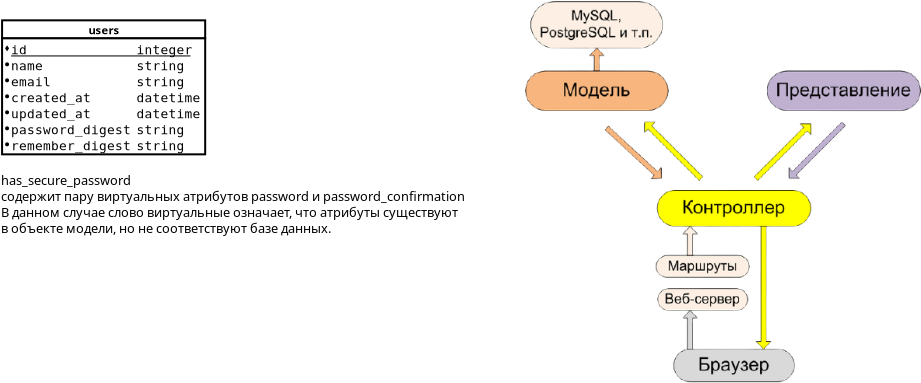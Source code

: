 <?xml version="1.0" encoding="UTF-8"?>
<dia:diagram xmlns:dia="http://www.lysator.liu.se/~alla/dia/">
  <dia:layer name="Background" visible="true" connectable="true" active="true">
    <dia:object type="Database - Table" version="0" id="O0">
      <dia:attribute name="obj_pos">
        <dia:point val="4.205,4.517"/>
      </dia:attribute>
      <dia:attribute name="obj_bb">
        <dia:rectangle val="4.205,4.517;14.36,11.217"/>
      </dia:attribute>
      <dia:attribute name="meta">
        <dia:composite type="dict"/>
      </dia:attribute>
      <dia:attribute name="elem_corner">
        <dia:point val="4.205,4.517"/>
      </dia:attribute>
      <dia:attribute name="elem_width">
        <dia:real val="10.155"/>
      </dia:attribute>
      <dia:attribute name="elem_height">
        <dia:real val="6.7"/>
      </dia:attribute>
      <dia:attribute name="name">
        <dia:string>#users#</dia:string>
      </dia:attribute>
      <dia:attribute name="comment">
        <dia:string>##</dia:string>
      </dia:attribute>
      <dia:attribute name="visible_comment">
        <dia:boolean val="false"/>
      </dia:attribute>
      <dia:attribute name="underline_primary_key">
        <dia:boolean val="true"/>
      </dia:attribute>
      <dia:attribute name="tagging_comment">
        <dia:boolean val="false"/>
      </dia:attribute>
      <dia:attribute name="bold_primary_keys">
        <dia:boolean val="false"/>
      </dia:attribute>
      <dia:attribute name="attributes">
        <dia:composite type="table_attribute">
          <dia:attribute name="name">
            <dia:string>#id#</dia:string>
          </dia:attribute>
          <dia:attribute name="type">
            <dia:string>#integer#</dia:string>
          </dia:attribute>
          <dia:attribute name="comment">
            <dia:string>##</dia:string>
          </dia:attribute>
          <dia:attribute name="primary_key">
            <dia:boolean val="true"/>
          </dia:attribute>
          <dia:attribute name="nullable">
            <dia:boolean val="false"/>
          </dia:attribute>
          <dia:attribute name="unique">
            <dia:boolean val="true"/>
          </dia:attribute>
          <dia:attribute name="default_value">
            <dia:string>##</dia:string>
          </dia:attribute>
        </dia:composite>
        <dia:composite type="table_attribute">
          <dia:attribute name="name">
            <dia:string>#name#</dia:string>
          </dia:attribute>
          <dia:attribute name="type">
            <dia:string>#string#</dia:string>
          </dia:attribute>
          <dia:attribute name="comment">
            <dia:string>##</dia:string>
          </dia:attribute>
          <dia:attribute name="primary_key">
            <dia:boolean val="false"/>
          </dia:attribute>
          <dia:attribute name="nullable">
            <dia:boolean val="false"/>
          </dia:attribute>
          <dia:attribute name="unique">
            <dia:boolean val="false"/>
          </dia:attribute>
          <dia:attribute name="default_value">
            <dia:string>##</dia:string>
          </dia:attribute>
        </dia:composite>
        <dia:composite type="table_attribute">
          <dia:attribute name="name">
            <dia:string>#email#</dia:string>
          </dia:attribute>
          <dia:attribute name="type">
            <dia:string>#string#</dia:string>
          </dia:attribute>
          <dia:attribute name="comment">
            <dia:string>##</dia:string>
          </dia:attribute>
          <dia:attribute name="primary_key">
            <dia:boolean val="false"/>
          </dia:attribute>
          <dia:attribute name="nullable">
            <dia:boolean val="false"/>
          </dia:attribute>
          <dia:attribute name="unique">
            <dia:boolean val="false"/>
          </dia:attribute>
          <dia:attribute name="default_value">
            <dia:string>##</dia:string>
          </dia:attribute>
        </dia:composite>
        <dia:composite type="table_attribute">
          <dia:attribute name="name">
            <dia:string>#created_at#</dia:string>
          </dia:attribute>
          <dia:attribute name="type">
            <dia:string>#datetime#</dia:string>
          </dia:attribute>
          <dia:attribute name="comment">
            <dia:string>##</dia:string>
          </dia:attribute>
          <dia:attribute name="primary_key">
            <dia:boolean val="false"/>
          </dia:attribute>
          <dia:attribute name="nullable">
            <dia:boolean val="false"/>
          </dia:attribute>
          <dia:attribute name="unique">
            <dia:boolean val="false"/>
          </dia:attribute>
          <dia:attribute name="default_value">
            <dia:string>##</dia:string>
          </dia:attribute>
        </dia:composite>
        <dia:composite type="table_attribute">
          <dia:attribute name="name">
            <dia:string>#updated_at#</dia:string>
          </dia:attribute>
          <dia:attribute name="type">
            <dia:string>#datetime#</dia:string>
          </dia:attribute>
          <dia:attribute name="comment">
            <dia:string>##</dia:string>
          </dia:attribute>
          <dia:attribute name="primary_key">
            <dia:boolean val="false"/>
          </dia:attribute>
          <dia:attribute name="nullable">
            <dia:boolean val="false"/>
          </dia:attribute>
          <dia:attribute name="unique">
            <dia:boolean val="false"/>
          </dia:attribute>
          <dia:attribute name="default_value">
            <dia:string>##</dia:string>
          </dia:attribute>
        </dia:composite>
        <dia:composite type="table_attribute">
          <dia:attribute name="name">
            <dia:string>#password_digest#</dia:string>
          </dia:attribute>
          <dia:attribute name="type">
            <dia:string>#string#</dia:string>
          </dia:attribute>
          <dia:attribute name="comment">
            <dia:string>##</dia:string>
          </dia:attribute>
          <dia:attribute name="primary_key">
            <dia:boolean val="false"/>
          </dia:attribute>
          <dia:attribute name="nullable">
            <dia:boolean val="false"/>
          </dia:attribute>
          <dia:attribute name="unique">
            <dia:boolean val="false"/>
          </dia:attribute>
          <dia:attribute name="default_value">
            <dia:string>##</dia:string>
          </dia:attribute>
        </dia:composite>
        <dia:composite type="table_attribute">
          <dia:attribute name="name">
            <dia:string>#remember_digest#</dia:string>
          </dia:attribute>
          <dia:attribute name="type">
            <dia:string>#string#</dia:string>
          </dia:attribute>
          <dia:attribute name="comment">
            <dia:string>##</dia:string>
          </dia:attribute>
          <dia:attribute name="primary_key">
            <dia:boolean val="false"/>
          </dia:attribute>
          <dia:attribute name="nullable">
            <dia:boolean val="false"/>
          </dia:attribute>
          <dia:attribute name="unique">
            <dia:boolean val="false"/>
          </dia:attribute>
          <dia:attribute name="default_value">
            <dia:string>##</dia:string>
          </dia:attribute>
        </dia:composite>
      </dia:attribute>
      <dia:attribute name="normal_font">
        <dia:font family="monospace" style="0" name="Courier"/>
      </dia:attribute>
      <dia:attribute name="name_font">
        <dia:font family="sans" style="80" name="Helvetica-Bold"/>
      </dia:attribute>
      <dia:attribute name="comment_font">
        <dia:font family="sans" style="8" name="Helvetica-Oblique"/>
      </dia:attribute>
      <dia:attribute name="normal_font_height">
        <dia:real val="0.8"/>
      </dia:attribute>
      <dia:attribute name="name_font_height">
        <dia:real val="0.7"/>
      </dia:attribute>
      <dia:attribute name="comment_font_height">
        <dia:real val="0.7"/>
      </dia:attribute>
      <dia:attribute name="text_colour">
        <dia:color val="#000000ff"/>
      </dia:attribute>
      <dia:attribute name="line_colour">
        <dia:color val="#000000ff"/>
      </dia:attribute>
      <dia:attribute name="fill_colour">
        <dia:color val="#ffffffff"/>
      </dia:attribute>
      <dia:attribute name="line_width">
        <dia:real val="0.1"/>
      </dia:attribute>
    </dia:object>
    <dia:object type="Standard - Text" version="1" id="O1">
      <dia:attribute name="obj_pos">
        <dia:point val="4.151,12.755"/>
      </dia:attribute>
      <dia:attribute name="obj_bb">
        <dia:rectangle val="4.151,12.161;29.321,16.106"/>
      </dia:attribute>
      <dia:attribute name="text">
        <dia:composite type="text">
          <dia:attribute name="string">
            <dia:string>#has_secure_password 
содержит пару виртуальных атрибутов password и password_confirmation 
В данном случае слово виртуальные означает, что атрибуты существуют
в объекте модели, но не соответствуют базе данных.
#</dia:string>
          </dia:attribute>
          <dia:attribute name="font">
            <dia:font family="sans" style="0" name="Helvetica"/>
          </dia:attribute>
          <dia:attribute name="height">
            <dia:real val="0.8"/>
          </dia:attribute>
          <dia:attribute name="pos">
            <dia:point val="4.151,12.755"/>
          </dia:attribute>
          <dia:attribute name="color">
            <dia:color val="#000000ff"/>
          </dia:attribute>
          <dia:attribute name="alignment">
            <dia:enum val="0"/>
          </dia:attribute>
        </dia:composite>
      </dia:attribute>
      <dia:attribute name="valign">
        <dia:enum val="3"/>
      </dia:attribute>
    </dia:object>
    <dia:object type="Standard - Image" version="0" id="O2">
      <dia:attribute name="obj_pos">
        <dia:point val="30.35,3.55"/>
      </dia:attribute>
      <dia:attribute name="obj_bb">
        <dia:rectangle val="30.35,3.55;50.15,22.611"/>
      </dia:attribute>
      <dia:attribute name="elem_corner">
        <dia:point val="30.35,3.55"/>
      </dia:attribute>
      <dia:attribute name="elem_width">
        <dia:real val="19.8"/>
      </dia:attribute>
      <dia:attribute name="elem_height">
        <dia:real val="19.061"/>
      </dia:attribute>
      <dia:attribute name="draw_border">
        <dia:boolean val="false"/>
      </dia:attribute>
      <dia:attribute name="keep_aspect">
        <dia:boolean val="true"/>
      </dia:attribute>
      <dia:attribute name="file">
        <dia:string>##</dia:string>
      </dia:attribute>
      <dia:attribute name="inline_data">
        <dia:boolean val="true"/>
      </dia:attribute>
      <dia:attribute name="pixbuf">
        <dia:composite type="pixbuf">
          <dia:attribute name="data">
            <dia:data>iVBORw0KGgoAAAANSUhEUgAAAf0AAAHqCAYAAAAOH5erAAAABHNCSVQICAgIfAhkiAAAIABJREFU
eJzs3Xd4FFXbwOHfmZkt2SSk0UkooRN6B1ERBAXsFVEERRBBRV+xK6KvApb3s/eCWBBQQFGUDhYE
BKRX6UgnvWybmfP9sUkgQkJAICSc22svTKY9M7ubZ86ZUwTngKnffXfv0iVL3rRtG8Mw2LljOwcO
7EcgAFnS4SknJNA0jRatWgMSXTdITEz8uEmTJg+1bt06vaSjUxRFUULE2T6glNKYM2fO4OnTf+iz
Yd2aKhs3boxt36Z1uQ5tW6EJgWlZ1EmsSZXKlUDKkghROUlCgGXZLFq6HAj9/5btO1m5ag2HkpNT
69etd6B7z15/du7c+blmzZptKuFwFUVRzltnJaN+//3316xeteJKX05O/djoyMYVKpaPatKwHvGV
KxIVF4cQAmwrPyQhJdg2qqBfigiB1PI+TgIESKEjLJOU5GRWbtzC1m3b8GV6k5MzsxfVqV33m353
3jmuRGNWFEU5z5zRpP/TTz91nfLNpGfaNm904Z239UaLrgq+FAJZWQghEJqGJlRJvqyzbYmde1Pn
LBcJzigWzfmJd8d+kVolvvrsHj16Dbvkkkv2l3CYiqIoZd4Zy7gPPPDgZ2mH9/Ud1O8WOlzaDTst
mUAggK4b6Lp2pg6rnOMsy8KybFzloshKOcy7H33Kpi27/r60R68hffr0+b6k41MURSnL9NO9w/nz
5zf3Z2XMa9Ywseu9g+6gUdNm+FOT0TSBYRhomirZn880TUPXdSy/j7CwMC7o3oOmdaqXmzL121su
73Vl7IIFC2aUdIyKoihl1WnNwGM//vgFpxZ8tGu3znqFmGiwbKRphp7ZK8px2LaN5nCQ7fez/I/l
/Lxo2ZymTVuOvu6mm+aVdGyKoihlzWkp6S9evLjc7p3bf7n5ykt7X97tEs0lBJqUIKVK+EqRhBAg
JQ4hSKxZnc5dL07cunFdP2/Aar1x0+avSjo+RVGUsuRfJ/2JEyde9Obrr856/9VRSQ2TGmEHg2ia
emavnBwhBLYdqhlq0KwJSbVr1KuUUKvyggU/Ty/p2BRFUcqKf5Wd//zzzwqzfvxu7KSxb9dIqJ6A
HQicrrjKjFCFx8n1O5RSnvQ2ZYEQoeGYrMwsmrRoRt34ioM/+eSTQSUdl6IoSlnxr5L+rJ9+GvvW
y88neiIisEpJwpdSYpompmliWVah69m2nb/eqSRgKWXu/mV+Kbao4x3Zxg4lvxNsY1nWKcd2rhNC
YGbncNVVPVj0y7w3Zs6c2aCkY1IURSkLTvmB+6uv/t9nLRol9r2wfZvQQDqlRLbPx57DyViWJDrC
Q5Xycbkj/x0hhCAjO5u9h1OxbJuaVSsT5jCK3z5B08C22b7vALt37iLoDxAVG0P16vFUjIsF0yyw
upQS4XRCMMjWPXvZu3sPwWCQ8hXLU6VSJcpXrAB+/5HjC8GOffvx+YPUrFyRMLerTCZ/qQn2pWbw
xefj0yvH1+57xx13qC59iqIo/8IplfSH3nP3Jwmxnr4XdmxXqhK+EILfFi6mYZP2NG7egZtuHYAv
EDgmYVq2zcjnX6ZRs/Y0adGR5Ws3EQyahey1ICkl+/btZ9Qrb5DUvCOX9LiO7tf0pt1Fl9H+wsv4
cvzXoUEGNS1/sEFd01i1Zh33PfwU9Zq0o3OP6+h21c20aN+VCy+9kpmz5qLreqjaH5AOB336DiSp
eQf+XLUmNA5uGSQkVHA7eeypJ6Nykve8+cOvP8SUdEyKoiil2Ukn/TFjxjxWs0r5O66+6Xpss3iJ
8FwS5nbnNzRct2ETO/bsxTyqCl1KiWnb/DBzDgAOwyDM7cxfVpi86nw9JobR/3uTp194mcED+/Pj
N58zfdJn/DDlS+KrVubuBx5h4aI/0HQdAWi6zvJVa+k3YAjvfDSOYXcP4MdvPuenyV8wYey7RISH
c2u/wXwxcUoo7txYq1SuhGHoOB2OM3SlzgFS4nC58B/cy5CH7q+xYu6Sd0o6JEVRlNLMONkNViz9
feB7772OsKxQtXgpK2Vato2maTSoV4et23dwODmVOvHV8pcLIThw4CB79u2nUYN6rN+4OVT9roVm
krNt+5hqfpnbNVF3ONiwYhUTJn9H5UoVGDniCaIrxITmD9B0wtxuul1xI6P/703atGxGWEQEyYcO
M+yRp1izfhPD7x3EyFEjCY+MzL22Oo0a1ad5h0t58PFnqFqlEl16XkYgJ4dgMIhl2WWyWv+fDKeT
YGoaVSrG9N6+ffs9tWrVSivpmBRFUUqjkyrpv/v2myMff3R4YqQnAunzl9o++JZl0a5Vc67q0Z2f
ps/AWS4yv8GcpuvMmfcLrZo3ZUDf3gAIYfDnytU8++KrfP/TbOzcJG9LieZy8feefXzy+QQ0h4ON
6zeQkZlFfJUqlPM4sdLSsdLTCSYfpn3LZowZ+QR1aydiWTbBYJD/PP4MS1esYtQzjzH6ldG4LAsz
JQUzNRUz5TCNGycxc+p4AB54dATrlv2JI7d0fz4kfAg1PNGAq3t0Y9j99y4q6XgURVFKq5NK+tmZ
KQOatWyKlZOFVkrHzxeEkmXNGgkMv38wK9esByEQiNAzdgEz5s7n0QeG4PF4crexqJNYiy8mfMMt
A4bgzfGGajikBF3j488nMGvez+B0ctU1V9C2VXOWrVzNwCH/4XByav7Qs56ICB5+eBhvvP4SHk8Y
Pr+fzyZMpmlSQ+68rTeaz4uQEk3T8l8yEKBzpw7073MTa9ZvZOXqtQjjpCtoSj0hBHFxcTxy78AG
Xbp0mVvS8SiKopRGxc7cH330yfN16taP9yWnYJSBpOP3B6hVswY7d//N3m07MMLcSNsGTedwcgqX
d+uC1+sLrSwkFWokcE2vy/D5/Iz7ahJSSozwcLZv+ovJ3/1AsyaNIBhEt2w+fPMV2rVuwSefT6B6
Umvqt7qQvgPv488/VyJ9PvD7ATh8KBkAj8dDZEQEHOfRAYSqt2NiooFQOwTKaFe9E5KSVi2a0qB2
jS7jP//8+pIOR1EUpbQpdtKfOnnioE6tm2IYp32OnhKRk5NDhVq1iAwPZ9OWrRDmRkqJLzubYNDE
iInBlnk9EwR2ZhbXXNGD2JhovvlueugGwelk4+YtrN/0F5d270owOxvLsmhYrw6Lf5nBkLv60TSp
IXv27Wf8N9/S4dKrGPV/b5KenoGma/h8oZsKKSW2bRfePiK3/z5AZlY29gn6+5dV0rZxl4uk703X
8P5HHz5f0vEoiqKUNsVK+mPHju1fuUJshejyFcrMELtB0wTCqVEjgTXrN2Jn52C4XYz9YgJ1EmuB
348m8s5V4PP5ueCCdrRu2Yz1G/8iJT0D/6FDfPvDDFwuJ+VjY/Ib9GEYmD4/b7/zKj9N/pIvPnyT
Rx4YQs3q8Tz135d46KnnCAaCuD1hCBFqIOhwOAqMF1BgVD5dxzB0hBDEREeHxgE4T8mgSaNGDWnd
LKnBJx9+cltJx6MoilKaFCt7fP7p2DH/feZxRMB3puM5a3RdB5nDpZdcyKiX32Dj+o34cfHZV9/Q
vevFYBWcHVAIAULjkQeGkpPjZc5vi1mxZj1fTprK/YMHkFAtHofbzco163nvg7FYpomVlUVsTDRX
X9GDUS88w4JZ07isa2fGjZ/Ep19OomLFCpQrF8mOnbtZtmIVwuPBtkM3DpZlh57dOxwcPnSIXxYu
xjAMmiY1QDuZgYKAsvQgwA4GKVehPDdceTk/zpg+rKTjURRFKU1OmPRHjRr14qWdL6hUqXKlfw5c
V6ppQgPTT/uO7Tlw6DALFi7ik3ffZsOmLXS56IJjMqWmCSy/n67du9K968XM+mkmI0f/j8iIcPre
eC3CNhER5Xh85CjuHf4kk7//CWnooeF+g0Fsr5fYuDga1quDbUv27NtPmNPJiEcfZOfuv3nz/U/w
+QKYtoVtGIx59S369B/MX39t5YsJk5kxZz5X9uhG584XYvuPDHlsmibBYPCY19HD92pClJk2AEII
7OxsWndoT4tGtVvPnTu3dknHpCiKUlqcMOnPnjXz6u5dLkKzzNLWJf/EdJ0alSvSqH5dxn05iSnT
Z9Ggfh0qVSh/zKoSEJqG9PkY2K8PK1avY9XadVzYsR1JrduGnvH7vdx0TS9s2+axES9wMCUTZ3QU
jvBwHB4PGdk+5v78G1LaXN3rMjRDp/d1V9G8SRLfTp/B4489hREeju52UyMhnuUrVzNwyIM8/9Jr
xMbG0P+WGylfpTLWUaMgxkRH44yrgKtCwZcjMiL/cUFqWgY2ZaeLn2VZGOHlqFk9nuTk5BYlHY+i
KEppccJm+Pv27avfuGF9pFV6htstkhDouo7QBGiCsHIxdLm4E+998hlul4uhA/sjbYkAhCbQdS1/
9jcBICVdLurEocPJ5OT4uOSijmhOHU0IrJwceve5iWkz5jDtx1ncedc9XN2zG4k1a5CWns7U6TNZ
s34jg/rfSovmTbGDJpXjq/Hq6JHcfMc9vP7eJ6DpdOvciejocgy4/RZG/e9NMjOzGDqwH1f2vhEz
NQXhdOZ3A3z7w7HEfD0lP6GL3FL9Be3b0LPX5QRzvNx611BuvOYK+t9605F2B6WYEAJMH7Vr1WLj
34fUZDyKoijFVGTSf++9927esmEVLpcr1Lq8DKhcsQI3XXslTZMaQjCIZgcZ0K8PXp+PQCDIw8OG
IHQNkNSvU5vrruxFdEQ4IrfxnJQSV5ibNi2b4/X56HdHX4KpKei5yz0OBxPGvc+sOfP5YcYcxo3/
GpfLSSAQpEG9Osz5bgIXdGiLzBvRMBjk4gs7snrxPH759XemTp/BmFffAgRul4t7B92By+lk+ow5
dOxwCQNuvYl+/W+jbavmRISHk5qWTmpaev755SX9hvXrghBoukZUuUj27j+Qv6y00zQNOyeHpi2b
Mfu3Dy8BVEt+RVGUYiiyyNerZ8/fhg267YJuXTtjm2Wjm5jQtFAClzZ2bu2Fpmmg6yBlgfkENF0D
oSEtCyklmsMATQfbps1Fl/HamGfp2LE9lt9foFeDlBLdMEDXsQOB/GSrORxgWViWddyhfHXDAE1g
507uI4RAOBxgmthuF/NmzEEAnbtcjJ43BHJhpXbbxrYsNIeDxUuWsnrteu687ZbcTUp3SR8gGDRx
VUjg0eHDN730v9dUaV9RFKUYiizp79y5M756fDz/Ygbec4607dDz96PYtn3c2QJDNwW5v9c0UpNT
QcCqNesJBAJc0K0rgcOHjxmsSAgR6ktvWaFGdIQaAtrBYP7yf8rbRtiiwHI7EGq0p/n8XNrl4vwb
k+LUu2iaRsDr5aHHR/L8c08hpY2mlY1xFkLXKEBUZGRkSceiKIpSWhSZ9AN+f7nycWo2U8u2cUTH
MnTAEH6cOQ9fwE/v669BZmefcNwCO7c6vbi16oVVvxd2Y1KcfT0xfBidO3VA5t50lAVCAFaA6HIR
FUo6FkVRlNKiyIwVFRPlOTJAzflLIMD006FNK+rUrkXzJkkMu38wdiBwTg9WJKXEMAx69bosv8ag
zBACbBtd1xzr1q2LKOlwFEVRSoMiS/px0TEOPfdZ9/lM0wQyK5uhg+5g0J190TUNoeuIUnJdLH/p
nRGxMKGeFDZOh4Hf748Dsko4JEVRlHNekcVUiSwbTfZPg7z0buih4XBLS8KHstFw77hMC6fDQXp6
unoGpSiKUgxFlvQ1RPBE6xzP8Z5Ll5XEU5zzODJuvkDTinfeti2BUB/6oo4R2qsCgK4TCAbxeDzp
J15ZURRFKTKhB207RyLDTmaHeRPI/JNt29i5U8eeyRuAkhx8Ju/YuqGDEZpAxw4Eiowp7wbJcDlC
3QZtiZU79e7xttFyr19ZGTfhVEkATSMYNKlater+ko5HURSlNCgy6e8/cCDHMq244oy/K6VEd7uZ
OmUaC5csC/3OtnOLpYLq8VUJi4igVvV4LmzfFkfurHGnk5SSFWvX0apFc+xg8Kwn/9+XrWDVqjVs
2baDnbt2ExbmpmH9erRv34aOrVoQ5gkrOJMeMPe3Raxft4HV6zaQnJxCeEQ4Hdq2pmmTRnRq2xpN
0/JrDjRdZ+I336FpGjfdfB2Wz1dmalBOlgDQNYK2lZaQkOAt6XgURVFKgyKTvkM3svceOEBs+bgT
7si2bXSnk5lzF/D5xMm0bNqYME8Y0g4lrPm/LiQ7O4fNW7bxyvMjeGjYEIIBf/5IdkdPJVtYi3gp
ZaiEJ49fDf7p+El88vkEfvttFpbPV6D/fN7+87Y7etjavOV5P/9z2T/jO/rYeb+fueAXrri+L4m1
atCyWRPat23F7j17GfflREa88DKXde3MlPEf4zQMNE1Dczp56pkXeOGVN6gQF8u1V/bgogvac+Dg
IZ7+74ukZ2TSqX0b5v84GWRuP3/LZvK0H4mNjeamvr2RXu/JzbaX+8jh6E2OfhRzotqIwpzKdv/2
ZsW2bdBcpKSlp/yrHSmKopxHikz6zZo127t+w6YGjRs1LObuJA7DQErJf596hM69roKctFD3KoeD
TavXcvug+5g+ay4PPfEotjcHXdOwbRvD5QKnE5BInw/btI5JurphgNMRGhUvGMTMLemK3OFms7y+
UPW34cpP+HlJ2XA6weUE0yKY48XhcoRG2zNzp9DVQyPtWaaJ7vFAIBAanS/3JkB3ucAwQufi92Pm
dtezLAtnTAxfT/6euok1mf3dBGo0agA5XnA4OLh3H7feOYSZcxewacdukhJroGkaWWlpfPTZV9x6
07W8PuY54qpUBtMEXef+wQMY/OBjTJ85l0/GT6J/7xsQaIDAMPTcZ/on15BQaBqaYYBlhUZXzL20
uq4fdzTCo+lOZ9Hvumkek+A1TQNDP36YAqRpHTNI0skI7dZBZlZO2ZnvWVEU5QwrsvV+g0aNvtmy
fefJ/3GW4A8EkLaXoNeL6fMRTE+nftMkXh3zLLv/3kParh243G7MoInh8ZCanMz6lavYtHodvkAQ
3eEIjWqXm/iF04k3x8vOv7axfsUqkg8exIiMDCUXKfH7/FiBAJquk5F8iKzsbEK5XMeIjCQjPZ1N
q9ey7+89OKLKkZ6aTsrhw1i2jc/vJ/nQYdLT09FdLrZv3kJWVhbCMLAsC93l4tD+A/y1bj3rV6wi
Mz0DIzz8SOlfd3I4OZlh99xFjeoJBJJTCAYCBLOyqFizOo88cA8A61etweFwoIV7eO7FV4mLiebd
114iLjYGMycHKxjE8vmIj6/G2Hdfo32blnwz+TucMdFYuYn6VPsM+H0+Du7bT1ZWFugaoWaD4PX6
OHTwICnJKccd0lcIQUZaGmkpKaSnppJy+DCpyaH/T09NJTU5ObcRYoGNyMnxcmj/QVIOJ5Oekpq/
fnpKKgf3HSAQCPyrnqCGriPNDFxOV/Kp70VRFOX8UmRJv1OnTl/876XR7whx8l3180rgQtPQhMAE
TAkup5OMzCx27NlD84rlcUaGs3TxHzz6zAssXb4SXde5/ZYbGfPck3iiymFmZiN0jf37D/LoE8+w
fOVqdu3eQ/u2rXhk2FA6d2qPq1w5Zk6dxidfTCA9I5MePa+naZNGvPHKKHxZWaxYuJj/e/sD5v38
G3UTa/HBGy8xa94vrNu4mVdfeYG/d+7ixdfepmPb1jSoV4dB9z/CwP59eGz4feiGwbz5v/DI0/9l
67YdBINBLrnwAl55YQR16yQWuC5/790P4eE4IyOw0zMIBIOI7BxqVq/OiEcfpFrVygjD4ODe/Uya
+j03XHMlERHhmMFggUcalmlSoWIFnnp4GEP+8wQph1OINPRTmixHErrxWbJsBaP/702GDuzPlTdc
SyAtDcPt4v13P2bOz7/SqnlTnnnyYbCOzLEgpcTr9XFjv7vJzs5GCI3IiAj8AT+BQBBNCDweDxM/
e59wt/tIzYxhsGjpcl5/9yNM0yQ7Jyf/BslhGDhdLh4edg8XX9AB5MlX9efVvBzYvpPYuPJ/nvRF
URRFOU+dKOlntmvXbvm27btaJdaqUewW40IIXE4nlu1AOl3YaOhagJQDB5kxez7x1apQt15dACZ9
PZXnx7xKnxuv5bnnnsXvz+aTjz+jU7erGfXfJ7m0S2c0XWPwvQ9RuVIF3nz1RdzhEcybO58rb+7H
Uw/fz2OPPEDT5k1p07I5S5evZMg9A4nyhJHt9XHnPQ+wcPFSbrrmCr6dMpF9e/Zw/6MjWL/pLyLD
PXgDAVJSU5mz4FeWLP2T2rVqcvP1V2EYBrYezqyffuDJZ8fQr+8tNG/ZHIfDxawff6TPgCFMGPcB
tWpWx85Kp2f3rjz13xdZu2EjtRNr0b51C+o2bEh8pTjq1q7Fs889henzga7z9ddT2b1nL02aJmEH
zWPaMAghwLK4rFtXbNtmxrTp9Ol7C4HMUxh/Jndinr379zN7/q9cf1VP0A3MoMkfK1fz9KiXycnx
4nY6jynpCyEwnA7697mZYDCIbhi88sY7tG3ZnM6XXoIvI4OoyEjcDmfBRzFCkJKayvSZc2neNIm7
77iNsDAPmmGQmpzMA4+N4Jpel3NJp46ndCNjS4ke5mHJ8hXEV0v4+eQviqIoyvnphH3w+/bt+8oH
48Z/NXrUCKS3eK3FA4EA74/9gvmLl2J6vWiaRlp6BrPn/8LGzVt46dkn8USEs3XjX4x6+Q2u6tmd
x54cji8lDVtKGr30Ai3aXMjwx0Yy9YsPqduyDZu3bKHPjddyac8rICuVlo3q06RBXeJiYjB9fhKq
VKZF08b8tXU7fW67GW9yMkvXrGfq9z/xxYdvcuuAfvgOH8Zo35LWTRrS8sLLcERHAaG86Ha5+Hvv
fuZP/4aaDeqB4WHNwp/pO/A+nnp4GA8+8gh22kE0TaPTxZ3Iys7m2dGv8MW49/FnZDHojtto3KQR
X47/hs/GT+L1dz4EoGH9ujRr3IghA/vRoV1bcDpYuGQpti3REUV2upeWiS1tlixfQZ+7+mOnZxTz
bT2O3G5+Qgiwg3gqxPH2Ox9yV99beOvDTwt9bODQdW669or8Gf+++noqrZo34eZbexM4dBCnw3Hc
7TQRaqtRpVJFrruyJzGxMWguJ3t27OK+h58q9vgF/yQlGIaBLy2F5StXc/PtA2ef0o4URVHOQydM
+vfee++EJkkN3x317BPRxd2paVl89c236AKs3GwihKB8XAzD7x/MHf1vRWgaK9euY8OmzTz24FDs
HC9OlxNbSmJ0jYs6dWDKtOkcOJRMXTQqV6rEsEefZtGy5dSvnchNN1/HtX3uACsDmZVdsMW9beNy
ONm1bTuaJmjUoB62baEJDc22qVa1Mh3btWbtho25/d7BsiwqVYgjulw5AplZ6JGQmeMjNS2d9IxM
vp84PlQiz+2CmOP1sumvrWQdTsET7sGyLC7q1oU2zZow5K7b8Xp9fPH1FN75cBwbNv3FwsVLmTNt
IvWaJoXG8g/t5oRE7n+ni2XZSNysX7WULdt3MnzYUN75aNwJS9xSytxRCEM1B0JKOKpHRKHxF+gq
wL8e0llKiQgLY9vyFWzctmttUlKSGn5XURSlmIo12l6Txk1nz54z/8ZuXTufcKY3CbhdTt7+32gu
vLQzZkZm/h/+sDA3VSpXCs0R73SzY+duAoEg4eEeNCGwpUQQeu4fExWFlTvfPdLP/XffSZ+7hvLm
ux8jhGDC5O+4qkc37r6zL+ViorH9gfzjCAG608HBQ4dD08v6A6G27yKUPjUhiIuLKfC4QkpwOBxY
to2ha/lV7rqmMfr/3uKfTehsy6Za1Sr4AgEiIiPQXC7M5FTC3G6atWsNmk7zZo0ZMqAfb30wlnc/
/ozxX09lZIsWtGjehK8mf3fC6y6Ehq5rNG+aBAE/4hRLxwXitm2E5uazz76ifeuWRESEEzjB7Hv5
11UT5N+GiCOvE5/Hya1flNAlkKxav4GgKf74VztTFEU5zxQr6Y+fOPEmry9rfYeOHRqGO42iS3aE
umvVrJFAnXoNkVlpkJtAhZRgWVimCZZJhbhY3G4XOTne/FKvlBLTskhNS0MQqsrFtrmq12Uc3rWB
LZu3smHzX6xau54XX3uHT76YyLfjP6F+k6QCpVXLNImOjkZKGZreVtPIK6Vats3+/QfR9YKnX6DU
mpugLNtm7Puv07JZEzQhQncUMq/dgoO4KpXZvnkLD494nldeGEGNOrUx0zMQQsPhcNCgcSNeHvUM
6RmZbN+5C5DccuN1vPHexyxbvpJbe9+AHQjkPqcO449FS2jVrAma08GcOfPRhMZVV1+BlZ0T6l6X
FytHjVtw1LUvihACXdf536hn+HDceBbO/QG/7/RMxiPyr4086R4G/xwroSia282GlWuY+tPcRVOn
Th1wCqEqiqKct4o9L+ygwff2/mH2XEzLKtYfddM0EQRDfb+DQQgG8/tzC01DZmbSs0d36ibWYvmK
1RAejmYYGIbB34dT+WHmHDq2b01CfFWyDh6iQ5crCHM4aNG2JX1uuYEXXxzDY/+5l42bt5CWng6O
UALXNQ0cHpCSNu3bYtk233z3A3Z6Bo7ISIQnjLXrN/Lroj9wu135890XzHsCgkHiYqOpUT2eJUv/
JKlNaxrWrxt6tWjCe5+MY+SoV5B+P5WrVGLL1u18PG483rQ0HJGRGOEedLcbze1m545dbN6ylXCP
B6wg1SpX5OX/Ps2Eyd+xbs16dMPAERmB7fUy7JERXND9aj77fAJX976DSy66gJhykbm1IKGaCsNh
IPRwHOHh6OGe/JcWFlbowEa2bePxhPHp+EmMeOFlPn7rfzRoWL+4b3+x3m+/z0eg2FP45g6CJAT+
QIBg8PhjBBTYQtPISElhxOj/Y/jDj1357yJWFEU5/xQ76ffo0WP13p17drrKx4VK6oXJq8Ytotwp
gEDQpHz1BPr2vp6JU6exY91GcrKyycrx8vWESQT8AYbffw/VqicQERcLAp4Z9QqHDxwiIzWNLRvX
8u7HnxEbE01MdDQETZCStIwM1i35nYOHDhNfuSLtW7fk/976gJffeI9MAxFkAAAgAElEQVSdf21h
1dI/ue7Wu0Kly7wRAIUWGuDnqMcD0usjMbEW/XrfwPQZc1izaDHZOTlkZ2Wxa+NmJk35njatmqO5
XLgjI+l80QU8//Lr9B10H6uWLufv7TvYtX0Hv82eR9+772fZitVc2bM7Mjsby7K4+ebrSaxZnR7X
38qHn37Bjq3b+XvvPh7/z1CWrVjNoGGPEAgG6X1rH4Rloee2PUAIUlPT2LJpDRvXrmfzmnVsXrOe
TavXsW3TZrJzcvLqwAswdB2f18eiP5ZzZY9udO7cCXKHKj763IsWmkDon6sKIZgxZz5Dhz/Bp19O
Qs8dYlnTQo9JCqwvRGimQkLtKPSICL6YOJnPJnwdGjyoyMMLZsyej+50TWnXrp3qn68oinKSTm4G
Pd01If1Q8qMeh4Et5bGJQgj8fj/ZOV7M3NHsCpsWzjB07LQ07rmrP99On0Xrzj1o26o5gWCQP5av
ZPiwe+h2ycXYgQACuO6qXjz53BgmTf2eurVrsWfvflJS0hj1zGPUSayJzMmhatUqrFqznsbtu9K6
eVNmTJ/Mkw8/wKMjnue/L73Ky6+9jaZpdL6oI78sXEzQNAGB1+cjOzsH07Tyh6q1LBPdE8Zdd9zG
5O9/ouVFl9OpfRs8njCWLl9J3TqJ3H1HX2yvl2AwyL333cPseQuYMu0npkz7iQiPBwRkZefgdrm4
4epetGvXBtO00XUNOxDgpVHP0KffYAbd/whulxPDMPK7O1atUpkdu3axZuWftKhfi7jysZgBE6/X
y7QfZzHhm++OqqUIlZqrx1fl8w/f5KKunTGzsgu8P/5AEMu2qVu7Fk8OH0ZMpYpYWdkETRPbtsnx
+k78fEBKgqZJIBAs+KYKwa+L/uCTzyeSne3l7nvvJhgMYts2WVnZmHl9/4XANE1MyyIYDMWD4Wbu
gl+xLMldd/Qt8vABn4+PPp+YNnvegutPEKmiKIpyHPqJVznitTfe+OWb8V8MvaBbz7BgZkrBZ+J5
z8ADAeok1uTiTh2Ii42FvGFu/0EIgcx9Lt66RVOE0Ni6bQdOh4NB/W/l0QeGEhbmzh+JrnmzxkRF
RpCWnkFmVjZJDesz4pEH6H391YjcoXwrVayAbdvExkRTt04i3S+5iGYdutCrc1uqVqpI/Xp1uezS
zjwwZCAff/YVbrebAf1uxRCC2JhoOrZrTaf2bXE4HAjA9geIqVielo2TSEtLJyMzG6/PR8/uXXj8
P/dRpXLFUMnVMIiOKUfPrp2pUD6WJo0aEubxUD0hnmuvuJzBA25n5OMP4Xa7jhTCpSShRnU6tWtN
zeoJVE+Ix+Px0KRRA+68/RYe+8+91E2sxYjnXyIyMoILu3XBn5kFiND1vaA9F3Zsx4Ud23FRx3Z0
bNuKizt1oEPbVkRHlQPLOtJwTgiCgQC6rjP4zr5cfHEnzOxsdF3HNE3cbhcXdWxP8yaNT9i6Pjs7
m2aNk4hPqILMHVRIEOqmmRBfla4Xd6JRw3qYgSCREeF06tCO5k2ScLlcAJiBIGlp6fS87FLiq1ZG
Mwyy0tKpW7smzRo3KvT4lmWxZNVa/JY+4pdffvn9ZD63iqIoSshJt+B6+uknbmpQK37idTdch8MK
HrsDw4EtNDQreMKW/nmkpiF1JyLgDYXkdEAgcMzNgnQ6EcFgaFjgvHHwj55NTwhshxMt4MeSsGPf
fh566HGG3XMXXa/omfswQ/DbzDl0vepmul1yIVO/+jRU8jZC/c31YOBIgzIhjjkWgHSFIcwA4p/n
JwS24USzTeygCYJQTwUhkIHAMTUjUkqErmPrToQ0Qz0QHAbCcCDMINIw2LhpC05dUDexFlYwCE4n
spB7NSEkmhk8/rDJuo6tORAy1MZCaLkNEjUNS3cihIUIFN2KH0A6nAhphR6nHH0+DgMbA4GFCAZz
j2eEYgoGC3SptAw3mgwgLAtpg3Q5wBYI8/jtASzbRjMM3nhv3KT/PPrEzScMUlEURTmuU2q2/fST
Tz5WPsIx+r6hg7ALKcmfiuPNbneq61i2TVpmFpdf05sVq9fS/5YbqV07keysLF56/V1q1ajOxLHv
0rxF02OTdxHHPdGxQ+tCXhe/4l6bvG3+ub5pmvnPxs9HZjCIs3x5Hhz6oLxtwD0xrVu3Ti/pmBRF
UUqrk6rez/PLr7/+Vq16jUr169RsUz425rQFU5x+3MVdR9M0PC4XnS/syL79B5k09XsWLVnG738s
p2f3Lrz/+ou0aNo4NNb8SfY1P/G6xYvzeNv8U6gh3OkbnKc0sS0LR/kq/N/oMWRZxkt39O8/vaRj
UhRFKc3+VTZ5edTID4b/596BVk7OOZmY8oaOzUxLIyU1LTQwDYLY2BjKxcVg+/wlHaJSBOl0M+nr
yfy86M+J77//Qe+SjkdRFKW0O6WSfp7Zcxd8X7l8bLPE2rUaesI9iH83wuoZIS0Ll8tFVEw00bkv
l9OBLEa/cKUEOR3MnrOAXftTnnvhhVH3lnQ4iqIoZcG/SvoA02fMmbh6zaY2leKi69WpUxv5z7nV
zwVShhoV5r3+5fjvyplh2za6YYDbxdcTJrMvNfux++4b9nxJx6UoilJW/OukD7B127bxNo4GaSmH
G7do1Zyg34+WOwCLohSHbdsYYWH4AwFee+0dfl+x/ptRo0YPK+m4FEVRypLTkvQB1qxbN7lWvQbh
2OYFDVq1xs4JjTx3vrY6V4rPNE2M8HIc2reXMf97nWxTH/nOO+8MLem4FEVRyprTlvQBliz5Y3b1
6jWyUw/t69K4SWNNjypHMCtbJX7luCzLwrJtXOXLs3rpMl567Z0/a9ZLGjhixIgPSzo2RVGUsuiM
1MDPmDQp9o/1654s5zH6XHxRp8qNGzdGswL5ffrPxZb+ytlhSwlSIpwuDh48yOIVq9i+ZfvcctEV
Xxw4ePDsko5PURSlLDvj2ffh4cM/D2an3tb/tptp1vECCPqxs7ND3efUDUCZlzeokS1laKKdyAjQ
dD544x0WLFz2R48rrnz89ttvn1fCYSqKopwXzkrGfeutt7rNmT3z7uSDBzpee2WPKnfe2Zeo3PHh
sWzsYg7Xq5Q+mqaBoYPTxY6Nm5g4ZRrfTp+xunOX7q+OGTPm05KOT1EU5Xxy1ovZI0eOHPLDtKmX
X9ypY9XOHdvUatqkcWxCtaq5g+KJUESltUedEEGQGQBIYSCkC4k7/5xE7vkV6NYoMkGaCMKROEsg
6jMir4S/+a+tLFuxKuPLb77dnZGVs/Oyy3uOGzFixKQSDk9RFOW8VOJ16++9917dzMzUBDsoI2zb
dtm26RJCOISU+Y0MpRAi92fNDi1zCCEcgFNKaUiJLgQ6oAmJkOLIeR31swZoMrSOnvdzaP9IIQvc
auQtM/JeUhz5fxH6VweQ4BWSvxHskkJkauCRUkYLiUtqGCAr2JLKhq533v7XJtJSk6ndoDHRUdHL
gmZwh0BoEqSQBAANQZgElwjtX+a+bEK3CpYAS4IlZOh3gI1AIpG5M+zKvHPKPX951PnZef+ft/yf
10nIYz8TRWwjpcASYAIBKQhqCL/QHZm6rqdKIfZVqlRpW79+/TafzGdCURRFUUq15cuXXz7uqb5y
49gH5J039JC7d+8OK+mYFEVRlPOL6kt3FixcuLDGO6OfHNutWVXqVInm7osTeGJo/x9KOi5FURTl
/HJa++krx1q8eHHdsa8+P+eeS2sk1KwShxkwqVkllvgoo1bLbrd4ps+cNaekY1QURVHOD6qkfwZJ
KV0f/W/k94O7Vq/VslFNLH8ATRPkeAO0aRAPe5fdv2j58oYlHaeiKIpyfijxhnxl1d69ez3TPnpp
ztVJ7g6xkR4sfwBd1/NbtUvAb1p89evWIPGtPrzngYfVsLOKoijKGaVK+mfA4sWLKz0+pN/S65Pc
HSIdBpgmmqblJ3wI3W25DJ3BPZs4motNQwbd3Gu2lFK9H4qiKMoZY5R0AGXNkiVL4t4e/fRvj/eq
WycqIgzbtAqdyVcAvhwf7ZvUQiAuHXhTz7nAJWczXkVRFOX8oRrynUaLFi1q+O6Lzyx/4oq68Q1q
V8MMmkWuHxqPSGCaFjWrlaeKR9Zs3fPWqj/8NFO17FcURVFOO/VM/zT5fsqUDrPGv/7TDe1rRoWH
h0r4AghzO6lVORZdFwVGGhRCsD8lk4NpWYBEStAMnd/W7sFfrc1bjz4x4r6SOhdFURSlbFLV+6fJ
qjVrqloVkz76dJ2/vBBmlhDSaVmyxprVv3e/55KaDLiyDd4sL1ruBEOagKfGLyYsvvEm07TWC6EF
hDCjNa2SZMu2oqsIFEVRFOUUqJL+GfbcyGdejjqwaPj9fbriTc8qkPRfm/f3+kde+SSphENUFEVR
zhOqtfgZlpWdVU2I419mXyDoPcvhKIqiKOcxlfTPMF3TZGHN9zUh0s5yOIqiKMp5TCX9M076C10i
SD2bkSiKoijnN5X0zziRU+gSUCV9RVEU5axRSf/MK/S5vSiiFkBRFEVRTjeV9M8wIWSwsGU2QnXN
UxRFUc4alfTPMNsu/BoLRCED9CqKoijK6aeS/hkmhOYodKGUanAkRVEU5axRSf9ME7az8GUy4ixG
oiiKopznVNI/06TmKnQRQiV9RVEU5axRSf9Mk7a78GV4zmIkiqIoynlOJf0zTApRaNIXUGgtgKIo
iqKcbirpn3mFNtaTQs1yqCiKopw9KumfYUIWPpOhkNhnMxZFURTl/KaS/hkmBVYRS9WIfIqiKMpZ
o6qXzzAhhA8RKuyL3P+OlP3VPZeiKIpy9qikf4ZJy5YCCfmvIzShsr6iKIpy9hT6vPnf+uGHHxpm
5uTU3bZzb6es7MzyvvSUSBCC/MnlhQQppRQSCj7bFuJIdpT/eCYuhDgmZimlCC2TIvcYAoSQUgoh
hJASIYQUoR+Pvw5I7XjLjz4KCCklthBSgrBz47ZDv8MCaYFmSimlENIpJVFz582/VGTuo22DBHIC
wQIns35/Dpddef0vPp8vIIQWCG1/PHlxSFHw54Kx5V1PIfL+RYZiCS0jf9jfI9ddCPLWs4/8TuRu
d+z7ELqeMv96FrzuIMSRUwxdd6SUSBlqv2BrGqaU0nSERWY6w8Izq1WqtL5CbMS6G264YePxz11R
zh0///xzk3379nQ9ePhwk7S01BpWMBiZkZFdjqOq7fK+c0e+e0e+h0f/m7d+7jpQsFRQ1BDd//wb
eNR3TuZ/T4/++ejfHR3nMTsWhQ8Nfrz1jxvcP/ZxdAyn4p/nUtjP/Lt8dsJzK+R6HX3MIuM8apuj
Pwe2EMICguERYXvDIyP3JtZIXOpyuXa1atVqYUJCQqETtp2q05r0X3v73XvXLF9yj8jcX0v60sMw
A2jBHCLCnCTGVwZkMS5tGSIElhRk+U38QYvQZyAv70Kkx4lLK6KlXxkkAU0THErJ4GByKqbmwtYc
CHc5pCdmp4isuqRFyyavDx006PeSjlVRAF5747Wn1q9be3VOZrClN9uvBfxBrKCNbUs8YR4S4muU
dIhKGbD/wF4yMjMwnBqapuF0G4RFODckNWk0pcdlPf7XtGnT1NNxnH+db8aMeenlhUuW9Y8zssuX
CybTvm5FGtaoROUK0YS7nURWigVDh0Chk82VbVKGygDHVlCALTmDlS3nNl0DlxMOp5Ge6eVASgZ/
H0rjz4072ZthcUAvn14+vt63b7z6Sv+SDlU5/+zatavqp59++unqlasv0qwwV4W4KjSsl0T52ArE
xpUnNjqWyMgobNsmEFDtcZV/z2E4kFLy977dBIMBDh0+yJ69u1izYSW2HsCUvs1169Re/dJLr9z4
b45zShnn999/r7Z+7ZqnD62ed3WLaq7KVStEUj7SQ2yEB83lQJgWUtpICZYd+vd4Oe+8cDKVdOcZ
KUOlfk0INE1DagJ0Hcvr51BmNrsOpvPH1hR/tiNuZpWGrd64667Bc0s6ZqVse++9D0ZsWL2pn8sR
nli1UnXiq1SnfFxFXC43pmkipY1t29jSRtqhL/d5+7dNOa3y8qSm6aEm35qGoesETZPMzHQyszJI
Tj3M9r83EZ9Y+ZukpAYvdu/efdnJHuekP66dOrRdeFFiRMdbOtUhqU48lmkTME2EyG2brr4Ayr8k
Q60T0DSBK8yFN9vHpp37GDNtw7LBjz9/7SWXXPJ3SceolC3ffffd5R99MO7tG3v1S6xZvRYOh5NA
wI9lmYDgOE2JFOWskISaZEkp0XUDp8PJ7j27WLT8Z35dMvu3t995q1f79u0ziru/k/okP3DXrT/f
1bbcRXWqVcDpMAgETc7jCmrlLAh90DUchs6u/SkMH/dbTttu19378KNPjC3p2JSyYfTo0W/Pm/nr
kKEDHqF8XAVMM4ht2yrRK+csh8OJaQY5lHyQH+dPXDb2s4/bFHfbYn2qpZSO+4YM/vPaWv7GFzau
gSTUZF19JZSzRQIOXSMQNHlhwkJSImrPe/f9j7qWdFxK6TZ0yNDpGcmBnnffPgzTsrClhVB/2ZRz
nESiiVCHkZ27t/Hd7C/XfvjxmAvi4uqesMR/wk/366+8MMzcveqpLo0qlG9YowJYauRYpeQIEWoD
sHL7fmauOTDrysEjr2vWrFl2ScellD7PPPn83MRqSV1q16xHIOBXJXulVNKExqGUAyxe9gtRFdwf
Pv3MU4OKWl8vauEVF7WcMrR99INXtKvjKed2qJFklHOClJK4yDC6tq1de/z4CRfMXLz+05KOSSk9
Vq1aFb5u1aaVfa4Z1DYmKgaZO6CEopRGEonbFUZSg+bERlRplZ6Z1uWvrRs+LWz9QpP+B+++dv1N
DYxnmtapRo43gK6plK+cOzRN4M3yUS3OXTNFq9hrzYZNH5Z0TErpsHvHnqW3XHtXk8oVq5R0KIpy
WgghMC2T8PBw6ic2qtG0VYN68+bPnXK8dQvN5Cmblj7TtlF1fP4guqbugpVzj9OhU71SLBdXDba5
b8jAcSUdj3LuGzDgrt86tr60WcN6SVh2EXNhKUopowmNQCBA5cpVSDvk7bN169bqx13veL8cMfLZ
HzvWCGviD5icX0PoKaWNFTAZeN2FxKRvvv1/L42+uaTjUc5dTz31xFdhIuaCSy7oTiAYKOlwFOW0
E0Lg8/lontSWl158ef7x1jkm6T/8wH3jEjP/7NEuqbp61qWc8zQB3mwvT/W/FGPnbx8tW7bMU9Ix
KeeeKVOmXG1lhfW+9cYB+AM+pFQNkpWySQhB9fha1K7aNHHQXXcfM5x5gWf6I58fPcTcOPuJ4Xf1
JJCVg1bKEn5encTJRH0q2yjnFiEEZsCkU/Nazo+nzg+f//vymSUdk3JuqRRX7dPbbxwcn5aegqZp
FP2NV6OPKKWbaZk0btiMvzZvTWjRJqn20qVLp+YtK1DS/+u3aQPuvrYTMiun1PVV1TUNhx56FbcN
goD8bVSNRumm6xoBXxBP9t4+JR2Lcm5ZvHhx00h3bPus7EyEKLpBsqZp6LqBrusn9VKUc4kmNNLT
07ji8mtZv3LL1Ucvy/+0zp8/v07Whvmjr+nVjqy0LAy99LTWFwKyfQECpo0/aGLZdpHxS0DPnTc2
2xfAFzDRNKEaLJZyEtAgvFqry+N++fXXn0o6HuXcULVq1ZkJFetVjgiPQNeNQtcTQhAMBvD7fZiW
SdAMFutlmkEMw3EWz0hRTsyyTKIio/H5fa6hDwze9vXXk1YD5H8DFs369omH7rgc36E0nEbpuXM1
LZvwch7ueeMHlm7aC1LSMSmBtx+6hkCO/7iPKHRN4AtavPrNQr75dQOmZTF2+LW0a1IDb7av1D3W
UEIE0LpuZcbOmX3flClT3rruuus2l3RMSsn6+uuve3/64VfNut53A/YJWuvb0ua190ezfuMaDKPw
m4OjSSmpWjmel599h6zsrNxHB4pS8nTdIDUthat73MiX370/BPgcjkr64d49XdwyjkApmxFPAgg4
lJbNup0HsW2b/amZ3HxxYy5oXAMp5THrOxwGq7cd4O1pf5Ca5UNKiT9ohparx3mlmmHo3NW1AQ+9
/PIUoHFJx6OUrC8+n/B0r27XcqJeSDJ3QpMDB/ez8+/txETF0KBeYwzdCE14UmDlUK1AjjeblWuW
ITQNIbRj/tYoSknTNI30zDSE5Wyze/fusISEBK8BsHT16sQVn42o4fcF0EtRtf4RAltK3A6dSI+H
w+k5zFmxjQtaJELALLCmJiAQMPl1zQ4OpWfj0HUs+0R/EMC2bRCgiTM745Yk91gcGXJWOTk1KsUQ
5ZL1SzoOpWTt3bvXc+kllzd6/N625ORkF+t7G5o61yI2tgKPDXuO8PBIpG3/Yx2Jpuvs+ns7d/+n
zzHLj92nzL8hEJooVnup0DY2IM547UGB+E7z3zcpJba0Efn7Prfyiy3tUC+1s3CdT4WUdmieGyHy
x9o/GUIITDNITFScvmrVn9cDX2gAyxYuvLpahWhKeyeWSI+Lri0SsWyb5X/txQyY/PPmWxMayRk5
jJ21gvJR4SRUjDr2Tj6XBIKWjaYJPB4XHrcz9NzPsgstN9i2JGhaRb7sQkoElh2axMjjduIJc2Fo
GmYRcx2Yln3CYwVNK/8LLeWRbYrab2lm25KoCA+dEiON559/fnBJx6OUnGnTpg2oX6cRLqer0O94
YYK5/fh1oaFpx3mJwpOEZVuYZjCU8GwbkLjdYbhcbqQtsazCHzPY0sayLDRNIywsHIfDgWmZRW5j
WSamWfgrND3wsaSUmJaJlJIwdxhulzt/f/nx2DamGSxy/6FjFIzPsi1My8RhOPCEheN2e9B1Ayv3
eMfEUdQxCok/FFvRcZmmmV+IKnjM0LZOw4knLByn04VlW8e9zqH4zPxrVdh7cMw1yH1fjvfZy7v2
oXM7drlthz4HDocLT1g4hu4IXedTGFBK03SqVoln3tyf74Lc6v0FP027acyNDUp9QzZNQP9uLZjy
23pWbNnH3sMZVI2NQP/HHVJyRg5rth+kQ8N4nA6dbXtTjrn3tnPv/iKiPOzancwfm/4m3O2gZZ2q
VKocTTDbf0zylhLC3A5wFdGoRwjw+vEHC755ti3xuB0cTs9h5rItmJZNs9qVqF2jEjmZ3mPeGykh
PDIMilEzY+X4MS0bQxe4I8JA18G0CHgDZa5KUkpJeKSHVjVjGDVn3jPAeyUdk1IyZkyf1bdLpytC
z9pPsvSaV9qVyGOTVN4f6eN8daSURIaXw+Fwkp6RhtvlxOv3sXjZrxi6QbPGrQhze8jOyTqmRG3b
Nk6nE6fDxa6/t7N1x2aqVI6nUb0m2LZ93G0AosrFoGn68QPKjSkrO7PAeUhpI4RGTFQsmVkZ/LZk
AU6Hg0b1mxITHZe/fliYB7crLHeq4UKvFpZl4vXmYEsb27YJ90Rg6AbrNq5i3/496IZBtSoJ1E1s
kN9QMo9hGMRExWLZ1nHPz5aSrKwMQs9dj5yDxxOO0+EsLKh8Pr8Pv9+Xu2+BbVs4HE6ioyJYsWYZ
Bw7uJTamPEkNmuJ0uI65zg6Hk6hy4Uhp4/N5CQQDx8QZHRWLbdtkZWeiaRqWbRFVLgZd18nMysCy
jpyblBLDMIjyRCOlJDsnK3TuuVnItm1cTheGw8HqtX9y6PABalRPpEHdJEzTJMdbvFqr/HdHCOKr
JPDiG7MaQm7S37Z5Td2qldojg6V7WEohBO0aVqNDwwQWrN7B2l2HqBobWWAdy7YZM+E3AHp3bsKi
DbuPeaQhhOBweg7f/LKWr39Zx9a9KTgMHdOyMS2bhApR3H1FG+7q2QozaCKEQEpwuwy+mreGF8Yv
wLTlcf/QBEyLlwdexlUd6mNaNpoQ+IMmSzbu4Yu5q/hlzQ4CpoUvYGJoGnXj4xh+UycuaVITl9MI
VcUROtaAFyezcO0utEJu1vIGV/risRtolliJHQfSePzjOfz51146JlXnrXt74TTKYHdF26ZuQiUS
Ig5VLulQlJKzYeOmmk/c/yKZWem5SfHk5FV1H/P9kHnLCv7ask2iylXghf97nGUrFnH3HQ+ycMkC
1qxfgT/gx+fzEhbmoW5iQ/r1HkjDuo0xj/pjv3XHZuYs+JE/V/9BWkYKUubexHrCqVKpGgNvv5+6
iQ0KJG+Hw8HwZ+5h6/ZNocaHx8n7breHl0a+TUx0HKYZRNM0UtPSmDbjG5Ys+5X9h/Zi2xJyb3Di
q9ag/y2DufTiHnw28UPGT/6EMLcHaRes4RShi4RlWTSsm8SQAcOJjSnPb0tmM2veD2zb+Rdebw4I
gW2FSv7lIqPo1f06brtxQH5pdt+BPfznqUGEhXlCNxdHHSCUAN3ceuMALr24J/6AD02E/maN/fId
ZsybVmi1t8x9D/vdPIjuXa7E5/PiMBxs3/kX3/30NWs2rCA55RAulxufz4vL6SKxZj1uveFOmjdp
k3+tVqxawktvPUtUuWgG3T6MNi074vN5Q58BBAi48/4bqVYlgeefeJWDhw9QuWIVHnxyINt2/sWr
z39I5UpVCQRChSyn08n3Mycz6dvPiQiP5JmHX6RKpWr4c2d63Lx1PbMWTGf12j/JyEonGAzFEeGJ
oFrVBAbefj+JNeoWu8AmhCAszEN8lYSKo1/87/XGt99ObzL+9SfjhCz9A+5atqRcOQ9P9rmYX9fu
ZObizVzTqRHZmd78Lnzp2X6mLlxPzUrR9L+8BQtW7/jHiYca9XV/bBwbdx0i3O1k3CPX/T975x0e
RdWF8ffObM+mN0pIQmhJ6C30ElB6D70JqCCgKIoFuyJFUCwgRZoggoD03qsgPZSE3gIBQnrZPjP3
+2N2NwlJKJ/CEri/51lLZmfm3dnZOfeeewpa1y4HjiPYcuwyPv9tF0ZN3wAVTzCkQ10YcszOhkQ2
QcSlxDQEB3hi9ntd7G4cCV56LT6Yuw17Yq/CbLU5HyQcR7Bs71mMnLYBFpuIH4a3xfAOdWGxCbiX
YUTXL5ei82d/YPzglzB2UEsYMnKg4HmAENzLMODirRR8MTAajTpcvgoAACAASURBVKuEOL0BkkRx
Nz0Hr36/BhZrfvdWcqYBV++mIzzY72l8JS5BEiV4uGngr6NYvPjP+v379/7H1ZoYT5/SJYP8n6Yn
i1L595ySlozbSYn4bMK7CPALxMjX3kejqOYwGHPw56rfsHLDUmRlZ+CnCfPA8wpIVERychLGfP4G
srIzUS60IiZ8+jPCQiogx5iNP1bMw4q1i5GZlYHfZ65BVnZmbuohBUwmIxLv3ESvrgPRpH4Le/yR
PPues2gabt1OcK6rS5IEo8mAUR8NRkLidfh6+6Fv9yFo36obeI7Hqg1LMHPBD5j9249oULcpomo1
QnBQKBS8EoQQ7D24HcvX/A4fb1988u4EqFRqSKKIAP8ScHf3wJn4k/hswrsAgNYtOuKt1z8Ez3HQ
aLT459h+fPvzF5j7+zQ0a/gSypQOkd3flCIp+Q5UShXeHjYWZUPKQZIk2Gw2HD5+AAeP7sP3v4xD
iYBSqF6lNozGHPC8AharBQm3rqNUiSC888bH0Gp1zi+C43gsX7MIB4/sdXoVRFFAcmoS3vnkNWRl
Z6JCuQj8NHE+gkoFw2wyYeWGJVi2eiG+n3Ebv0xeCE8PbwiCDTZRQOKdmzBbzPK1zesxgTz4uZd8
F34+/vbTy3/NzM5ARmaa07xQKsHNzR3/HNuPab9+C6PJhAD/wHwejtt3b+G9z9+A0WhARMUq+HXq
Umi1OhhNBiz8czbWblqOrOws/DZ9JTIy0x85y0SSKELKhOHcuXPzFQkJVzoH+7sXf4sP+8UmBOVK
eiMy2B9X76aBKnjnd0QIcOxiIowWGxpEBME9NFBe284zYucIwY7YqzifkAydWolvX3sZnZtWBuxe
kK6NIlC+lA9afvAblu+NQ/emVaBScLmXj8iXsoSPO5pWDXGu8Wu89XDXquTRu/2tvIJD3LV7GDt/
Byw2EV0aReD1trUBAFqVEmElvfDVwGjEfP0nZm88ikaVg9GsZlkYjbl1wymA0NK+aFI52OmxECWK
i7fTQEDuH88A1BG4I7vNJAo41D8vM35JotColNArCe7eu10LADP6LxhxcXGqbz6bDMkeDPdUsf/G
OI7D6OGfoGnDlyAKAlRevhg66G1k52Rh577NuJl4HZUqVIbVasGeg9uRlZ2J8AqV8fVH36NUiSAI
ogAvDx+MGvoR3PUe+H35XGzesRatWnSEwZAjFwUisjGhlKJx/RaoXqW205UsiiI83D3zyoJCoUDs
sWNISLwOvd4DH7z9FV5u1s4+kODRu9sgGAw5+GPlfGzavhpd2/dGoH8J8DwPjnA4ey4WAKBSqlEt
siZUKrXd0ynHKly7cQkAULNaXXz+/iQIgsPgimjRpA3uJCVi+twpOHRkL0JjBsPxNJQnRyLKla2A
apG1YLPHRNSr0xjVq9TBp+Pfwe27NxFVqyEMhmz7B5L31Wi0qBpZA246vfODcjyPXfu3yDaBytdI
pVLj0NF9yMrORGhwOXz7+XQE+AXau9PpMeyVd+DvF4jvpn2N85fi0KR+Czm2w/59wh7wmN/kAwAp
sAxE7Poc+wEEPK/A3aTbWLh0NowmIxQKRW68FeRlhN0HtsJoNKB6ldr44v1v4evt54y5eHf4p9C7
ueOvdX9g597NaNb45dz74KH3JIWXhw/u3Uv24JKT7/UO9NTebx6KJYQQUJuAAB89ujaKwIVbqbhy
+Q50GiUkSV6jj71yB1qVAh3qVQJM1gIuOo4jOHH5DgCgV7MqGNmtAWxmK0RJgihJsNpEVAkNRFSl
0th16hrmbjoGjV5rd4/JgXKUUthECYIgOZcEIEqg+bIEKCAB/5y/heQMA4L8PPB2l/rQ6DVQKXgo
eA6UAi9HVYCPuxYJ9zKx+9RVQK3KN9IEACrZz+d8iZBE6YHBS4QASiUPjZKHWqmAWimPGKWHZDIU
ByRKoVGr4K4muHMnKdzVehhPn9TUVE8vD5+HRtY/CRxGsEXTNqhbsyFEewCW1WqGm1aPlk3bguN4
nD0fK7uQCYdr1y9Bq9Ghe6f+qFQ+EoIo5FYG5HgM7jsCOq0O+//ZJQcm2nsHSFJufxQFr4AoyMFo
jiCx/J4OCoVCies3rwIAmtSPRr1ajZCRmS4/s2w2KBQKxHTqh1rVoqBWqZ0uePmYotNrSCEbaTHP
i+M4uOndUb9OY7SK7gBRFGGz2ZzbJCqhZdO2UKs1copjgSsna7BarbBarRAEORAwwD8QvEJx3/Mz
3275dMiBj0K+Z5kkSdDp3HDxyjkAQL/uQ1CqZJBcqM1+nUGAhnWbITCgJDZtX43k1CR7zED+8+Zm
X+QxHg97bNpjxA4d248Tp4+gVrUolAut6HyWE8gDk+sJV+Cu90SPTv0RFlpRzhjjeXAcB7VKjSH9
RkCpUOLgsb3QqDX2Qe3DoaDw9fHHncQ7UFy7GF85JsLnuZjpA/IsV6dTo0ujCExbexj/nL+FsNAA
SFYbeJ7D3tM3UC+iDGKaVwHM1kLW3QkuJ6ZCq1aiTqXSACkkwYZS1A8vg01HLuFaUjqg5GUDq+Bx
7OJtiKKEiDJ+98ed3H8ImKw2zNl8HADg467F6WtJOH8zJd8uoiihbAlvZBgsOHw+EUmJqfDSax56
HYqa2zhW5e6m5WD+puNO7wABUCWsBCoH+8NDp4JgzyQojogShdZDC3+9EgevXK/taj2Mp096erpn
6VLB9gC0p3wnE3mtvWfnAdBp3WCxmgHIUdRGkwERlarC19cfO/ZsRrOGL8PL0wdxF07DzU2PtPQU
/L5ibr5mZ8QefOam0+PK9Uu4eDkepUqWgc1mhdlixu27t+Dp7onSJcs4B/qFJQYS2S2Am4nXoVDI
QXse7p5ITU+BgleAEAKr1Qp3vQe+HzfbGWTmmEk+6DI6Bjotm7RBu5adkZWTheTUe7DZrEhLS0Fy
6j0k3LqGW3cSnJkRhZGdk4X0zDTYbFbcvXcbaemp2LJrHXy8fFGubEWYLeZHT/uz66WQ3f0WixmJ
dxLgpnPD7bu3sG7zClitVudzWqISNGoNtBqtHFeRmQ4/3wDn4URJQkLiNWi1OvkzkNwr/bCoekI4
XLx6Fj/PnoSw0Ar45L3xmDLta2RkpgOQDbvZkI34C2egd9Pj7r3bWLxibu76AZXTPQWbDXo3d1y6
fB5Xrl1EgH+JB2Z2OKCUIjQ4DCs2LIQiOysLHrrSz00UNwfAbLQgIqwEapYviRnrjyCqYmmUL+ML
q1XAofgELPukJ6goFXkXJyRnQa3kEeitBwpJbaMA3HRy1Chx+POpbPTvpeeAAqgfUeahWikF0rNN
AIDT15Lw9oxND3z/xVupuJGUAW+Pkg89dlE4Rr+nrt7FqELO1yCiDCa/3gqNqwTDZBGKDBJ8ppEX
V6HgCMxWq97VchhPH4vFwrvp9K55rlE5NVin1YGQ3IBaQghsgg1+Pv7w9wnAnaRECIINBIDFakFK
6j3MmP/9Aw/trvfAjZvXEBJcDmazCekZqUhNS4aPtx90WrcHagKRDZfJZHTmfTvc33mRyxHb7L/9
x/v9C4INO/dtxtZd6xF37jSyDVnObV6e3ggpE2Y/X14nufzfoihi7LhRhR63zUudUDm8OjKy0qF4
QCnlQqHyp7AJAqxW2Wu7YMnMh+5mtphyrxGA9IxU/Dhr4uOeGrCnd/65aiF8ffwxZuTniKhYFYJg
y/dGiVJYrBakpiVj+twpDzyuxWrGzcQbKF0qGIJgfOjAloJCqVTCYrZAEVy2HK7duYOmVcsWcBsX
SwiBIFLoPVQIDfTC0t1nkJxlRAVdaWw+cBIalRIta5eDxSpAXcSF0mvkoBUFzxV9TXKXc5znNRnM
uJ2aDTeNCu2iKjySXEfaX6cG4ejXohos9myAvFgFEVabCB93LYL8Pf/Vg8wR7FenQim826MRFPYA
RKWCw4ItJ7Dq73MY8+tW/DamK8oH+0GwisWqQiMgj4hhtcFgFRDg43XL1XoYTx9/f/+ko/viwXEc
KKhLGogV/JlScISDxWpBjiEboiQXXoF9YFA5vBp6dB4gDwQIV0Cx1WaFSqlC2ZDysNnkYOD0jFSY
LWaUD6v0CMVlCAB5mVKePNLcP9+HWq154Iy88M9LcSruJCZM/RQ2wQaeV+Dl5u0RUbEKAvxLwMvD
G54eXhj2bt98J3X8l1KpQrOGL8HH2xeSJEGhUMJiMeHA4T345+h+HDl5EDWr1oXJZHz8Jkd2TwQA
BJcORYfWMfB09yw4SyZwpsX5+QTAarM4n8dubno0qNMU/n6BkBz72Wf7m3esKfy08oWByWxA7Nlj
6Nq+N2pUrYMcQzZIId8XpRQ1q9ZFl/a9YLNZC2QmUAA2mwVqtQZlSoc474OHfnwQpGekwc/PDwq/
gMCtyTevtqbF7MH+IDiOgJqtKF/KB0aLDXtOXUOjWmH4c88ZRAT7Q8XzsKDwgg8A4KXXwmSx4VZy
JijHFWi0SSAX7QEAUZR/tDzP4e/Ya4hPSIZaycPbXftQnQSAmz2n399Th55tajryTPK/SauW8/GN
FohZRtiE/3+d0vHwC/DWo3OzKnKfBblcFkoEeGHtofM4eiERZ2/cQ3h4adgsj5cT+izAEQLRakOO
RYJfgO8NV+thPH2io6Mzhr7ytvxgvf8H/DQgBGqVOt9vWXZAcTAYc2A0GVA2uBw0Kg0kiULBK6BS
qvFy8/bOIjnkvn31bu6w2izIzEyHTbCCAs40sAplw+V186JiGOwDC57nZaNKpdw0xjyDE7mCm4Dz
F0+gQrmIRzauEpWgUqqxZeda2AQbGtRtggE9X0fZkPLw9fYDx/GglOLMuViIBTQ6PidFj879UTWy
Zp4BB0GDuk0x8YfPsGz1QgSXDoWnh3eRBYeK+uywB1YCBGaLGU0atEClcpEwmU35HreSJEHvJqd5
y8sTNqc+ncYNndp0R91aDfPk/cvXbN+hHYVfF0mudfD78rlQKpTo1qEPsnOyEOAXWNDDAjkuQ6vV
oXWLTlDyCnkCcx96N3eYLWZkZmXAVkjNgEIvASFIS09FQEAAuIDAkquTMk3Fq+D+Q+AIgclsQ6Pq
ZQEAW49fxs2bKTh1LQlRlUrDJogPGPlTVCjtA7NVwIWbKSA6VYGZtUSBK7dToeA4BHi5yUsACh5b
jl5CtsmCeuFB9sjNB+tU8Byqh8mp5LtPXcP+o5dhzDIhJz1HfqVlIzM5C1/8sBajvlyCvQfP2bX8
/zN9x542QUROphHZmQYYMo3ITM1GaW89vPRaSJTixKXbEAyWQm+6Zx2OIzCYrcg0SygTFHTS1XoY
riEjM801ZayJXNHv+KnD+YwDpRLUag2uJ1xBjiEbVSNqwM1ND0ol+PkG4OLVc9i1fwtMZhOSU+8h
LT0FqekpSMtIRVp6MsZP/Rgbtq2ETbBBkihUShUuXI6DSqVGi6ZtHl6mlVJwhIdapYEoisjOyYQg
CM5HP6Xy4MNoMuDbaV9i04418HD3dEbgP/DQEoVapca1G5ehUqowsNcw1K/TFDqtG7JzspCalgKz
2YQr1y7Yj1fwGSYHDQqQ7AGD8iycolFUcwSVDsGZ+FjcTLwuD6YKPUKRXwdEe0yEp4cnklPu4lbi
DaSkJTuvcWq6HHdgNBkxdeZ4zP/jF2RlZ+RLiZOr+NlAJbkAUb5XERVOVSoVjsX+gz9XL0TVyJrw
9vRxpvTlu35UDrL08/VH/IUz2HtwO0wWE1LSkp360jPScC8lCeO++wjbdq9/rIEPAUFS8h2UCQmK
42rWrLn0YmKqubgb/XyrT/aZa4i/J0IDvXDs4m0MmboWN+9lom54aWeTHqDgBECSgEaVQ6BVK7Fk
9xl8PWsLRGfKH4GS57Dn1DWsOnAODSsH45W2tWHKMuJOcib+OhCPQC89xg95CXqtyrkPIUQeVOUJ
zOEIgVLBY1SX+ihbwhvX72Zg/JK9uJeeDbWCh0rBQ6NS4kBcAqYsP4D5W07i6p10KHRqUNjX5iw2
PAhSSBAikWtJgOMIlAoOKue5FDh5+Q4yDWbo1ErULF8SCrWyWC758ByHHKMZqWaCKhERW1yth+Ea
EhKv35Xz2Z/UPVz41MHRq2Pu4unYd2gneI6XlwsVSty4eRVLV/0GAIhu0tpZUa5J/RYwGg1YsmI+
Dh3dB5VSBYVCCaVCBSpRbNqxBsvX/o6LV87BTeduNzYi9h3ciTYtOqJkYGl5GSNPMSFCOPtjRw42
I4TAYjWjcb3mIIRgzcZlWL3xT7lhEEfk6nGGbKzbsgIpafdQplQwrFZroXE9BT45kZcLFAolJEqR
mp4Cg72qH8fxUKlUOH3uJJatWQRRLLyqnKyRy1cUiRCCm7dvICMzDf6+gfBw94Rkz2vPyspwXPEi
vp3cf3CEg8lsRFStRjBbzPh+xjfYuW8TVCoVlAolVEr536s3LsXi5XORcOs6lAqlPQ3ccUDHtb3f
74v7DFCuqsysDPw4ayIUvAJ9YgbDaDI4a7rk3YdSCUqlEo2imiMzKx1/LJ+LY7GHoFIonfoEUcD6
LX9hxbrFuHr9MvRu+od2jnSq5AjuJN1ChQrlf1bUr18/KzIk0EAl6eEh4c8wokTzlcXlOYIS/h4Y
+HINfL14D3acuIJALzdEVy+bvxwl7Gl2gFwBikqIrh6Ksb2b4Kvfd+OLhbuw7dhlvFSzHLJNFuw8
eQWnriahXCkfLP24O0qV9MG2Q+fx7uwtuJGUgRI+egz7cZ0czeo8CQXHESQkZQIAJi3bj+V7z2LJ
x91Rt0ow/hjbHd2/Xoatxy6j9dhF6Fg/HDq1EteT0rHu0HkIooTxg1piUPs6gChh2I/rcORCIi7c
TAEAuGtUBcZsFPJsnkL2TDj+ZrXJfzt87hZafPCbc2BwJzULN5OzoOA5vN+jETo3CIc5x1zgh1kc
IDyH9GwjbmVTtG7d+qar9TBcw927iclWm/UxqjJSZxR2kW7yvO921K4vYHTk/9dqtPh84nuIqFgV
UTUb4vL184g9cwwGowGvD3wLoWXKwWSWg7A6t+2BzTvW4Nylsxg77i1UKheJGlXrICsnE6fOHkfC
reuIrFQVwwe9i6ycDKzauBTrNq9AUvIdWAUr3vpoEMQ8NUcolT0B1xOuQhBsGDvuLbSK7oAu7Xqh
WuVa6NahD/5a9wcm/fQ5FiydiZebtUNqegpOnjmKu0m30bJpGzSMao7snDyFgABnquD9NeM5wsFs
NqFa5VqIv3AaX0x8Dy2atEaj+tGIO38K8RdOI+78aUSGV4OXpzfOnj8lx1vQ3Px2QRQw8cfP4K53
B6Xy7DwnJwsGowFGkwFff/QdalaNwtSZ32D3/q24euMyAKBc2YooGVgaGZnp+eIaHLX5KaUgHAeL
0Yi2LTtjx97NOHfxDL6a/CE271yHKpWqw2DMwd5DO3A36TYqhIVjUN83oNFoIYq5vUucfQMKeSTm
9lnIm8Yn/y09IxUfvf01yoVUyB/lT/P3YbDZbOjaoQ8271yL0/En8cGXI9AoqjnKBpdHUsodxJ45
hsQ7N1G9Sm0M7jsc6ZmPHtTIEQ4XLsWnjvn4rQUKAKhbv+GRhLvpbUv7ehTPaG1QqJXyzDgvRKKo
HBKAkj7uyDCYUbdSENy1smvIGTyi4KHXqmQ3oN3yUwAf9GyMQG83fLfiIA7F38TfcQnO4/p56vDD
sDbOdXuD2YbzN1Og16qQabAgPTupUJU8R6BTK3H66l1k5JjkZQiDBQ2qhGD3lEF4a/pG7D1zA9//
9bdzHx93LeaP6Yr+7WojIzUbXoFeuHY3AwlJmdCplagfEYSGEUH3ufZkT4KnTgOzTYBKIW/jCKBV
K6BTK2GxiThzNVcnIUC1soF4o0NdDG5T6//6Fp4VKCG4cScV2YKCree/wNRrWG//34f3VG0U1cxZ
4vTBEOg0OqhVGqjV6ge/lcqFbvQ6d6iUauQ1gI5ZcPtWXXHh8jkcPLwH5y6eAQD4ePuhYb3m6NKu
N0xmo9NIabU6TJ+8ED/OmojDxw8g7sJpxF04DUCOA/D28sHbw8Yi25AFBa9Aws1rSLxzEzqtGxJu
XZcNW0GJ8vEpRfyFM6hXq7Fz3f/1AW/B29MHazYtw73ku1i8Yh4AQKlQonb1ehjSbwSyDVn5DD4A
KBRKqNUauOnc8qXOOYoBdW3fy2ngt+/dhO175QyhUiWC0KvLQIx8dQxefbsnTCajXEPBPntWqdRQ
8Aok3buNu0n5ggzg6eGFvu0GI7pxa2QbspCRmY5btxOgUWvh6+OH1tGd7GvzDg+HvKtarYHeTe+M
S+A4Hm46FSZ8+hOWrVmELTvX4cjxv3HkuON5S+Dn6483Bo+GTusGQRDAcRx4jodarYFO6ybHQRTi
/VSrNFAq5Jx+R6a2UqmCRq1Bg7rN0Cq6w3059RRKhRJajdZ5vxBCoHfT45fJC/HDzAk4fuowdh/Y
ht3YBgD2eAw/jBr6EbKyMx/Z4FNKkW3IBoV4rU6dOjYFADSIbrfk4t0DbUv4uKNgzOizDc8RSBYB
g1vXQkwTC0Qxt3azJIhoF1UBHm5q3E7JRuWyAc4bguMIJLMVQ1rXQuva5VHG3xOSVQBnD3iRKMXQ
zvUR06Qypq0+jHtZBlCJoqSPO7o0CkflsoEwm232ID6CEl56fDEgGh46NQSx8OYUhBCcvnoXP64+
lE+/yWRBWElvbJk4EDM3HMXpa0nOtcjuTSLRolY5mLJMUKsUkExWvBvTEGarXHyiY/2K0NqLDzng
CBDo7YZpb7aHRCnKlfSBJFF46TV4r3tDJGcYoVRwznvXscLUpGoIygR4wmwRQHNXI4oVHCEwZBnw
z9V0dGzX5p29uwoPsGE8/7Rq9dLi9Su3jXipWVt7rnzRNzQhBBzHo0/MYDRr9DJ0Wh1USnWhmTKE
EEhUQoB/Cbw38lNwPA+LNU+ktf2HE+hfCm8MGo21m5Yj9uxxKJVKNK7fAlG1GsJsNiPvQEEU5TXn
rz6cgrPnT2HvwR0wmgyQJAmhZcIQVashypQOdVbbc0R+v/na+9CoNYVGggOAJIq4fusqfl82576G
L0oMG/QOXo5uj137tuBeShIkSUKlCpFo3aIT+EKCAimlqFOzPrw9feDh7ulcW897XUoElMLkL2dg
0/bVuHHzGghHUMK/JFo2bYtSJYIgiiKGD34X2TlZMJqNUPA8PD28MPqNj6HTujlbmBM4Uh05BAeF
omL5SGTnZEKr0aF5o5dRuVI1cByPyPBqCCpZxp6/7/TDQ5IktGnRAREVKqNCuQh77ILcgt3L0xvv
jfgULzdrh+17NznjLvx9AxDdpDXKlApxNtWhlCI4KBRjRn4GrUaHoNLBEMS8GVZy7NZr/UdCp9PD
bDFDqVTCZDYipmM/tGnRCbVr1nd6NQB58GEymdClXS+YzEa4ubk7jymKcqOe8Z/+hFNnj2HXgW32
GAcRYaEVULdmQ5QuGfxY6/kSlZB4OwFt2rfZHnvmhCOjgKpmvNvD+FqrKrxUhMF61uE5DpSg0IAK
jpMtGJUKdsziOE5ejypkm6OsL6/gQe3DNwKAiiIolZcF3Dx12LAvHu/O2oy93w9BoJ8HBKtQuNHn
OazZH49Xv18DH3ctzs8fdd/5kHsuB5IESaT5jsfzuTeQWEQRndy1PeocEMi5ucT+WQoJpKHydSiO
378Dnudw/vodjPrjdPLu/YcCHr4H43mmWZOWp0e9+lFVXx//R0p1Jfa2uZTC3mDmwfs4IuAleytZ
Hy9fvPPJ69h/aCc+GzMRLzdvL+ft2ytsivYHeFFeB0f5Xp7nne9xBIvlGg0OP8ycgHVbVmDVwp3w
9PDKXSe+D5sg4OjJg/j4m3cwpO9wDOw91OlSdtQPUOSJEncE0xU1QCKEk7OjnO7sQj4DKBS80uk1
plJuC19iz1kndsPsiEOQjaLDz5r3WMRZZjj3msv7U/t1Lyo9gxD5u5Tu2z/vdVbwCjhKrcCus+Bx
cvXdr8UBz/MFrgnPy16BgtkK9s/BcyD0IfoUCuenyw1ufDwkKmHP/m3oOahDiapVqyZx9g9lTZI8
Dql83GH7Pw76LCA+IIJSkqhclrYwQ2ffr6gRPYHsMaA2EVQQ5f+m+d4Ei02AwWyDVRDB2cv1ShIt
8KIihdFsQ5bRgpQsYyHnk0fmVMjzKsQIi2Lu8YvMQbDfgHk9ANR+A0pi4fpAi7fBB+Rrs+lkApq1
bP2lq7UwXE/3np0m/b58HtTqRwtZovYHqySJDzX4gGx0nMFUzoBfR7qdPPAWJbkcrSDYILe0fbDH
wdG/3WazOcvY5m+LCxiMOfKatb2Pu6NM+P0vSRJhtVogSSKMJkOBcwHyWnrecz3II0Kp4/oUHfNA
IDf7cRzTYUjzDmLEPNfXUbdfkgp+DkkSCzybHfvnBrEVNYCyn6eIZzulFDbBrjGPzoLHydVX1MCx
sGvi+F6KQhIfQZ9dW+5383iIoghPd0+YhJxzVatWTQLsrXUBwLtk2SUJ15Mal/DQQp7tF/On/1OA
IwSSxYbwIF+83bU+vNw0smu/yJuQok7FUvi0XzPXpBK9AAiCgFUHr6YfPrN5hqu1MFzPW2+9vaT1
S+2nZWdn+igUyqfyXHN4DZ9ENUA5155DiyZt4OnhBZ1G98A4LI7jUSYoFL27vYKGUc2ei94ajEfH
EcRIeMmZuuz0CdVp1PzPWct3Q+Xj6Sw8w3gwHEcgWAVUCPLDe90bQqdWyu72In6DlFKEl/HDlwOi
8XGfpk9X7AsABXD8yj207t5rrKu1MJ4dmkY3nHTp6sXHK+jy/2CPB3Jz00Pv5i4X2fmPbSwhch3+
xvWaY+SrY6DV6vCgWvQcxyG0TDkMH/wualSp44y+Zzz/CKIAf78ArFjzBxo3qj/b8fd85qlf20Zb
v+wb1apsoDdsNqGYhfQVD+xhAs4IT8Z/ByEEP687fur9WRtquFoL49nik/e+oW1bdoXFYn6EcrX/
H46Kdymp92A0GeDr4w+d1u2JzfjzBoc96j7Mg/viwHFyY39orgAAIABJREFUyefvpn19aNueDQ2d
f8/7pkHvftnzh9Unb93JyHliP4wXHWf1K9fKeK6Qy5sSpOaYoAyu87mr9TCePTQeZFR6eirU6sIj
8v8L5Fm4BH+/QISWKQc37ZNr+ONY833cfRgvBo77Y/HyOejSs12+Z2KBu2Dqzz9HJexefHjKsHYQ
hKKjTBmMZwG5VQGBSICBE9eeXrkvtrqrNTGeTbp3GpA06vX3AxxNVdizjfE8QqlcEnnu77+gVHnv
98aPGz817/YC0/l3R406wpePHnX4wi2Qx3QfMRhPG0oBTqvGp3O3Sy17D+3paj2MZ5fykaVHLVm5
AEqlinkyGc8thBBcuX4JWk9pxv0GHwAKbaF06ODfR8pXqlymeWX/WkKeYjcMxrMEBaBQKfDr6r9h
Dqg26KNPPt/lak2MZ5cDBw7E1a5bld5JTI6OqFjlkRrJMBjFCUrlrn77D2/b9+P073sU9p4i+ybu
PHx6nV7v3j6spEdpd3ctRObqZzxDSBIFr1Zh27GrMIW17PjB2M9WuFoT49nn+IkTezt2a3Pm0D//
9CpfthIAttbNKP44GvbYbDZs273+ZsMWtdotXbo0u7D3PtDH1aj/R82+WHHm8MYD8dB66iGyHE+G
i5HsLYu17jqs3XUC13WVBwwdOnyDq3Uxig9jxoxZ1aZzs+B1W1fAz9cfgvDgbpUMxrOMJEnwcPfC
hUvx+GHW+HNVo8q37tixY2JR73+kIe6wQf3+jFAn9xrevQkki5WNjBkuwRGlr1IrMXXZfpw3e343
Z9Hy912ti1E8mTVrVstzJ2/seKX3UKSlpxRoLsNgFAeUCiX2HtyJE3EHN7359hsx0dHR5ge9/5Gi
WWb/9kfvOx7VJ+07cQkKnn9gaUEG40mh4DnwBHh7+mZLhl+115nBZ/wb3njjjZ28m2XAd9PGwU2n
d7UcBuOxcPRjuHT1Ai7dOjlv5Zpl7R9m8IEHrOnfz98HD+70CqmcGuQmtStTwhuiUDxr9DOKJxwh
SEzNQr/J6w407TGs/fsfjt3mak2M4s+hQ4dODxzSd/W0WT9XqVerYYhKqXK1JAbjkdBp3ZCcmoRN
e5Z/tWjxwncfdb/H9tMvWTIn8PLJ2FE64+2+7WqWDg0r4QOFvTMclYruvMRgPAxHNymO40A4AkmU
kG004cSVZJy4nnbYs2L9j4ePHssi9BlPhO8mfdf4dkLa1+VCw6PLhVaASqWGUqnM7XIHWmRfDQbj
SeHobEgIgSAISEm9h8Mn9meCty0JrVDm2zfffPPGYx3v34jp37fX4pLi3X7NIgJRtqQ3An084evn
BUgSYG86IYgSbELR3YkYLyaEECgVcotMBc8BPAfwPCBKSEnLRFJaJrbF3sTKY7fPduo+4J0PP3xv
p6s1M14MPvnkk647duwaXSEkskmDOs0RFlIOPt5+4DgONsGWp/2sXOSHPdsY/wlEXp93tFXmiNxa
Nz0jHSmp95B45xbOXTqNDEPSslVrVvb+F6f5d0yfPbveqhV/fSuajWVrlVIGR4f7IbSkL9x1aigV
PHw99dB4u8sPdAbDgSjBkpENQZSQlpWDHKMF99KzcfV2Kk7fMePUHfPpOvWbfTNlyiSWisdwCTNn
zqz5118rvyjpG9I5NKgC/H0D4OcbAK1WC08PL3AcBy9P2dPJYPxbKKVITUtGZlYmbDYbjCYD7ibd
xvnLZ5Fw9/INm2CJ7dix45L3339/+b85z3/qq1q0aFHEipWr3vQi5jI6zhbIE9HdRyOW9tUQDyXH
PVJ/asaLgQSCZINgE8EbMqx8kkFUpCWb+RStu+eZLt27zR7Ys2eCqzUyGAAwe/bsklu2bHnDbDZF
6jWeJQmnCtQqtH4gRKfTuKt4XiGnljAY/y+EgFIJOcZMmG2mNEkSjRK1JllE0+WmTZqu+OCDD1b+
Z6f6rw70IHbv3q0wGAzulFIeAGw2GxV0Oqo0mSS1Wi3ZbDaq0Wgkq9VKTb6+1N9ioSaTiQJATkgI
BYAw+/8DQHZ2NgWA5ObNaY/c3jWUEFLkL49SWuhndexz33ayAiD+e/YU2Ce5eXMKAHnOixX26+i/
Zw9xd3cnV7Vaor9xI9++OSEhNMxkotnZ2fQ+3c5j3L+/VqslyWo1AQBtaioBAJVKRQAgU6Ui6qys
B35/Fg+PAtfD02p1/s1xvfUZGVJAQIB0tXZtqQcgPeg6PgqOa3nftSV79uzhkgMCuDCTidapU4cl
RzMYT5DldDmPePDIBA8LeGWGUkEp5XmeV1g4i0IlqjhKKS9JEicqRE4hKjiBFwhn4wjHcfmeLQIn
EADgBHlb3v8HAI7jiCRJnMRLHCdyxPHvvMeQeInyEu98toicSDiRI4QQIhKR8JTnJEniOI4jIhEJ
AJ6nPCcSkXASx0mcRIhIHM+WIp991L7eQnlKOYmjlFJKeUp5ylNJyl9sJs+54Di28zh87kiOpzwV
iUiISAghhDi0EEIIpZQjhBCJSIRI8t/yaqEcpRzlKKVUoDwVeMoLAESRiBIRiWTXJigUivTOnTtf
fpTvlsFgMBgMBoPBYDAYDAaDwWAwGAwGg8FgMBgMBoPBYDAYDAaDwWAwGAwGg8FgMBgMBoPBYDAY
DAaDwWAwGAwGg8FgMBgMBoPBYDAYDAaDwWAwGAwGg8FgMBiM556n0mWP8WLzww8/1EpLWzNap6Nh
lEJDCCwAsilFDiHUIr+L6AGoKYVSpaIeSUlIL1Wq9aLRoz/93ZXaGQzG4xMXF6daMG/xm1O+n/AT
IUR0tR4Gg/EUadOm05LLlzlKKXmEF0fv3AF9//2Qs67WzWAwHp8pU6b0faX30MtnDyRmvfvm2DOu
1sPIj8LVAhgvBOE2G8V9razzQSnA8wRXr0r47ruQu61bz/pgypS2T1Eig+EaPvhgVMvMzGvvAKhA
COUAgBCSA8Di6NUOAJSCAJRwHCGiKOaoVKW2Tps2d4Irtd/PvhP7/Bd8t3TmiCFjPO4kJaJ+zWZV
BvRPvLno94UhhBDJ1foYzOgzngrUk+MAjnvwu65fp5gyJfhKhw6zB3fo0Gb/09HGYLiWgAC/DEn6
uUPLloAkyb8TSgFSyOIrpfJLrQY+/BDVATxTRn/jH1tWDXvlHQ+DMQcKhRKlSgYhsmxU0CuvDL53
79690ICAgBxXa3zRYWv6jCdO69Ydb/z884bgihULn+lTCpw4wWP//jeOjh79S9RTlsdguJw1a37o
rtN9uCI6WgLHUQAUhMi/jfuhlIDjFBg40Gb+9NOkgPBw/+ynLvg+jh07VvKvP1etrlslup6Pt5/z
75RSKJVK3EtJws596zOat27UrmfPnodcKPWF5yFzL8azxKBBg95ytYb/B0JQtF/fjkZDkZBgK/k0
9DAYzxpduoz+69q1aW99+ikgCIDsCZfAcflfhOS+bDZJyfMZGldrnzRp0sg5P/+e0CG6Xz1fH/8C
2wnhoOB5ZGXnmLRabaILJDLywIx+MSAuLs5nWPeX7tTU3vl56MBeu1yt5/EhDzT6hACVK0to1OjX
oCFDem96WqoYjGeJYcOGTQ8L+2XYuHG8YLHwD30/ISBWq+Lhb3yCTJo0afiV+MTpA3oNVUhUhCTl
X7bneR5paclYsnK+1LlHm74dO3ZMcJFUhh1m9J9xKKXkm7Fv3xjQMLjEqD7R6FCej543e/o7rtb1
eNBHCuCJiSHo2PHPtoMG9V70pBUxGM8iw4YN+zUzc/St2bNFUPrgxzOloI4gP1dw4MAB9ytnEycN
6j0cEhVhs9mQVw6lEqxWK/5YOQ/d+3Zq1aNHjz2u0srIhRn9Z5z5v844PKplqL5R1VAYswzo2DAC
qad2/BAfH19sXOGU4pHzdLt0ATp1+nPAkCF9fniSmhiMZ5E5c37/QqebHvr66xzIgx1kAEA5jnOZ
0V+/avNfQ/qP9LAJVgiCDVyeSF1KKTRqLQ6f2I+uvdp36dGjx05X6WTkhxn9Z5iN61e+5nnvaN06
lYJgtgrgCYHFYsMbrStj35xPb0+d+NX7rtb4KBBCrIAjKIkgNZVDXBwPgLsvUIkCIOjalWDMmD/f
mTfvrYFPXy2D4RrGj+/6e1DQwC8nTTJCp6OPYvQhPSgP9gkRFxenf//dsZujqjZvZbaYQCkFIbmm
hOd5CIKA3Qe2omKVoA69e/de+7Q1MoqGGf1nlHFfftpq18IfZnZsWB6iKOVLs1ApeLzWuhp6hWRO
7t8qaqPLRD4ilFKDnILE4coViqlTI6Q5c3qY4uMlEKKAmM8PIEcuV6pEERX1y8K33npluItkMxhP
jQkTYn76+OM1/Vu1oqBU/g04cAyWKS0wqSeiKD3V3PfJkycPnPLN9Es92g5p4+3tW2A7x/FITUvB
gmW/mMpU8m3Ts0/PZ/759KLBjP4zymdffrPNrAvcmHA7FTahoHfcJogI9PXEz8Oi233+3ps/u0Di
Y0DMAMH16xK+/z74Uu3ak6N/+ulP3XffVTx8/rwAnlcUSE3iOCAykqBBg4UzRo0aWCyzFhiMR+HX
Xxd2qFVrzShJktP08q7Sy4NlAkoBk4ngfhOv1T69mX5cXJz+fOyN74YPHl0iOycL94cTSJIEq9WM
5Wt+S+3YtXXLgQMHbn1a2hiPDjP6zzC/LFrZZdnBhJV6X09YbfkNPyEEVqsAT70bantmvDV9xqxP
XSTzUbCazRTffht0qnPnxc1iYtrvA4AFCy7Wnzw5fPe5cwIKvxVF9OmjRIMGi35+883+Pz5dyQzG
k2fmzN/6Xbz42p+tWhU0+DIEAMHYsRRbtmjB8ySvZ+yp1rRfNP+Pv14f+Ja/wZSTb/0eAERRhFqt
wZETfxs692zXvG/fviwX/xnFpekejIez69i55So3/zAPjVS9pL8nJFF0jrAJIRBFCeWDfJBx42yL
8Br1qo3/fvyOefMWm1wsOx/h4WENsrMDz3733dm2ixcvyFeRKzY2ZWHlyp/HWyxHepQpI+R76BEi
zx4qV+YRGnqmfs2aI6X164/se9r6GYwnwcSJMZMjIqZ8P2yYpOI4WsDgU8ph+3aCFSs6ru7S5c/O
WVnVTsbFbe8cFiZBqeSwYoWIhg3fmTpz5k+GJ6nzn3/+8fDzClwXVTW6tVKpAkHeCH0KjuMhSiL+
PrIrLbJ2aFSPHj3OPUk9jH8Hq8hXTHhv9Nu/+KfHjvhwQCuYTZb7XIAUCpUSIMDMNUfoda70oKnT
ZhertLfp0796uW3bL7aFhRW+XRSBS5cIpkzpuWL+/GU9n646BuO/ZcKE7uPefvuvT3U6DpRKBVz6
AMH27cDVq3OHDh/+6hzHtuXLl3fav3/YwokTjV4jR1rwwQc3fStXLpP25HROGHX94r1vBvZ43V0Q
bfZ4A4dOCrVKjdT0ZCxeMedmrwHdmsfExFx9UloY/w3M6Bcjxn744ev6u4d//bBPc9gEMd+amiRJ
4BUKKBQ8Fu+IhbJ6xyp9+w6Kc6Hcx6Z795DFU6bc6BcaWlTtcYK1aynWru21bMGCZb1dIJHB+NdM
mzZ/cLlyw+a3bSsXs8nrKXes4QPAxImdfvn447Vv3r//0qXLO509O3LRoUPJZNcueD4pnRMnThxy
Nf72vEF9hkOUBAiCkO+Zw3EcMjLT8Meq+df6DOjWomvXrteflBbGfwdb0y9GTPz22zmmMo177Dhx
BSpl/uA3juMgiSJsNgEDX6qOq/vXrnCd0v+Pv/660X/MmNA116+jQJCQDEXnzkDnzst6DR7ca8vT
1sdg/Ftmzfpt8I0bw2a2aiU8wOBTfPghNRRm8AGgT5+e65o3n1/t9Gnu5pPSefLkSa/Lcbd+HNx3
BATRVkjhHQqr1YKlq+bf6d67Y0tm8IsPbE2/mLFv37744Mg616oHKrt66jUQhPxr/JQCoiQhzF/n
f9eq63724rWZLpb8WJw7l7Hs9u3QinXqZFT18iKFzvbDwwFJiiuv1/epevLk2eWu0MlgPC5z5vw2
9Pz5wXOnTBEVPF/w3iaEgyBQfPIJnxkcPL/ipk1ri+xI9/vvSzONRjrjSWn1dPPd1r/bsApmi8k+
OLm/8I4Gf/+zK7Nhi9qNevXqdeVJ6WD89zCjXwzZf+TkqYCIBieu37jWMchPr9KoVc52XI4HiYdO
g4YVfAMqBJd6u1VM/2tbtu8qNq7++PiMVRUqfH7aZjvaq0wZEY6OY7kQREQQlC9/NrJGjZEl168/
usFFUhmMR2LZsp96+vsPXzhiBCAX0cufaSdJBDt28FixosPMr78+3+RBBv9JcvDgQR8fj8Dt9apF
N1YoFSAg+Wb4PM/DarXiwNHdOeE1g+v07Nnzkit0Mv5/mNEvpmzfe/DikA8mzpr627omDSr6lFFy
PPg8FTkpAJ1aifqVSmlLkdQeAVWb3tq59++TrlP8eGzatPd87dpjz3t47Onu76+AKOZ3hQKAjw+g
0Ryvw/P9Gh45cnqxa5QyGA/m118XDQgMHL6ksLQ8h0t/xw4OZ89OG/7hh1O/cpXOyZMn99q+bu/W
AT1GVFIo+AJLbBzHIy09BYtXzkmu37R6k169ep13kVTGv4Ct6RdjOnTokP77mq2Nlh+88Y/eR19o
Lr/ZZkOZQB8ECzfmLln2V0cXSf2/GDny62WTJ0csP3eu8AI+PC8X8GnceHGrN9/sv9s1KhmMopk5
c8GQ8+cHL2jVCkUafFEEjh5tP+vdd0fMcpXOAwcOuF84kzDt9Vfe8ckxFiy8I0oirFYz/lz7W1q3
nu2b9O3bt9h4Dhn5YTP954Bew95bl3Bi35vVapRXGrOMUPC5YzlCCKyCgPBgP8xesKTPG+9/nrB+
/fpYF8p9LGJjU/4yGMIrVqp0r6qfX8EmJJRSVK2qRE5ObGhAQP/qR4+eXuYiqQxGPmbMmDfy+vU3
Zk+eLHJAwWwUSmXX+dixyB437kJjV2h04OdVYkvfLq9VNltMBQ2+KEKj0eLvo7vN0a3r1+vevTub
4RdjmNF/Dli7dq2x28gvp6/ZsKOKv56rGODjASrl1uvnCAHHcWgdVR5Jl091rlG3UZkdfx9d51LR
j0FsbMqqyMivTlith/sEBwv5tjkK+ERGcggLOxNRq9ZIv3Xrjmx2kVQGAwAwcWLMj5GR3309dKgA
jkMhg1UOO3YQLFvWcfW4cedruEgm4uLi9O5a7631qrWIVqlU+bblK7xzeJc5vGaFmjExXZjBL+aw
PP3njGGvv/pLNeXNEcO6NIbNmr/CnShKUGtUsNgEzNp44nybkd9Wr1y5stV1ah+P6dO/7Nmu3ZfL
ypYtfLskyQV8vv22x+oFC5Z3e7rqGAyZiRNjpo4atXL0wwvvzPtw+PAhk12lc9Kk8b2vnrv348Be
QwMFoZDCO2o1UlKTsXjl3Hu9+nVp3L17dxa09xzAZvrPGcdPnNwUVvdlpZsluWloSW84mngActSw
IIhQKXjUDy/tN+ePFe12H4n71bWKH51Nm/bEJSaG1ouKyqjg5UUKFPAhBPDzIyAkLkKj6VE/Njb+
D9epZbyI/PLLghHh4VPGRUaiyDx8QiiWLeu8+t13J49ylc5Jkyb1vRJ397fBfYZ7CpINkijlc+sr
FAqkpiXjz1XzUnr269KIGfznB2b0n0OOHD22KzS8mkdUiL6BVqOEkOcHTQiBZG/VFaDjSqUpfNuc
PX95niv1Pg7x8Rl/JCaGNq9bNyPU27ug4QeASpUAQuLL63S9qp48Gcfy+BlPhZkzFwy5cuW12cOH
SwBogWwTQjhIEsXYscT61Vfnqn/11VdPrUNeXuLi4lSbVu1a/2r/kd5Wm8XezyN/Hr7NZsXvK+Zk
duvdsWGPHj0uukIn48nAjP5zyt4jp7Yp1Jra1UJ8K3nodbLht29zDAD8Pd3gq7AGZXKe7S5cuTHX
dWofj/j4jIW3b5etX6tWenlv74LBfXIBHwJRPBvp4dEn6sSJs0tcIpTxwvDrr4tev3Bh0Nzvv6f2
2fz97yCwWik+/1xpKl16Vvt69Wq7rEa9XuO5rn/MG7WNJgMopQUMvkatwYHDu9AwulbdXr16seY5
zxnM6D/H7Dt1dal/RMPz129c61CptLcCNH95W0opypb0QbNw39IhpUu2HzN+2qpFixY9Ux36iiI+
PuOPChW+vCQIR2IKL+ADhIcTlC8fV6FmzRHu69cf3eYSoYznnhUrfhrs7//G3BEj5Da4hQ1CL10i
mDOn4+bBgzfVat26pUtc5XFxcSq92mttVPUW7RW8wj44KaTwzuFdKF8ttEbv3j3OuEIn48nCAvle
AHbv3u13bv0vl4Z3reuVnZoFlTL/WE+SKLQ6DWatP3Y9vPOoBtHR0XddJPWx+eWXz/tER3+9JCJC
AVEUwN83jBUE4Px5HrNm9Vn/yy+LO7lGJeN5ZfbsBe+EhLz6w0svSfYo/dxtjjV8m41iypTOWz/5
ZG0bV+mcNGlS70tnbk4c+srboQZjTpGFd5av+S27Q0zr6H79+h13kVTGE4YV53kBiI6OTrGVrtN+
96GzcPfzhNWWP+2N4wgMBhP6tqwcuuC7z+I3btwY4iKpj83IkV8vnTIlYlV8vACe5wsU8FEogMhI
oGnTxR1HjOi30jUqGc8jM2bMG3n58us/tGolF4oqLEpfkgg+/5w3t279mcsKY8XFxamuxt/+9rWB
owo1+KIoF95ZunpBRkzfTlHM4D/fMPf+C8KWbTtuwivsjtaS2jEyIhQmgwl8nkgjjiNQ8TyiKvlr
5y5a8c4bH3yRsH7t2mJRxCc2NmW5wRBRIzz8XrgcvZ9/O6UUVaooYTTGRvj69ml07NjZ312jlPG8
8PPPcz6+dWvk9xMmCAUq7QFy4R2O4/DBB5IYFja3eadOHW64Rimg13hv6N351dpWq9m+hp8r1lF4
58Dh3XipfaOobt26xbtKJ+PpwIz+C8Sp+PPH2/d7Z866bfvC/T24iv6eeuSdGlOJwl2nQYsawbh3
6VTnanUb6Xb+fXSHCyU/MqdOpSyrUuXrcxbL4R7BwbZ82xwFfCpX5lCuXFy5mjVHeq5bd2Sri6Qy
ijkTJ8YsqVJl6tuvvWazz/DvX8PnsG0bwfLlnbaOG3cuvG7dWk+sBe6DiIuLU+k13hvqVYtu4yi8
4zD4lFLwHA9RFPH34V2oUqNsna4xXYvFIJ/x72BG/wVj5bp12buOxi+R/CKqldEYI0r4eECCPbiD
yA8DSBSRIf6oHaRuBPdS5fcfP7vaxbIfiY0bd8fVrv3JOX//PT28vZEvnU+ejVH4+VG4uR1tkJPT
Myo2No5F9TMei/HjYxa8887KAeHhwP3Bo441/G3bgBs35k0ePfrbQa5Ky5s0YcLwLWv3re7VaXBN
tVqdb5tceEeD1PQULPpzluGlDo0bdYnpwlz6LwjM6L+gHI89tbxUaMUqTSr6RfI8V3gRHyUPb6Wt
mtWrfI1TZ+KKRU37TZv2xN28WbZuVFRGxcLy+OUCPgDHxVXQaHpWjY1lefyMR+OXX+aPjoyc8mFE
BCmy8A6lFCtWdN40evTkwa7SOXHixCFX4m//OqTfSHebYIUkFSy8k5J6D8vWLsiK6dOxaUxMzAlX
aWU8fVgg3wtMsx7D+kxeefCGxWqDWsnn6/AtG34JNcuXRLuyYpcBvbsWmy52q1Zd6/Dhh6G7r16V
c5DvD+4DgE6dgC5dlse8+mov5uZnPJRZsxa8dfXqq1Nbt5ZAacE2z4RwsNkoPv6Yt7Zq9VkX16iU
a+lfOnvr+9cGjILZYoIoigXSdM1mE5at/U3o0qN96549ezKX/gsGm+m/wCxcuFBq2nngln0HDkbV
DPMvrVGr8tXfJgSgoKgaVgKcIS1U8gyqFn/hSrGYGcfHZyxMSipXuXr1tMo+PkUX8BGEs+W8vPqE
Hz9+lkX2Mwrl119/G3Pu3OAfpk51lNG9/x0EZjPFV1+pDAEBM1vHxHS85gqdAKDXeG0f2GN4pRxj
doE8fEopNBoN9v+zGw2ja7bq06fPflfpZLgOZvRfcPbs2ZOy7/S1uT6V6qWrhcy2pfzcIQr53YGi
RBEeEoD6ZT0iyldrGLRpz6H1LpT8yMTFpa+oUOHLMzbbkV4PKuBTrlxclZo1RwSuX390o0uEMp5Z
li376Y3AwOE/Pazwzrx5nXcOGrShRrt2LV1Sae/YsWN+nm5+2+pXb9GE53lwJL8rwlF4Z/8/O1Gx
emiz3r177nGFTobrYUafAQDYse/Q4Ur12lzykpJjSpfyg8lgBs/nL8+pVSsR6iXVSjKp2/65ZuOi
GTNmiC6U/Ehs3rznXO3an1zQ63d3DwhQQBTzu2YJAby9KbTaE3U5rk+DI0fOLHadWsazxIwZC94t
VWrkzy+9JBVIy3Os4QsCMGdOx+2ffLL25Z9++kko+mhPjokTJw7dsWH/lv4xw8rxPF9I4R0Oaemp
+H35r9nNWtdr1rNn94Ou0Ml4NmBGn+Fk++59Z7KJZ2CQm1Q3rHwZmLJN+Qw/Rwjc3LQIL6kJ+m76
b/2+njFv2Z+LFhlcKPmR2LRpz1mDITKyYsWkyoGBvD1XOXc7xwF+fhyMxtPl/f37vnT06JkFrlPL
eBb4+ed579+8Oey7oUMlEFIwSl/OdyH4+GNi/frrcxGuitI/ePCgz96t/+wY3Hek1mQ2Flp4RxQF
LFw+K6f3gK5NYmJiWJT+Cw4z+ox8nL5wdaNRVcKgt6W1igwPhc1ize/qF0QElfJHjRBP73m/LRv2
wZeTdv/111+3XCj5kTh1Kvmv7OyI8IiIe1X8/QtWn3YU8DGbTwV7efWuf/z4WdaW9wXlp59mf333
7lvfjBtnLVBpD8gtvDNmjCSWLz+3Yd26tRJdoxTw8yyxo2enIWVtgsWegVN44Z2W7Ro27Nat20lX
6WQ8O7Da+4xC+WP+/LCEE5vmvda8fHN3rSrfNkmiUCgVMNls2H7iBsxBDbv1f3V4scjlnznzq65V
qkxa1bhxwb5CkiRHYV+4QPH3328sfO21mYOevkLf7rwtAAAgAElEQVSGK5kwoev62rU3dGjRQoBC
AQAF1/C3bgVOnOi8aezY1R0JIZILZOLgwYM+a1ZsWFeveotGvj5+kKgEgjyFd3geVqsF/5w4IFWr
Wa5e5+6dj7lCJ+PZg830GYWyau3a9J1H4heq9T51XqpWuiKluY8/Rz4yoRTVQgOQej2+V0C15oqD
h/555tP6Nm7cc75u3c+u+/ru6VJUAR9fX0CvP14jJ6d789jY+IWuVcx4WkyY0G3j6NGr21eqBBRd
eIfi+vUFH40e/e0IV7n0x48fP3LvtsM7end+NdRZac85f5ML76SkJmPhitlpL7dv3KBzt85shs9w
wow+44HMXLxq5cqlC9+qVb6khuc5SHlS+jhCIIgiypbwwvm4M01LhNetFnv6zDOf0rdx455TiYll
W9SpkxHi40PsM/zc7YQAvr4Ax8WHajQ92sXGxs91nVrG02DmzAVfREZOfj08nBTIw5cNvlzAasWK
zn+NHv3t267SOWnSpJFX429Pf7X/m7zFaoY8FM/bHleB5JQkLF+3MK1X/67NunbtytrjMvLBjD7j
gcyYMUMMi2q593xcXLfa5UtoeY7L5/CU1xAJ6oeXRk7yzQht6cjaZ+LPLXWV3kfl3LmM3+7cKdeq
Zs20Mr6+BYP7AKBSJQIgrrS7e6+WJ07EseC+55TZsxe8c/Hi4EkjRqDQ+4AQDhaLhC++UBq/+iq+
hmtUAgcPHtRu33Bg29BX3lYZTYYCzXMopbBaLViycl5G5x5to3v06MEMPqMAzOgzHsqRI8duNerY
fdWeA0erNa4SFCqJEjgu/5ORAqhVsTR4w71KbQeNSV+zdu1h16h9dOLj0+enpJRvXrVqaqivb8EC
PpQCEREcbLazIV5efdoeP36WzfifM2bPXvDRuXODp0ydWrBkswyByUQxbpw6x9//5+Zbt2647Qqd
AODt4b/1lR4jK+UYMsFxXKGFdw78s4dGNavWsG/fvqdcpZPxbMOMPuOR2LPnQNr+01cXBleICAov
qa2lVqkgCuJ90cISKoWUQOLl022jY16j6zdu2utCyY/E2bNpCytV+izJZjvWISgofwEfYm9AFBHB
ISwsLqhmzeFh69cfXeNSwYz/jGXLfhoTGDj8W7nwTmHd8hyFd7ps/vLLMzUaNqzrkiyVU6dOublr
vbc0qP5SC57nwN1XA5jj+P+xd9/hURRvHMC/M3uXy6UQSCCF3gkdaQoCigIiSEeaIF0QFMFOR5r1
pyh2bCAooSmCoPSOQEB6R0ApKYT05Nru/P6YHHdJLoVAcjl4P8+zT8Ld3u57e1zendnZd2CzWrBr
7xZzeJOKjfr160ctfJIjSvrktqzdHrkmKl1pWD3YULt8+RCY0kxQeOYiPtXLB8EWdbKt1Rja8+jp
81+6Mdx8Wb9+R2TTphOv+fpu6xIcrEBVxa1ruvbBfaVKCfj6HmoI9Ot24MDxr9wbMblT8+d/+3aF
Ci/MbNdOgHPX9+FrGsNXX3X5Y8qUXzu99dZbbhmlP3v27DEb1+7+45meI8P1en32wjuMIz4xDguX
fxXVun2rh55+uucpd8RJPAclfXLbjpy5FJHOS9Yo7y8aVC4XDKvVmu1e/qpVy6K8rxqSrpR69sPP
FyxZtGhR9nvkipF167YfSk2t+1DNmtHVQ0J4tmu7igIEBXGYzUfDAgP7d4qMpK5+TzVv3tdvRUWN
nTxihOqy8I79Pvw33hCW2bNPh7srzp07d5batTly85B+o41mS/avz63CO0u/+O+ZIU8379Wr26Wi
j5J4Gkr6pECOnPlnVRIrGVS1JHswrEwpCM3REOKMIT3FhCqVQxEeYij1zeJVvQ6dvviJG8PNlyNH
YpckJIS3qlcvtmrp0q4L+NStq4PVerScv//T3Q8dOkktfg8zb95XH8fGvvT69Olm6HTZJ8+xJ/yX
X1bV2rW/b7NmzWq3FZ4qUypsU98uwyrbVGu26XHthXd279uS/GSPxxp36dLFbQWCiGeh4jzkjnz5
6aePl02K3PTkA5WhaZrTvfyAqgrovHRIN1sQsT/mcMMuI9o9+OCDcW4NOB8+/3z24Pr15/zgqoCP
7PrlOHtWYPfuMd8PH/7ZsCIPkNw2IQSfO7fn1qZN17bJq/DOwYPd/pw8+deObggTALBjx44ya35Z
v7pFw8dbBAaWzpTwnQvv7Du4M7l2k1qNevV6yi2T/BDPRC19ckfWrlt38alhL60+Hbl7dP2qIUDW
Ij6aAGcMjSr4h/60ZMnrzdp1S9m1e+9etwadh99/33KkWbMZl4KCtnQvVYq5LOBTujTg63vggeTk
3l2OHDn5tXsjJnkxGI5sf+WVX9vko/DOuy+//O4QN4WJOXPmzNyxYf/aAT1GVtDr9QCQqYXvbfBG
7I0YLF7+dUzbJ1s279mzGyV8clso6ZM7tmrV6ijfSvVjbkZd7dyoWiiydiAxJrtMH6wVhuNH/u4Q
/lCHxP0HIv9yT7T58/vvW45cu1albZMm8ZUDA3lGXfPM62QU8Cnr49On/d9/n/jOPZGSvHz++Xdz
69Z995latXi2wjuaJmehs1oFVq7svnbChHeHuyvOt99+e/KFE1ffGvnsOKSb0rI9rygKomOjsGLt
j9E9+z7Vqnfv3hfcECbxcDzvVQjJ28LFEV8cSSsz9KNfD4AxBlXLPNhZ0zToFI4JPVsgHJc+WrZs
WQs3hZpvK1ZcfHTKlGo7z57VwLkC4aLoateuDE89tezhkSP7Hi76CElevvrq+6nnzw+b2KGDrLSX
9cSNcw6TScO0aV6pEyf+0t09UQK7d++udO7Yf7NHDRmPlLTkbM8LIWAypWPl2sXJ3Xo/2a5Pnz7n
3RAmuQdQS5/cNfsjDx1u1bn/LmvCv4PCKwYzs8WaqYiPJuQfrxYNqmLl2o1tt0WeKvaD+44fj/8+
IaFm8zp1btTIrYCP2Xw8NCioX/vIyOPU4i8mvvrq+7dPnx46Na/CO7NneycFB8/v2aJFU7e1nAMD
grcP6Ts2NCklEQrP/GdZCA3eBiN27tuClm0bt+7Xrx+dYJICo4F85K5b9v33odrlzfs6Nq5c0cdL
B5tVzZT8hQCSzBb8sPVCVGjjJ2YMHjai2I+C/+yzGc/Wr//Bwlat0gBoLm7z4jh1imHPnueWPvfc
F/3dFigBAEREfDSjZMmXp7dvD2S9hi/JwjvLl3f/fdKkld0ZY7aijxLYtWtXrTWr1q1q3uCxOqVK
Bma/D58rMFtM2Hdwh1arUbUmffr0oIRP7gh175O7rs/QoVGGhr0ajv96+8FrcYkw+vtkmqiHMcDP
S4/XBzQPLR+z7cuBPZ9c7sZw82Xs2BmLjh17dfDJkxoYU+B89YIxgHMNNWuqaNXq636jR/c/4L5I
ySeffPVxUNBr09u1A1wN2hNCFt5ZvrzL75Mnr3rKXQl/9uzZr/64YPnp7h2erRNYKsh14Z2EG1iw
+JPYuk2rNqSET+4G6t4nhSIiIsJ0+Oy/X19P5Z3DQ7zLBQeWzH4vf3IawmtWQAWjWqd2m15pf27e
sseNIedp3bptR5KT6zwQHh4THhyccwEfm+1o2RIl+nQ/dOhEse/BuNfMm/fFx9HRL40bNsyWa+Gd
V1/VLHPmnKnjrjj37t1beefGyN8H9xsFi9Wc7Xl74Z0ffv78xoDBvZv37NnzrBvCJPcgSvqkUJ24
8N+CRM3ngdY1S4d7e+kytWYUhcOUZkKViiE4dvRw+wEvTD60cuXKYv3H7ejR2KU3b9ZsWK/ejdo5
FfCpU0eBph0P9fF5+rG//z75Q9FHeX/68MMvf4yLe3nk1Kkm6PU5Fd5hmDBBs9Srt/DR33771W2F
d4ICQjf26TKkrKrZoKq2zIV3NBVGbyN27ttiad+lTbPu3bvTKH1y11DSJ4Xu2LnLSys3aJEe6mVq
H+hvzNTVr3AOq8WKBlXK4MKx/f0bP9Sm/pwPPvnjm2++yd78KSaOH4+LqFdv1gmTaW+fihUz9wzb
J+kJD2eoXftkpUaNng//7bfIlW4K9b4QFxdXIiDgzPZGjT7uNHSoFV5eDK4K72zYACxb1m3l3Lmn
G7gr4e/YsaNBmVKhfz7U4LHGBoMBqqqCMftVVgHOdbDZLNi9b6u1QePqzbr17HbSHXGSexclfVIk
1m/duzsGgZW19MRGDauGQNWcr/EzcAANKpdG/WClzrffLxzf8slept25FPGpXa3i2YcebvPw2bNn
VxRF/FmtXbv1ZLNm084FBm7tFRjIoGmZC/gA8j5+P7/IeikpvTscPnySRvUXkpIlz2x+7bXVLWrW
hMsufcY4NmwA/vnnuzdfeeXdlwojhhMnTngtWLDgxuLFS/9auXL5ZVfrzJkzZ/aODft/eqbnc6E6
F4V3DF7eiI2NwuIVC2482rFF6x69ehwtjFjJ/Y0G8pEis/TXdUO3XtXPW7jxMBRFgaZlbo2ZLCr8
jAZMH9DKWPrmsQ/++OOP5q62M7pfl397PhBcIyHF1KFIAs/BmDHTfpo4sfrGc+cEOFegqtnXqVkT
6NFjRcvhw5+mwX2F4Msvv/20SZPVD+v12e/DlydiHGazhsjI7ovHjBn6bmHFceHfCw3Lh1QueXTf
6Y0HDx6snvX53bt3N/vn5LXJIwaNQ1p6arbXK4oO16OvYtnaH29279P5iZ49ex4prFjJ/Y2SPilS
X/2wZMKBpMDpf525Cr1BD1V1DO5jDLDaNHCF4+XeLbHn1++/yPr6fj06nxrapkKFNg2qwKZppYo0
eBeWLz/fYdq0mpvPnFGhKLocC/h07ry86XPP9dtd9BHeu7788ru3zp4dPlYW3sl+Wx7nHOnpGmbM
MMZPnvzLoMKMRbNpZXx9/fFs35H65UtX/pn1+V+Xr/lx9NAJSElNzDZKXwiBdFMaVq5dktCtV8dO
/fr1O1SYsZL7GyV9UuQ+++rbmZvOm2enWiwweBtgy5L4VVXAatPQpV5A49Ejh/9sf+6XZcuGdKxh
DG/+QBVwRQd/b71b4s9q6dKz7WbPDv/95EkbhMj+ldI0gR49FLRvv7Tl88/33+eGEO85X3zx3Qdn
zw6b9r//5VZ4R8PMmcb4sLDPHyzseBQAVpsVXgYDShnLVv3666932Z+bM3v27qrl69VKTEoAz1J4
RxMavA3eOHBot+jS64nO/fvT/w9SuHTuDoDcn96av3Cq0X/cjWpecfOeaFrVPgIOgOMPeP1qZTHa
ENOvik+/hr6Vmhwxn9nQ75nH6kGYbVA4d/GH3n0WLz79VMuWMwbGxX3wY9YCPpwDQqjo2ZOjTp1l
zZs0eX7JiBFfPOPWgD3Y0qXz3i5Vavgro0Zxl6V17YV3VqzoseSdd1YNBIYWekyaxjTOOFRVRdMH
HsLBI/sfnvj6VGG1WBHkXRm1a9WHlqU0Nc8YxLpp5zpLeKOqHfr06Vmsb1kl9wZq6RO3eXPuJx9b
6nRr+vLX28+bLdZs1/ihaagWXAqv92pUu5XxQr+eTcvBYlXBNA2+Pgb46otR1gcwZsyMxceOvdYv
twI+NWqoaNny6wGjRvUt1jMNFlfz5n35XenSr74pK+1lr4yoaQxCMCxb1m3JpEmrBhZhaCogwCAv
NTzUtBUef6gb+nQejhrVa2dP+IwjPiEO3yz6OKnhgzU69unTc3sRxkruY5T0iVs906fPwZ6j32y7
YvdZGA36TLfzAYBepyA1IQUNa5SHqglwBoABmiqQ9RyhOBg7dnrE3Ll1lp86lbn0sJ1eD9SqJfDk
kxEPjRjx9Laij9BzffTR55/cuDF+aNu2KnKqtJdxH37alCm/FGXCB+eOrM4Yg81mg06nQ3JKEjjL
/GdWVVVYrGYsWflN4qAR/Tp269Zta1HGSu5vlPSJ23Xq1OlKbIk6z539LxpGLz1ElsSvUzjS082O
iSKEgMGgg0HRsm2rOPjpp5N9Zsyo9dvZswKuprdgTEO3bgq6dl3+yODB1KWbHx999OXCuLiXX5w8
2QTOXV/D55xh/HgtvWHDZZXdEGLmaBiDpmngPPOfWE1TYTQasTdyBwYO7ft0ly5dqMeHFClK+qRY
eHPqzAUbEyq/NO/3o4kxiWng2SYecW7WAV46BXpeDJv6GZYtO9Nt69bZA3bu9EbWxC+HL6jo0oVh
8uRfWixY8Dzdw58DIYRuzpyu6+rWfeHZ6dPN8PZ2XXhn40Zg7tyuP3z8MXyGDesTW/RxKtn+M2af
PIfDpqrYuutP1G1abVy3bt02FlmAhGSgpE+KjRdeee2TCR+vKDnmu33YeeJKtlbSLZqA0UsPI3Nx
Y3wxMnr0lJ9PnJjY//x5AYBnu8YPCNSoIdCmzRdDhwzpvclNYRZrb7/dffmbb/72ZPv2GhRFwDnh
y+PJ8ccfDP/88+3oyZN/LfwRezkQishj0h4BXx9fLPtlMWJTLyX36tVjftFERkhmlPRJsePNNYQF
+mbr5nemcAaO4tm97+z556ctnTKlxoYzZ7RcCvgwdO++4vHhw/ssK/oIi6/PP//mjSZNVnfn3HXh
Hc45TCYNhw51X/T888PcOrkR17g19zUYUtNS0bfHQCREmfxPnDgRWjSREZIZJX1SrDzTrf3frzxV
D7Urls42qM9B3phdnG7Zy01ExLknZs0K33HqlCzgo2U7VxHo1o2ja9dlT48d2/sNd8RY3HzzzWdd
Ll4c8U779tlnMwRkwk9L0zBzpvHm5MmrBrsnSud4bOl5raOqKry9jRjUZySWLIxwS/loQijpk2Jj
SL8ea599MLRRizrlkZpugdAEVE27tdhUuVisKhRFgRcv/i19uyVLTj/yzjt1/jxxwoasXzt5bsNR
ty5gtR6o5Y74ipsjR7bWb9oULiscAgwmk4ZZs4zxISGftC3q2FxhzJAshIDVZoHVZnW52FQb0tPT
AMbgbyj98PzP5n/m7rjJ/YeK85Bi4dsP5/Rp7ne9c9XyQUhOt4AJ4EZKGlRNu1Vx7WaaBRabCq5T
YE5OQ1Jy2kV3x307Fi062bF58xnD4uI++LZ1a1nABwDMZo6ICP/rN28Om/n11//70r1RFg/z56+Y
26rVT+fXrJkQ0aXLDQihZrT2Gc6fZ1i5sufKsWPnDapQoUKeLeyiYDQa45JSEy8dOfZX5evRN3Ie
jwJZdtdo8MFfW/aO6du3b0hERETvIgyV3Oc8pIOU3MteGT+++6bfIqaHVw0tJ1RNB8Y4Z8zsE1Qh
WtHpUsFYuiY0U0Dp8v9wL+90gFktFlN6aGjotkmTJu10d/y367PPZj77yCPTFtatywEILFxYAtWr
bwpv1arZGXfHVtwsX774SWDgut69dbDZVOh0DHPmdPt5ypRfBrg7tqy+/PLLNgkJN1uCIURAeAPQ
AGYDmBXQNMGY4AAXmtALwFth3FyiRMn94eHhEW3bts1jICAhhBCP1b9/7YizZyGioyHmzXttgrvj
Kc5Gj+47e/lyCCF04sUXkezueAghhJDb1rdvtV+7di292d1xeILXXuv77KOPYu+qVauC3B0LIYQQ
QgghhBBCCCGEEEIIIYQQQgghhBBCCCGEEEIIIYQQQgghhBBCCCGEEEIIIYQQQgghhBBCCCmWaJY9
ct+LjIzUA0BMTAAPDk5UkpONXK9XWFKSwkqUUIXVqgqLxSa8vEqo/v5xapMmTVTGmObuuO82IQSD
/JvAtm0D8/c/yIxGI7t82evW3wmjUccMBh0DAC+vaAYAcXF65uUlH9PrFZaensK9vb14aqrCdLoU
pigKS0/nTtvQhKqqwmAwaiaTRdPpjKrBUEINCEhSY2LqaI8+Cg2AsK/PGLv1++28j23bwP39D7KY
mABuj92+Tnq6TVSqZBHp6emiSZMmGgDtdvbjfKycH74X/1+QewslfXJfOHXqVNCBA+dbnjq1s0NC
wslW167tCBdC805ISIHJBDAGiNtKLXnKbWtZn8v6PSzo91I4/2Qs5xiEuLWPrImL3DkBQDAGTQiI
kiVh8/cPuRIS0nKnougvhoa23Dd58viN7g6S3J/oy07uWevWbapz/vyGzjdvHnyyQoXDD/v5JXhV
qCBQpgxQtqwA54CXF7/byZ6QTDgXSE4WiIpiEAK4fJkhKirg+oULDSI5L7OnUqVWK4cOfemcu+Mk
9wdK+uSeM2HC5Bfi49eMbNToaIOuXYEqVfQAVFitsueVc9myB+RPRt8CUoiEkIumyf9rqipPNgEO
ANi714affqrxV+XK4//36qtjV7g3WkII8SBjxjz72fvvQ5w+DSGEXgjBhNUKoaoQQtBCS/FYVBXC
YoHQNCaE4OLiRS7eeMMgOnfuumHHjh1h7v4eEUJIsTdy5NiIiAj5R1QITsmelmK/aBqEzQYhBBcm
ExObN0MMGVLm+ldfLXna3d8nQggptvr167nnyy8hVJUJISjZ0+JZi6ZBCMGEEIqIjYUYM8Yotm7d
2srd3yty76GrmcSjbdiwpNHp06+vefLJq+WrVwfkf2kamUc8kxAAYwyqCkREBMNsnjh62LDxX7k7
LnLvUNwdACEFdeLECa8jRwYeGjPmelhAgBygR4gnsw8q5RyoVy8Vp09veCokpF+5AweOr3FvZORe
QUmfeKy0tGvrBg482CAgQECnc3c0hNx99esL/P33qSatW8+wbd++bae74yGej9pGxCO98soL3zVv
/muHGjUY9Hp3R0PI3ceYvM1vyhQNsbFzZx85crqWu2MihJAiN2rUUwt//50Lm03JGABFCy337qJp
TNhsTLz77uMb3P3dI56PuveJRxk+vO9bbdv+Nq5nT1me3V3X8YVwXdRH0+RC4wvI3SILSDGkp1+v
1qjRh/EbNqzf5+6YiOei0fvEo7Rt6xuzZUtqGXckVpsNiI+XFdVCQ7M/73wiEBsr1w+jMivkLhAC
iI5mGDbs4Rvr1+8q4+54iOei9gjxGMuXL+3wxhvmMkDRJ3yrFThyBHjwQbnszDKkSlVlwl+4EGjf
HmjRAujTp2hjJPe24GCGVq0iS8+c+d4Ud8dCPBclfeIxLl7c1L1dO5tb9i0EkJYGXLwI/PsvkJTk
eE5VAUUB9u4FXn0V2LQJuHBBrkvI3SC7+AU6dzbh3LlVL7g7HuK5KOkTj2G1bu6kKO65IsWYTOyK
In+33yKoafKxY8eA0aMBgwFYsgTYvRtYvjz7doTIPIWvyKGOkH29nJ7PaVv5WVy9Pqffc5PTtvKK
Nz+xFfQ95fT6/MSY0+eS3+NRFBo0UFCr1l8hkybNme3uWIhnoqRPPMKff/7ZpEaNG5XcVW0vp2TD
OZCYCEydChw9CrzwAjBggLwE0KKF4/Wa5rjm7zwA0H5bVlb29XKbAdDVtvKzZF0/a1z23+0x53Qs
XG3LZss5Qd5ObAV9T84xZj1Gzr/ndMztr3X13lTV9fsqOgKMCTz2GBAdvbGTu6MhnolKmhCPsHz5
r5PGjElxdxguHTkC/PWX/P2hhxytfzvnQYenTsmu/xMngBo1gOBgoEkT2UPgPE7h0iUgOlo+Vrcu
4OPjeE4IICEBOH0a8PMD6tWT+zh+PHNisic25+36+ADh4fLyxKVLcr+1asm4YmOBPXuAOnWAxo2B
8uWzv1d7Qrx5Ezh7Vl7CuHwZaNAAaNQIKFs2eyuZMbntS5cyHxdnmiZjr1EDCAx0vO7SJfla5+mQ
s8aj18v9Z2Uyyfd19aqMtWZN+Z4aNZLbcz4xSEqSx7NOHXlMjx6V7+2ff+QJXLVqQEiI69iLijxB
E2jQgEOv3/PAwoWrGwwe3O2oe6MihJBC0Lr1o+euXuVuuy/fbIbYtQuCcwgAYt06x/SogwfLx0qU
gPjnHwirNfNrVRUiJgbi3XchwsPlus7L3LmO9TRN/nztNQh/f4iSJSEOH84ey/r1EEYjRMuWcv2k
JIjQUAiDAcLLC0KvhwgIgPDxkf+2L488Irfx118QzZtD9OoFsXQpRJUqjngYg2jbFmLxYrkv52Nu
s8l9jRgh13N+H48/DrF6tf3ecsf6QkD88gtEcDCEt3fmeJxj9fODWLs28+smTJDPGY1yvayvLVkS
olkzuT/nJSpKxlimTOYYy5eHmDkT4r//Mu9n506IoCC5/wULIEqXzvy6Ll0gtm2Tn607a0PI/1t6
MXUqxMSJ77xa5F9E4vGopU88QuXKsWX9/IrJhVXIlmlCAvDpp8CyZYC3NzB3rmxJOpcEVlVg2zZg
wgR53b9ZM+Dbb2VrOzYW2LwZeOcd2RKdNQsoV062QK1WICXFsQ1X+zeZ5KJpssX+xhuAxeJoJX/w
gWyxd+ggW9hCOG419PICUlOBXbvk+INu3YDu3eXzhw8D778PDB4s4/v8c7l9IYBDh4Bx42RvxbRp
stVcurR8b3PmAD16AF26yNfLCZAknQ5ITgaef17exuh8nZ0xeUzOnct+V4bFIgdQDhkij5nF4mj1
WyzA77/L5wHHpQohgLFj5YDKJ56Qd1PUri17Qn75Rcb53XfytbVqOY5naqp8ncUCPPMM0KuXPE6L
FwOrVgFPPQX8/DPQuXPOdRoKm9ynhiZNgI0bjzQp+ggIIaSQLV26pvFLLwWK9HTm9pY+Mlp+depA
1K8vf2/SBGL58uytYk2DSE2FCAyU6/XvD5GY6DyHulzGj5fP9+kjt2GzOR4DICIjs8eydq187oEH
INLTXcdcrRrESy+5fu7wYYjatSF0OtlrYG/12ve/dq2jtbtnj+P9VKsmH/v8c0fvhP29nDsHUb26
fL5VKwiTydHrsXq1bOUfPJg9Fk2DeOwxRw+Kcwv8hRcyP571OAwaBNGwYeZjumiR7AX43/8c61os
jt9HjJDve+xYx+e1bZuMLzgYYvNmRwz21/36q+xt6N07c3xFvcj9KiIyEmLEiGaRbvlCEo9GA/lI
sRcT829lf//kYjWpzoULsnXLGFClCvDkk7JV6Iwx4MwZ2SMQECBbjiVKOG7xs1/Hfuwxue6hQ7I1
6uq6t70F67w47weQ27PZ5DbT0+U6qgqYzWDt3MYAACAASURBVI59OfcacA5UqgQ88oh8nHPHe2jb
Vj7OuYwLANaskbcrGgxyHILJ5LirQdNky/7pp+Vjp0/La+lZeymyxmKP1dXAOmcWi1zH/lPTsr/O
/vuqVfI4v+B0Y5te73j+1VcBX1/H5+d8HLt1Ax59VK5rv0tD04CWLYGHH5afe1KSo+ekqMl4BYKC
AJstKqjoIyCejpI+KfaioqLD/P2t0Onc06XqzN79/OOPsptYCGDtWpkU9uzJngiiomTSqFBBDhIT
wpHUOZe/V60qH792TSairLy8Mo9UNxhcnxjYt6cojjjtSdn+nHP3Oedy4Jx9e86j3H18HIMSL1+W
jx85Ii87BAbKLnq9PvNUsJoGdOok30t8vEz6WZM5Y5njzBpTTuyvy7o4j7hXFNlFf+wYUKoUcP26
PPk4e1Yu58/LgX0+PvKzuHEj8/aFkEnfPsjPvn3OgaAgeakkKkoOsLTv0z0EgoIYbLaYQHdFQDxX
MWo7EeLav/9GV2rTxt1RZBYUJK+BX78ur+sfPQrMnClbmd7ejkR24YJj/cqVs5+02K+zGwyOVqz9
cbv+/bPfDZCSknkbBcEYYDRmT7r2ngTnWgSAHJsAAP7+8jp+1tfJOeDlczduFH1S5FyOGzCb5QmH
85iCrOtZLHL8hDMhHD0dzrHbTwBKlJDbj4/Pvk5Rsd9K6e+vwGo1exd9BMTTUdInxV7VquXP3LzJ
3DZ4yhWLRbZ033tPJo+33gL+/FOW4R092nGbXtYu/5zk9r7KlZO3kdmTjH0Q4aVLhTOgzN6j4OXl
aFEDmW8bzIm7PyP7MSpfXp4sZU3M9qSp08mTl6zPuUrk9vdk/wzc/X+Qc4aEBBVeXn5JQPG8jZUU
X5T0SbFXrVrVY8eO+cJqTc3UpVwceHs7Rs1Pnw68+65MNiVLyuerVZM/Y2JkF3P9+tkLxly8KK+P
BwTIFr/9cbsPPpCvc7ZuHbB9+50dCyHkfq1WeQKTVXy8XCcgQP77scfkpYyEBNnNXbFi5h4IVZVz
EsTGyhMGV9ssSIy3s67BIK/XW63ys8gpSSclyXXt4yvskpPlz6zX+k0m+TkFB8taBFnXKSqyBgTD
lSsavLwqxQInij4I4tHomj4p9qpVq3QqMbEkrFZ3R5Kdvet78GCgdWt5/Xv5ckcXeZUqsqX833/y
WjPnMtHYB9lZrfI5+/X11q2zJzqT6fYHvuU39mPH5P5sNkcFPk2TJynr18v1qlSRPx97TCbz+Hh5
WcN+OcL+XhQF2LpVvpfQUEf3ur1KX14VBp2pqnxdftmrAQYGyksM8fGOa+9Wq4zTapVLVBQwapQ8
KbD3YtjjW7PGEa/9eGuafL9r1shel9KlHQP93CU2FlCUcjHui4B4Kkr6pNhr1apVcnJymQvFMenb
R65XqgS89ppsPU6bJgeMCSEHvFWsKAeYLVokrzXbW5aKIlvDv/8ut9G0qRzwlzXZZR345jzo7k5o
mkyAa9bI7m77ADadTs4fcPiw/HejRnL9+vVldUCbTV7fNxodcSgKsG+fPOHRNLlumTJyHZ0u890K
+eHl5Xid8yWG3NjXeeIJ2Rvx4ovyhMneO6TXy+WTT4ClS2WvhPNxFALYsEHWJrAfD/uxX75cVuer
U0d+xu5K+vKEUCA2FjAYyh8s+giIp6PufeIR4uJKxyYns2oBAe4ZMp1bvXdFkYmwfXuga1eZIJ59
VibOmjWBFSuASZOAjRvlrXCDBsmThNhYYMcOWRzn1VeBN9/MXLLX+RJATvHkFXNez/v4ACNHygJD
7drJhBYZKQvShIXJuGvWdLSEly6VcX7wgRwN37y53MaxY8D338vjMHy4HOMQFSUTbHS0TLB+fvJ9
5xaPfZDdW2/J1vqaNfJ1vr65Hwv75yCE7HXZuhWIiJCXVDp3lu/h4kV5h8WBA/K9TZmSuXvffgfA
oEHytr2OHeXJ2q+/yhkU69QBxoyRr3Hf7aMMAMfx4wKlStXZ4K4oCCGkUM2f/0WvDRsMbimIYi/u
sm8fRIUKsoDLtm3Z17FaZTnXSpUgypaV5WGdC/b88ossQqMomcvCrlyJW4Vu7D8nT4YIC5P7O3Ys
837MZogNG2TxnHbtZBEc+3P2MrRmM0TTphCvvJK5MI09lsOHIerVk+ts2iTL7tpjKlECYt48WcrW
eb/2EsFCQMyZI0v82l/j6ysLCp044Yjx7FlZGrhsWfk+PvjA9bE1mWRhooAAiI0bIVJSIGrWlO+/
dm2IP/6Q+7Xv274kJkKMHAnRpk3m924vivTttxANGmQup1uhAsTrr0NcuOBc7EZ+nkYjxFtvyUI8
LVo4XlO3LsTHH0PcvOneErxy31z88w/Ec89VP+umryLxcMVoSBQhufv00+AbY8fGBgkhirxrVQjZ
Ao2Olr+HhMhBfFnXUVV5/ReQ61etKn+3xxsXJweL2UeK63SO0rvOXdg3b8rb8hiT+3K+C8A+AC86
WrbMQ0Nd3wp47Zp8Pigo+wxyR44AAwfK7R48KFvVCQmOGOwtcueeB/vrAXlb3PXrmZ8LC5Pbs6+j
qo7r6qoqB8FlPWb2bcbGylZ1aKhc5/p1R6z2gXNZB+VpmjyeVqtjHedtMia3YzI56gjodDJOnc4x
fkFR5KDIJ58EJk+Wi/1zAuQxDAtzHUNRkp+Fgp9+UrFhw4ifFy78ZoB7IiGejLr3iceIizNeBhDk
rprnBoO8Pp/bOjqdvC6flT0RBgXJJetzWa9ZBwbKJaf9GI3yvv/cYsl6H3pO0tNlMZtSpfKOy37s
vb0dA/ycOZ8k2E9o8sKYPCFwljWJO+/bjnM5biCnbQKOZJ1bnM7sYw5y+pzcOXjPHu+ZM0C5ctXX
uS8S4sko6ROPodfX2wJcbuzOGOzJO7c//s6j77Nel3d+Lus6eW3jdmPJT6z254XInNTyM2bA1Xtx
VejHeT95bcvVcbqd1+UnRldxZt1XQY5HYROC4coVFdevVz68YMGbi90bDfFUNHqfeIyGDYd9umqV
e//y5ncAXU7r5TYgML/byG8suT1vr9PvnDTzs8/bfS/53WbWdQr6uvzEmNNJlv3yjKvXFQdWK8MP
P/ijdu3Xx7s7FuK5qKVPPEbnzr0ut27daH94+InmtWpZM9VeJ7fH3x/o3Vv+nttdAvc6+3sODZWj
/hs3zv5ccSAEcOyYDhcvDn/v++/HbHd3PMRzFaP/1oTkLTIyUj97dtP0X37hitWq3ZWqb4QUd5rG
sGBBwPXRoxNcjHYgJP+oe594lKZNm1qNxo4frl2rQa/nd6Uy3f1ICEeFOuKYtje/xYOKkn3a46io
Ft+4Oxbi+VxM0ElI8Xb8+PmNTZpMvn706KEuDRrYoChFfwufp2PMUd2POI5Hfir/FbVr1zjmzauw
Y8aMg4PdHQvxfPSnknis775b2DssbMjyDh0Axijxk3uLEAxRUQIvvBB2etWq67XdHQ+5N9B5PvFY
q1f/erJKlXbVHn/8UkP7bWeU+Mm9QF5+YRg0SLm5enVSLtUhCLk9xbAzi5D8e/zxyWNefRWpSUkC
jLEc78smxBPI/78MjAGff+59c8yYNeHujoncWyjpE4/Wtm3blKpV57d66aUyp8+dk4nfPt0rIZ5E
ztzHoWkCa9dyq0439eFOnTrFujsucm+hzlByz/jqq7dHGAwffv344zdY+fIMQtjnTKFuf1L82AsC
cc6gqgwXLgD79xtx8eKDX06btuV5d8dHCCHF3r59+4J69Gi3Z9YsiEOHIITQCyEUYbHI2eayztRG
Cy1FuaiqnNnPamVCCC6E0AkhFPHJJzrRs+fA37Zu3Rrq7u8QubdR+4fck6ZOfefV//5b9UxY2P5G
3bsDzZvrAWgABFRVwGYThVJiVdBgwiIjcrmEU9w+A/v/C72eQf7Z5Th92obt24FTp5Du5zd56Jw5
cyLcHSe59xWzrwYhd9eMGf8bd/Xqii6M7W3TuDG8OnYEKlbUgzEOwHaX92avFGT/w04KjzyByxlH
8foMFAACiYk2XLoksGgR0hISam338em4eP78eUsZY1RmihSJ4vStIKRQbdiwpsbZs3u7x8RENUxP
t4X4+t5knNucvgOCAUxAZhQVEFaA2bOLHoBBCGEEmDcAP8ZQSgihB4Rer/f2jYm5iiv/RaFevTrg
iu4aIC4AuCEEUhhjqULAzJhQhQADGAcEZwyKEFAAwQHGGRPM/jxjUADoAKEHmF7+hM7+WoBxIcSt
+BljAhCajFlkvAemZryXjMehCQHBGIQQQtgfcyxCY8yRTR2xgst9Q8cYdIAj5ow1NQA2gNmEgBWA
jTGoAGxC2Pd/K1LueK3gjLGM9+y0BhNMCKY4jgGMAEoAogTAjdHRUTVPnjyOcuUyV9FjTE4k5O9f
HZUqVd4NCC6EEIwxFYAVEBaAWQGhOh0fCAHGmOAA02W814yzBuF0Bsd4xr/hmJvQeV4+Zh9EkrFt
2ACYAZGWnh54Q1GMV0qWNJ4ODa14auDAN67k/r+VEEJIsSPkoAH9zj17nn1+5DCx889Vk6dOmZwm
Tw5IYVm2bFXHvn25SE2FSEyESE52LJcvQ3z22duvuDtGQoojmmWPkDvj99dff/3v+y8/Hfrm+Oe1
6rXDXzt89KRx2pTJhwBQFbVCwhgzGQwcPj6OOzTsZMufX3RHXIQUd3SfPiEFJITQ/7Vv38ov5s8b
OnHCWNQIr8W19PSAsWOfQ+kSxvBJkyaecneM9yohBLfXY1BVx+1vImMiIcZEurtjJKQ4oqRPSAFd
v3694efz/td2+hvjUb1mddjS02VVQLMZ414chZCSPuF//vHHEnfHeS8SQk6NY78DgzldaQcATYOX
u2IjpDijpE9IAVy/fr3umpURBz5+fxYqV64I1WwGd5qiTTObMW7MCHN8zH8D/li/fqsbQ70nCSFy
/dvFGPcuqlgI8SSU9Am5Tbt27Row8bWXjz/dvSP8fYyApoG5uDFctVgNfXs8dfr88UOPTp065YYQ
wuCGcO9JzNUBz0TQeCVCXKCkT8ht2LRp68DvF3y5ZNLLYxEQEJCpdZ8VYwyazRYw9oWRy0IDjEHT
p039rwhDvacxpuWa9IWgv22EuEJfDELySQhhWLr4+wWvvjASNcJrQrVaIXIrCwdAaKKkzWKp9Nzo
kR+X8fcuM3Xy5AtFFO49TQhOUyoRUgCU9AnJp/fnzt4zacLz3oEhwYi9HoWExCSkpaeDuWjtMwCa
piE+MTEpIe5mdHxsLPr16/VR62b1/L74bP7XRR89IYTQffqE5MusWbMm/r7+T2XLtu3/CIaSECLQ
ZrPBZjVj2cKvUSYoEFrGtX0hBLiXF+bM/QBbduwNMRq9H+Sc1VVVjRkMhvT4mwk13f1+CCH3J0r6
hOTD1KlT3wbwtvNjQgjDY4+0NqUkpyC4TGkIVc00oO/KtSjMfefd1q1atdpV1PHe7xgTVGKcEBeo
e5+QAmKMmY1GozWnceR6nQ5BQUFUY90tcr+lj5D7FX0xCLkjwprLc2CMWYouFkIIyR0lfULugBC5
zu8Kq9Wq5vY8KZi8btkjhLhGSZ+QQsQ5p+RUCDQtr+I8hBBXKOkTcgcYc54nnhSVvCvyEUJcoaRP
yB0QguWa9A0GA50UFA7F3QEQ4oko6RNyBxhDrkmdrukXDiG0XP92aRpdViHEFUr6hNwRkWtS9/b2
pqRfOHJt6XNOf9sIcYW+GITcgby699PS0mxFFcv9hPPc78MXgkb3E+IKJX1C7gBD7jPulChRglr6
hUCIXKY3BA30IyQnlPQJuQOC5d7ST0pKoqRfCPK6ZU8IKsNLiCuU9Am5E3kU56lTpw6N3i8EeRXn
oZY+Ia5R0ifkTuR9nz619AsBJXVCCoaSPiF3gOUxkI8xlmtPACGEFCVK+oTcAUEV+dxCiNwHUBJC
XKOkT8gdYIJa8sURnRQQ4holfULIPYcuqxDiGiV9Qsg9h1r6hLhGSZ8Q4nGE4HkldRprQYgLlPQJ
uQM0kK94ysdJASH3JUr6hNwZqq3vBpzn3n2f1+yHhNyvKOkTcgeYYBZ3x0BcoqRPiAuU9Am5MzlW
3GMM6UUZyP0kr4F6QuQ+5TEh9ytK+oTcAcEEZ0BCticYLAJ021hhoe59QgqGkj4hd4CBBTPOdeAc
nHMwzsE5AzjXM8DnxIkTfu6O8V5Eo/cJKRiduwMg5G7atGlTyMmTJx+Li4trAMCPMWYA4AX5f10n
hFCEEMxpwhYNgMYYU4UQKmNMBaDZu4+zrGcTQpgBmAB4W63WhqtWLg9956PPUKpUSWiqCsYYhAAU
ncJ27v4LmjI/efr06WsZY7EZ29EJIRTGGLPHoWkaZ4wpGY8rQggF8oScZ+yf2xf7c87rZ3ncvj4y
tn8rOYqMB5yPl30KWvt6WbvNnV6v2Y9BxnGwMsasAExCiFRFUaIaNWq03MfH50b79u2PFezTy7+8
uvdZHlMeE3K/oqRPPN6yZctabdjw5+TdO3e0/2ze/5TwmtVROqgUcs8Ld6HnXa/g8TYP43pUNG7E
3cy2v9q1aqBK2SAoXHsq742JLD/zijO/69/u9vL7eObnNGHFT4u+e95kMqN+3XBUrVb9zKjRY0Z1
6tRpey4bKLC8uvc1TaNLK4S4QEmfeLQXXxizcWXEknb9e3XDl+9Nh1LCH7DZgKIqyMa5XASArJO9
CgCqirtyguEJFAXgCqCp2L/7r1rvz/t825TJk/7q2at318aNG8fmvYH8y6t7n3O6T58QVyjpE4+0
YsWK/hE/L/muTfNG3r0HfQikJcJmMsGakIiinGpdnlvknF/up2nfnXs6mjd5AMtX/Ih33/7goelT
JsbMmzfv2/Hjx4+4i/vKY/Q+tfQJcYWSPvEoW7du9du1bfN6xZLY6tP/zUZQYCBsN6PBGAPnNC61
uFBVFSIpCa++PB7j01Kw7cCh4Z/Nn1dv7IvjH7ob28+re58Q4holfeIx1q1bV+bAzk1/T5k0oZyW
boJqs4GpNrA8kr2maRBCyNH1ObS8hRDQNDn2S1GUux77/YYB8nOxmqDoFDzarDGqVKrwYO9ePS+v
WLmqUmHvn7r3CXGNmkbEY0Tu/2vNa6+OK6elmSA0LV/JmTEGnY8Rej8/2ROQQwORKwr0fn7Q+/nd
V13yRYEzBr1eh2pVK6F7x7YVR4wYse9OtymEQkmdkAKgpE88wvr16/vXrBj2IFQVQmh5JmYhBLii
IDklBat/XYsfvluEG3E3wQyGbOtqmoZr0TFY9MNiLPphMZJTUvLsPSAFYLbgmWf6omq50s3ffPPN
HwtzV5qm0ZkbIS7QXzZS7EVGRpZe9vPiJR3at4VqteWrJS6EAHQ6xCck4uWJb2HkuNcxfe4HSM+S
0FVVhc7fHx/N/xIjXnwVEya9hcSkZDkin9xVDICw2fDimOegqKaBkZGRpQu6LRqoR0jB0F82UuzN
nPnW+iH9erCAoMDb7HoX8i46BtSvG46flv+CS5f/BRSe8azs/heqilNnzqGEvz/MZrPTy4XsMdDr
wY1GcB8juNEbXK+/NVKdMQbu5QVuMMjfDV6O9RTFcTUhY0wBN3pn60Xg3oZM74txDu7tnekxntFD
wXW6jO0bwTnPNGKeGwzgOiXbJQzOObi34Vac3Nvb9aLTObajZN/OrfgYk+sU4MRIs9ngV8IPY4cP
wq6d2yff9gYIIXeEBvKRYm3ZsmVNdm7Z0LR2eE0wm/X273hnDArnqFWtKo4cPYE16zaids0aAACh
adAZjbh8/gKSk1NQo1oV7D94GJwxmUw5h+LtjYToGMQnJkIIAb1ODz8/X5QKLgPNZIKqqoiLvQGr
1Yqw0BDEXYtGUnIy9HodQkOC4WUwQKgqoChIS0tHzOX/EBJSBgYvLxmDELh6+T+ElCl9K4mbTCbE
/ncFYaEh0Ol1EKqG6/9dQVjZMKQkJSPmxg1wrqBc2VDoDV7QrLaM7fwLPz8/+Jfwh8ioDghAbu/q
Neh1OjDGYLXZIDQBAQHGGJhsg6OEvz98fX1w7d//4OfnBz9/v0zbsR9PVVUR+98VlCwZAIPBcFs1
ERhj0ExmhFWsgLjY6M4AJtzuRwrQ6H1CCopa+qRY27Rp81sVy4agTJWq0GwFmzjNarXiiXaPonnT
B7B42SrYNA1CAEITgNGIA4eOIDi4NEoHBkLT5HgBewt+w/oN6DVoJBq2eBz1HnoMtZq2xqDnXsTf
kYfAdTqkpqbhpTemofeg57B+41Z06fMsGrZ8HM0eeRKvT52F5JRUWG02cH8/7D1wEE0ffRKHjhwH
IFvgNpsN3foNkZcUAFisVuw/egot2nVFVHQMuI8PTCYz+g4djb/2RaLXoJGo17wtGrfugGmz30NM
VAy4TgcBYPyb0/HDkgjwEv6wZRwrptfjp+W/os0TPfDR5wvQc+AINGvTES3aPYVHOvZEy3Zd0bh1
BzzQqgO+WfQTbDYb+g0bg9/W/Sm3ozqOuRACXKdDSmoqhjw/HmfOXgD3NkBVb+9zUVUVMPrA20tX
vUAfaD4wxumaPiEuUEufFGvp6Wl1atWsfkcF9jRNoGH9unioWRN8+vX3SE5JRYCfLxS9Dqb4ePyy
9g/UrFYV+w8evvUapnBs3bINT/QYgKqVK2LC+DFQBLBrzz78/udmHDtxGmcO7wYYkG5Kxz+X/8Vr
U2ehyQMN0LPrkzj/zyV88uV3qFG9GkYNHgCAwWq1Iu5mPNKdLyEAuBYVDVWVtwsKIWC2WBATEwtN
1eR0cULD5X+vYPgLLwOawMQ3xiMmKhrvfPQZrly7jm/mfwBDyQCEhgRj974DGBlzAwYvXcZgRo6V
v61DQlIS+vTsihIl/HEzIREpSclY/utaPPxQM1SvVhVCU1G3TjiEEIhPSITZZAbg6m4HeZki7mYC
uMILVGyQcw6Y0lGhXFm2devWh9q2bfvX7W+FEFIQlPRJsWb04iWrV60CZjXd0XZsVhv69OqKxREr
sXX7LnTv3BHc3w/7/9yMVWvWYcv6X7Blx24AMo9ZLFbM/+p7PNu/N94YPxa16zcEYypMNo6hQ4Yh
YtVvOHfhIiqGhcLb2xuxN+LQp/tTePfd2TAYvMBtNrRu+RDe/+RzjHpuKKBp8t71W93pDpwrmUr4
MsYyXfdnAKw2Gzo89ghmzX0LXkwHzjWEBodgxjv/Qwl/f3z68bvo0O5R9B08CqvXrkP/IYNgTU7G
4h+WYNfe/RgxuD8aN2uCho0bgel8cOHEEfy5ZTt69+iCgc8OhqaaoVM4UuPjwRiDotNBUxUwgwFC
pwOz2aBZrVAyAuWc3VmpY4sFwaUDcfjw0acBUNInpIhQ0ifFmp4z33JhoYDFWuD75xkDUlJT0fap
nmjd8kHs2rMPvXp2ReqNOHz+zUKEhYQgvEpFMCYTLQOgVxSs+m0VAG9AS8TFE6dw4tQZ7Ir8GwcO
HZYt4sREVCobBpPJjMBSJfF0jy4w6BVwqwUA8OzAvpj5zodIiLmBMtUqQ8sYGJi1eZy1oqwQWR5j
DEZvb7w4ahiMQoPQzGA2gdffGI/lq9dg49YdYAJ4+OEW8PP1xXc/RqBVy4dQrnxZvP/xFzB6GzB7
6htgFguYqkJRFJgtZghNwGa1QlFNEGYzmJcXIAAhNOzY8xdiE5OgmtLh7+eHVi0fRMPmTaClm1zG
fHufh+z18PYPwLnzex4u8IYIIbeNkj4p3hi7K5dn5ZS3Kh59uAWWr14L4e2NqLPnsXrdnxg5eAB8
AgIzjUZnnCMt+ire+egzHD56HIeOHEdCQgK8vfRQ9F63tgkmr1H7+fogMLAkuNOofpvZDE1o2Hvg
ILpWq3Wr4l9BKFxB6cDAWx0CgjHofYwoFRCAM+cu4Mzpc6hapSI6d3gci5YuR+TBw0gyqTh74SJG
Dh4Ao7d3vhK1fXBfxMrV4CtXQxUCqqohLDQEz494Fm9MexMiMbHA78MZY4CqagUqf6hpVEGJkIKg
gXykWFM1kZycnAwo/I56kznnYMKEp3t2QWJSMhjX4ejJUzCZzGjb5mGAabCnEQHApqp4btzrmPXu
Rzh6/CSe7t4ZP3wxD4cO70OHx9rI9ZwC0oSQAwOdb7PjHJwrqFK5IoD81RfImYDm4gBoQiAosBTK
lw2FYjSi21NPQNMEtu7YjQuXLkPhHEMH9gWy3N6XE/ulh4kvv4i/j+7D/q3rsOm3CJjMJkyZ9S5W
R6yEl5fXHbX0gYxBjBYTggID/72jDRFCbgslfVKsWVUtOio6FtB7oaBT1NpH40NoCCsbhjJBgfjs
f/Pw1tsfolOHx9G1ezcIs8WxPoCr16OwZNkq9OrWCYcj9+LDt99C717dULZ0MEwZ67KMW/u8vb1x
PSoGB48cA9PrwTgH0+tw4vRZcMZQo0Z1QLPe6klgXAFTFECnQFEUWSpYUcB0OugUHTjL8rUUQFq6
CWv/2Aju5y9vQ/Tywvpf1+Lg4aOoVaM6fEv4ARYLHn20NQb164WfV67GsqVL0bljOzSoW8f19fec
zkEEULFCOVSvXhf16tZG67Zt8Ml7s2CzqVi6bBUMXl53dAImhICi1yMtKQVVq1beUZBt0Oh8QgqG
kj4p1tKt2vm/jx4DdMYCb+NWq5QxWE0mPN2zK2a8/QEuXLyMUUOfuVV8z7n1qtfrAQB/HzmOK/+c
w40bcbh25SoGDR6KVb+tu7W+EAKcMWiahlEvvY5tW3fgZtxNrPt9Azp074e2j7SEQacAcAx8i4uL
w7Wr13H96nVcuXYdNpsN16Oicf3qNVy9dh03bsZlysdCCKiqipHjXsP8j+YjPi0dB/YfRM9nhqN0
YCn8+PUngCagqSpKhgRjyIA+sNps2LR1J96bORleJfyg2myZjglDLgPxGBATG4eo65dw8eJl7Nqx
Cy9PegsA0L1rZ1gs1owZde7g8zAacfHfqxg+fPgnBdkGY2que6cyvIS4Rtf0SbFWq0aNBf9eudbF
mhwHhXHcXmtfJmNV0yCEBnuWCgspPPwkPwAAIABJREFUgxtx8XigQT107vQErCkp4JzdyoFCCISU
DsLQgX2xdMVqPNq5F3y8jeAKR8P6dTFz8quY9d48XIuKQYPwWrDarPDy0iO8RnX0HzwKRm8DLv13
FWVDQzBsyECYLRZ4cwazxQrOGUaMfVlWA4TMuympqWjzZE9YrXKwompTwRUOTWj2twFFUdCgbm1M
nDEXc9//GEmpqahdqwZmvPkKwkKCITQNjHNoKalo2KgB2j3aGsdPnkZgyZKA1Zb1sMCmqlBVTd4W
6ETTNGiahsmz3sHcDz6GTVVhtdlQwt8fLzw3FH2fHYCE/65Ay3h9QRM/mIKY2Lj/GGMF6jMQguok
E1IQlPRJsTZ9+vQ1/Z7ude6fM+dq1KgTDlis+XodYwxCU+Hr44Pnhw9G2bAwCIsFjDE0a9wIE8aO
ROOGDcCN3lAtsut9yICn8fBDTeHr6wsdA7776mO0aNYEew8chJdej7DQEEx+7SVwxmCzqSgbEgzG
5CA7s9mC8c+PQFJ6Oo4ePY6gUiUxsG8v1GtYD6rJDGE2o1qVSpj48osur4cLIW5d87f/LOHvD9jk
WABF4Zj+5sswW61Yv2ELfH2MGDd6BKrUrHZrRD0DYE5LQ1CFKnj8kVaAEChZpjQ0sznTeAKhqihV
MgBjRgxGvdq15AlDxqUKnU6Hwf37ICk5GZoqxzn4+Prg8Uda4cFHWkFLToZer8fgAX1QqmRA9op9
eRBCQOelh/lGDHxKlDid7xdm3w4lfUIKgJI+KfZ8/AN+OPD30TnVa9XMd8OSMQZhsaJMmSBMmjEJ
SE2Flp4OzjnCwkLx4afzAKs5I4npAAg898JzgKIHkhKh2VSoqgUjx47ESGUc5L1sNtjib0ITAtPn
zgAsFiTGxNwavKcoCsa98jJk+rUBKcmwmSyyvG5aOuo1qIvZDzVH/prHAkhKkrcqgkHT5ElBj/79
0aN/XwAcSIqHNSX11hTDjDF4+/nBfDMaW3fsRsO6tQFFgaZpjvEEjEGYLahUqSImzZwMpJtunRQI
VYXR6I3XJr+eecIhIYD0VFjiE6DT6eDjY8T4NyYAqWnQzJbbr8Gv1+PoyUMIDg394fZe6MB57kmf
c7rmT4grlPRJsffdd9/NNZufqdyy5YMjK5Urm/8eZcagqRq0+HiZmDKSs1BV2G7eAAPLNGmNmpgE
AUDJSGKKosCWmAQhEgEwMIZbCc5286aclAayhr/cPmBNSQDMFoDJeeRv5R7GoJotEKbM1fhywzm/
NQmOLA8MaOkpsCSnQKdTMnoAZAxcp+Dvv4/i2OmzWLZyNfbsi8TMGRNhS0nJnpQZg2azQbsZ7xjk
mEEIATUh3sWhZNBlxCKEgBqfkOmY5vs9eXnh3wsX8emCHzcs+inip9t6sRPq3iekYOiLQzzCkiVL
nvtlzR8HFKcZ7vLLVUtU4RxZG4Oc81sJP9NjigJF4Zm2wzkHg+zab9a4ITo8/giCy5QGz+iKVzjP
1u3NGMu4jS9/C4CM2fkY2rVtjaDAQHAhoNMpcv/2kxghRwic++cSBj83DvEJiVj54wLUqFQh11Y4
dxGj/fGsS9b1CjLDHhhDwo04vPjatDMLlyztePsbcMire58G8hHiGrX0icfwKxU0+eI/FzdUqVYF
qtlyh/e93zkhBIxGb4wZOQTDnx0AXx8jWJZR8ndKU1V4eXnho7dnwMfoA81qzZZwWUbLvUvHdjix
bysCS5VEaNkwaFYbCnqbY2HgjGHMa1MsI0aPG1LQAXx2zN0fPiEeilr6xGOMHv3CxlET3px1/OgJ
KN4Gd4cDQCbcEgElUCY0GD4+PndWjz6XfQSWLg1v79ynsfX28UGdBxoitHxZqBYLilXCVxT8vOIX
S9t2HYd27drpjmvt59XSp5MCQlyjlj7xKBs3b592qP/FtWs2bB1fO7xG/w6PPAyjnx+gaUDG7WZF
Tc16S1xh7MNiyXMdYbNBJCdn6fYvercmDOIcqSkpOH7yDPbsi9xQve4Dkwd06xZ5N/YhRNYKRllj
oIF8hLhCSZ94nMEjRuwHMGDhwoULXpo444tRz/avFRoSjPLly0EJCAS0vBMkKQRcAaAAljTEXb2O
g0eO4cPPv4lt0KjJ9++///4bd3NXjIm8kjr1YhLiAiV94rEGDx68NTIysvG4ceO+rla10iMP1K1Z
vlL5sggLCXF3aPcfxpCcnIykpGTcTEjEiTMXxMUrUb/8uXFLrz83bimM3VFFPkIKgJI+8WhNmzZN
AzBwz549CBo/vv/ajbvblyoVUIoBPgLQM0AHIRgyBo4JpwvdTAgh8rj2ywAGIZhgGXPqCcEyptXh
Ql46zvb6jM0ykdG/ns/ryyzjtYwxxrP8zGkfmtM+RMbjGmNMA6AKIURGsV25DXkcOABFCMHt288W
iGOQnQCg2X/e2rYQGhgTGWUOYT+2qWkmS6opzVSxXIWT3bt3XfBJ797n8vG+CySvWfY4p2v6hLhC
SZ/cM+bNm/czgJ/dHQcBFi9eVKjbz6t7Xwjq3ifEFfpiEELuOfm45k/IfYmSPiHkniMEde8T4gol
fULIPYcxGshHiCuU9AkhHkeOpySE3C5K+oQQQsh9gpI+IcTjcO6mcoOEeDhK+oQQjyNE7hMLCMHp
pIAQFyjpE0I8Dl3TJ6RgKOkTQjwO57m39Bmj7n9CXKGkTwjxOCKPKQSpJ4AQ1yjpE0I8Tl7X7Gmg
HyGuUdInhHicvJI6tfQJcY0m3CH3nCVLlvS7fPlym9TU1ODTp042sFoteiEcU7EyBmH/N2OMywzB
mJyu1VGzPetrMn4TQkAwOCUdFzP4wd79nDFDnmOGPrmfjFnumBCCZ0zDd+uxjA2wzPu/rbKyt2bs
c4rR9euduskzZtcTcgY/iIx5CO2z+WXM3ic0CKiCMY0xpppNJlu9+g1OVKxYcd+4cePey5jhr9Dl
1b2vadTSJ8QVSvrknrDgq6/mREVd6eZr0FcvYRCGVk3qQK/XYWifzlA4dWgVBgFApyiIjr1RIyk5
tfsX899/+73Z0+IsNkT7BgRsmDDhlQmFtu88uvcZQ5GcfBDiaSjpE4/27bffjv199cr3Wj5Qy6dO
s/7QkpKh2VTQdCtFhaFsaAgAoE2LZtDp9UHw9Q1Kjoquc/jA/v59Bw4e0KlTpy13fa9MyzWpM0b3
6RPiCjWBiMf6/fff+1+5dO7TlatX+tSpXQvmG3EQqgrOGRijpWgW3Pqdcw7VZoPlZjx8jN547/05
ISt+XrT5o48++uhuf/Z5XUbQNJVa+oS4QEmfeKSIiIhhPy389qfnRg1HWvRV2CwW6HW6HC9dk6LB
GINOpwAAAv2M+OzDt3Htn9PjJ7755uK7u5/cW/qcU0ufEFco6ROPs3nz5ja/roj49v33Z6F0CV94
GwzgGdfthRCwWq3ZFpvNBlVV78r+NU2DzaZm2r7FYoWWex66rzDGAJsKLy8vvPfRO4A56Zldu3Y1
vVvb17Q8BwzSh0GIC3RNn3iU+fPnDz24d/t3n378Lkr6+UJkSeQJySk4eOIUuOx3lg8KwN/PB8Gl
SqJihfJgQgAFHNwtvAxIjPl/e/cdH0WZxgH8987M1myyoSRACAnVIB1yYJBIKAoapEhHilSDKCBy
KiDeqYigKCfI2dDzEA9BQKo0pYUaOqGEIgiElp5N2T7z3h+bXZOQgkSyxDzfz2c/YjI7+8xukmfe
9rzJuJmSiqT0DDAAsqwg12JFy8aNULdObYCSPwBAEBi4LMOZlY133pmJTz775kcAIX/OuUtbsqdQ
S5+QIlDSJxXKwT0753733WI4srIBWUb+znzOOc4knEP36H5FPtfo54sWzZpg5bdfIqBa1T/0uoqi
IMdqxfS/v4F1G7cgJS0dTqfT8/2Q4NrYvPpP7cH+S8hbBwnZZkfHDu3qTHrppQ0LFy3qWdbzlt7S
L5+lg4RUNJT0SYXx6aefju3d5ZFAbrFCFMUij3F38/d88glMeel5ZGfnwOl04uSZs9i7/xB2xO7D
yrUb8NK4UXfdHa8oCkS1Gkv/8y0+//pb1A0JxgtjhkOr1YIrCkLr1EGPJ7uiXr26UPLdCNwNznmp
8xCKOsb9tdKeX9xy9qKek7+0AAdQ+IhCpQf+0DWIoojWTRrjpUPTn+acqxhjjhKfUAoqzkPIvaGk
TyqMjNTkYbVq1rirrvmA6lXRuUc0uCkDTBTRq0d3CGoVevYdis3bduKlmDGebnjOOQRJApMk19cY
AxQFssMBxhhkWYZk8MdPW7bj47lv46XnR0HU6wGuAE4ZkGVAFEtP+JwDjEFQqz3/BmPgdvvvyZkD
TBLBRPH36xSEgscAEDUacIcDgkqVN4zhKg0k2+2eBMwEwfX9wmT5jlg55xDVakAQXNcFBsgyZKfT
cz5Ro3Ed63CAqVSu+AQBUBQojtJzOBMETHp+JEY999xaAD1KfUIJOBepDC8h94CSPqkw1KLShqlU
UOz2Uo9VFAVcUSArCkRBcCVAnQ7twltj07YdnrJ8YAxMpcK6DZvw09btyMnNhSiI6N41CgP794EE
QK3TIfW3i7BarRjUtxdWrt+E4yfiIQoCWrVohse7dkIVP98SW7wcgCCJuHT5Kn74cR3OXbgERVFQ
p3YtjBg6CA81qAdwDkEUsX1nLLb+sgtJySmwOxyoVzcEI4YORFjDBoCiwCnL+PeCz9AlqgN27z2A
I8fjIcsy2rRqjtHDB8PfaITD4cBv1xKxZMkyCILguWFQOEeD0BA82b0rgoNqQZFlMEmCyWTCyqXL
ce78RaSkpSM0JBjhrVqg02Pt4e/nBzCGf3/2FbKzc9AzuhtWrt2IswnnUb1aVbRs0RTPDuwLH622
1M/lqW5d8N/lP0bnVR+85y740mbvl1a8h5DKimbvkwph8eLFnZqEPeSLu5yBb7M7kJGajOSUFKQk
p+DWzVvY9ON6LFn2A7pGRYIrMjjnUNQqfLv0e4x96VU0btQAwwf1Q/euUZgzfxFemjINXBTBVCr8
evkKMjJN6DFgOF6b+Q7S0jOQk2vGoJHjEdWtN06eOgNRqymyO11RFIh6HTb+tA1/69gde/bHYVDf
nujWNQoXfr2MoaNfgKjTQlSrsXnbdgwY8TwYAwb1740BzzyNGzdvoWf/4ch2OOCUZYADX3yzFN37
DMGeA3GI7t4Vw5/tjx/Xb0LvwaNw48YtcEHA1es3MXf+IsTuj3MFwjkyTVmY8sbb6Pr0ACScuwAm
SUhIOIdWEV3xwsuvg6kk9OsdjVs3b6Pf0DHoP2wcHLICcI6Vazbgzdnz0OmpvkhPz8Do4YMRGFAd
r818Fx/MXwRBXUSvQn6cw2g0YvAzPRATE7Pwj/4MFDxVaRvu0EQ+QgipsKZPn/7Rvm3rODfd4HJG
YpEPZ/o1vmfbWg6A16oZyKM6PMIffeRvvENEW942vBWvVrUKr12rJr/122luT73CuT2d/3p8Lw8N
CeYxI4dxbkvjPOsG55YUvvCDWVylUvGNPyzhnNv4D//9nGs1Gh7eqgU/tf8XzrmNc57L5737JhdF
gXfrEsXTEhO4Pf0qtyRf5tZ8D559i2dcPcO7d+3EJUnkCfFxnFtTOJdNPPW3M7xGQHV+7XQcT/r1
JI9oG8779nzKFUv2Lc7NyZxn3eDNHg7jn8+fw7mSzbNvXOBhjRrwPj26c266zrls4tyRzrdvXs0B
8LenT+VcNvGtG3/gjDH+j9enuI5xZnDuyOAvjhvJAfAflnzBuS2NR7Zvx1UqFf947lucczPn2be4
nHubT4wZzQHw+MO7uGK6wTtFRnAAvH27cJ6beZ3znNuc29P5u2++ziPahnNn+rUSPx85I5Hz3Nt8
06ql/MknnzxUlp+HFSvWdh82TOKcMy677t+4orj+m5ICvmjRB9F/wo8dIX851NInFUJiYmI7g8Gn
2IlphdlsdqSlZyA9IxOZmSZcunwFaekZECUJx48ed42Dc45Dx07i6rXrGDF6NKBWA75GQKtH9+ge
kGUZ6zZtA6AGYwwKVzDlxXFo1qYVrMk3YE9PxcsvjEX3rp0Ru+8gtm3bAZWvEdqAGtAEBLoe1asD
Pnqcu3gZ+w8dQeeOkagdUA1WUzYcGRnwN/pi3qw3Ifr44Oy5C4g7cgxDhw0C1L6AwQDo9IBvDXR/
vBO27oyFw2yBIIrgHHjlpRgoogRbWjqsaRlo3bIFfPR67DlwCMmXfwNnUt4QBvIezLXzj3uMXhSQ
mHgLx07EI7xlc0x+/Z8AZMDHAEFfA+PHDEeNwABs/3kXmEYDh8MJURQxathgqAQBVrMZTosFQ/r1
wvWbN2G2WF1j/CURJVSvVgWJiddrluXnobQNdwghRaMxfVIhJCen+Gt02rtO+l2jIvHhh+/CasqC
SqXC9Ru3kJyVhY8++gQz3pmLp/o8DZgtuH7jFgRBwP+WLcOWjeshSa5fiZzcXNcyvZwcAIAoiVBJ
KrRs1gSKKEAUBUiCACfneOzRR7Bp23akpKXj7Jmz2LZ5G3Q6rWtSHmMY9/woWK1WZGfnIKxhfRh8
dFCcSt59B8fw50cBTItjh48CADas34zTJ+Lz5h0AgkqFQ0dPwGazw5aZDo1WB4CjTnAQmEqCKApg
kgibxYqwhxrg0pWrSLx5C5y7EnDc4WP4dP4iKIoCm92OtT9tQbeuUWjRtAnS01LBAVy5loh/Tn8F
ouBaFcEZQ2ZGBhhjSE5NBUQBTlmGwUePR8JbQ5RliCoVHDYb6jdpAqOfn6sS310URDT6+kEUyzbm
XtpEPereJ6RolPRJhWAw+GQ6HbJnmVppfPR61KnXALIpA4IkIbReXSgQ0K1bVzRu8jdsWL0OPXs+
heycHFcytFqQIwqeHfmYwPDq5BfQounDgGxGg3qh8Pf3gywrEDig5C1rU2k00Gm1eeVnJVy9dgO/
7Nqbt3SQQxIljBo53LUEjjHUqhEIhYlwz2FjjMFhyoLky+CwOzwtc1N2jqvAEFw9Eo/8rTUa1A2F
Km8GvSgI4AoH47+33FWSCKOfHxKv34TFaoU7A+eazUi48CsURYEsK67jOcf1GzfhH1ANiqygZo1A
WMwWz4IBDg6NWo1RQwei02OPAnmz/SVJQrWqVTzvMwcAlQYajRo3byWhQcN6pX42NpsNnLHSZ2OW
oLQxfZrIR0jRKOmTCqFx48brTZkZkXeb9F0z6V0z+N0TvZnigK/RD4IgwGqxAhoNmj4cBgAYN24s
HmndFBAFAAxWiwXr1qxHl46RgDkTjerXh5+vLwAOSKLr/IKArIwMxO4/CM45tBo1nnyiC57q8tjv
LV6FAwYfaNRqcM5x8MgxOK0WiIIAIe8xdfo/0Skq0pNM+/Xqgaf79QIcTtd51GrE749DjcAAaLQa
2Cw2yIriSriia2Y+54DF4cChI8fRqkVThNQOQsLVGwCAzo89infmvO3K0EzAzxt+QnT/4bBYrFj8
yYeeG6kPFswDnA5XzCoJubeTsHvfQbRu0QxwOCGJIrKysrFr734MGdQPisMBjVqNtKu/ISUlFTVr
BJT+QcoybiYlIbB69Zt/5PMvTFGoe5+Qe0Fj+qRCCA0N3WDKzvm9tG4JXDu+udbAu3eAUxQFgl6P
92fPg9VqQ8cOEQAHGtQLhU6rxZqVKwGVCtxiBRwObNq4BYNHTcDiJcsAtRq66tXwUIP6+PTrb2FN
S4fKxwdMo8bl367ix/Wb0Kp5U0RFPgput0BxOKDYXQ/Z4QDMFoTUqY2Itm2wa+8BpObkQJIkCFqN
a97AT1tR1c8PdYKDEPZQA6z/aYura99qBRxOcFMWJk/7J97/+N+AwQh7Xv2AL75ZCmd2DiS9Diqd
BhfOXUSu2Yw+PZ5EncZhYIozr86AApgtgMUCbrfBz9cAjVoNMKBmnToIb9UcJ0+fxZLPvwbsDnCL
BWAiVq7diKcHPoftu/cCoghRFOFwOvHjhs0Q1GqIoghmNGL5yjUIDAyAWq0GStjczlWP34nbSSmo
Vy90d1l+HkSx5KSvKNS9T0hRqKVPKoSYmJhzn82fewqi2LykZXuuVi/H0ROn8OZrb8JitUIQXIlv
x+59OHHqDLp2ikSNWjWgZGejdYtmmPzCGCxesgyPdYhAh0f+BggCFny6GHVD6mBQ315QLFYwZsNT
3Tpj/MvTIDCGt2f8HabcXPQc9BwEQUDMmBGo37wZnBnpnqqAgCvR2c1mBIeF4fWXX8SAEc/jw3kL
8M9pUwHG8MKU12Hw8cFjT3QGnE68NnkCJr46E1GR7RHd/XEwAN98txzHT57C9KkTwS25EEUBisLx
wcefwmq14a3pUyHLMma89R6aNG6EJ7p2BMxm8Lw5A1cTb2DLth1QFAUOhxPvfbQAZosF0d26wmjQ
Y9yoYTh45DhGvvAynE4n+vbugc2r1uK1f8yGIAjo2OkxKPmK/vy4fhOWf/8DHo96DN8v/gbT/vke
Xnnxeaj0OsgWa/HV+RhgsVixc28cnh0xatFXX/3nz/wRIYTcBdqHlFQYs96a+cHMqRNe5bJSbBf/
xUu/4d15H8O1p87v4+ZOWUad2kFo0rwpukdFolZggKv1L4qwWq343w9rsHrtRlhtNgDAY48+gpgx
IxBUq6anep3d6cS2Hbuxau1GJCbegEajQZPGD2HI0IH4W6tWUKzmAgk/PwbAKSs4dekyvvjsK1z6
7SqcTica1K+LiRPGoWXjh8AByLKMVRu3YMnS5bBarRAEAf7+RgwZ+Az69ekJJa8yX/OIrnjj1Uk4
d/ES9h04BMaAls2b4ZXJLyC4dhAcVisSLv2GeR99kldg8PcSuvVC66Bzp8fw6N9aQ6PVgokiDh8/
iZ9/3omDh4/CYrHCz88XbVu3QM8+PdG0XiiYKOKxbr0Rd/Q43pg6CUmpaUg4dwF+fr6I7tYVg/r3
gdFHj5Ka10wQEHf4KP7x/oLvfv55+/B7+iHIs2LFus4bNvTbsXSpDEXhrkKCeUUOU1OB5cvnPjlx
4rStZXkNQv6KKOmTCuOLL75o071Dq6PBtYOK/cFlggCmUeOO7MMYYLfDbrO5uqXztUbddeYFox/A
RAAcSk42FLvTNUyQjywrUPnoAK3OlWVyc+Gw2SBK0l2VB5ZlGSofH0Crdb2qJRdOi7XAzQLnHKKf
LyDmdcTZ7ZBzzXBflKwoaB7RBT/+7ys0/Vt43nI8AdycC9lq85yLiSKYWnXne2G3w5lXXtf9Psiy
DFEUIRh8AEkNOB1QcnKgyDIEUYQgioh8ohcOHTuJr//9IYaPGp53nB3OrOwC5yoOVxR06TUoN3bf
QUOpb1QpKOkTcm+oe59UGDExMceGDuz763fLvm7oyMh0JdpCFFmBkpNb5PPdM+zv+DpcidaWlu5J
3KIoFtlqF0UBjlwzlLz5BaIguDb/uct5ZaIowmE2Q8nOBuDaIKjw5kGMMdgzMn/f4EYQIOWtzc9b
ag9JkqCSVFAcdthMWRAYuyNmxekssmSxa85DwWsTRdfkRHumyfM6Yl6yd5MkCWqVCipJBXtOLrgj
EyzvdUtL+LIs4+T5i2jRus2/Y/cdvKv3ihDy56OJfKRCybI4Vuza8gtURj/IzjvH9t3JqqhHcV3v
rucxqCQJKpUKKpWqxGNFUXQdJ0klHlfs8wXB8zrF7RYo5YtFKnCMa6Z9Tm4unE4nBFH0xF04FndC
vtv3wX1TpFJJkCTpjkSelpaOXLMZZrMZUt57UNRxhSmKAkGlwoGDR/cvWvTp66W/Q4SQ+4Va+qRC
2bBhw0wfrbphUJ3gQY0a1Cswweyvzr20TtKo8fILY1G9WlXA7iiX6+eKgkkvjMXN20noENHWs0Nh
qc/Lm1jJANgd8rt/VjyMyZXjQyfkT0ZJn1Q4y1euHtz44YcvNwipOb1/n6ehEoRKlfiZwvHyhOfB
uQJeTjc9nHOMHTn09/+/i6TP8rYO3rE/Drt2HZg598P5m+9njPkJAhXnIaQo1L1PKqS33nl3RrWg
+tGffP41RD9fzzh1ZSjJ7mo9u5JueV4tVxQoslxswve06vM+C7PNjtETpuScOX9t/NwP588ux1AJ
IcWgpE8qrOjo6M06Y2D0C+Mnp966nQRZUSDqdBBEIa8r3DWeTI8/78E5L/JrgiBA1Kgh6vVgjMGU
lYW/vzHrSL/BwyOmTp36xZ/92XMu/vXv7gi5D6h7n1RoEydO3Pzll1/2Hjj6pdcefyyi9ZABfULq
hoRAo1VD1OlcO+eVF+7ad96101zlGG4AACgyeE4OUm8nIzUtDXv2H05ctXHLwZenTJ3Uo0eP214J
SVEq0QdAyN2jpE8qvOeff34/gD779h9AUEjjyDWbt3e12xyhDru9itPp0HPGtOBczTlXA0xi4CIY
RLh6ugSeV9uXgXPOGQegMEABuAIGhXMmu+bQcdf3GBSAieDQc8YN4NxPklTGjIwMyLIMf38jGGMZ
HOwGOBSAO13PY4xziIxxBgB5r4W8vXsA12vKAHNywAHAyThk19cAzhhnnHPOGHfdYQCMM8YZRAYu
gue7JuYaUecAZ3ljHu7n5/3bkxTd53RfM4fndWTX68MBAU5wdzwunHHGmKAwJjh0Pvo0vypVT+h0
hiMxL792CQB+/mXHffrEqcwuIfeKkj75S4l5MWYvgL3l+ZqccwMAzRszZqTWb9AARqPfgQEDBj5a
njEQQsjdoDF9QsooPj6+b9++fVObNmuGLl264JdftrefPXv2Jm/H9VdW2oY7hJCiUdInpAzOnz/f
cvbs2UuGDx+Oxx9/HFarFa+88gqSk5Ofev/995d5O76/qtIm8gmF6ycTQgBQ0iekTGbMmLHn2Wef
Rfv27ZGcnOypeDd+/Hjcvn17SGxsbJS3Y/wrUhRq6RNyLyjpE3KPPvroo9+mTZvm26JFC2RmZrr2
k4drmaAoinjhhRdw7NixXbGxsb29HOpfjiiWPJGPMZq9T0hRKOkTcg969ep1rWPHjnV9fX3hcDju
qGfvXs/+1FNPYe3atWtnzZrBj/IMAAAeHUlEQVS12kuh/iXROn1C7g0lfUL+oD59+pyPiYmpU7Vq
1RJL4Lor040dOxbp6el958yZ80M5hlmpKQqN6RNSFEr6hPwBzzzzzK7Ro0c/1LRpU9jt9hLL/nLO
4XQ6oVKpMG7cONy6dWvA+++//0k5hvuXRWP6hNwbSvqE3KVZs2Z9O3ny5KiQkBCkpKQgNzcXNput
2NY+5xxmsxkmkwkWiwXPPfccjEbjmMWLF9MYPyHEK6g4DyF3Ydq0aW2PHz9uOHv2bLIoioGcc8iy
DKvVijfffBMGg8Gz2QznHCqVCqtWrcLhw4eh0WjAGIOiKFCpVGnJyclNAazz9jURQiofSvqE3IW5
c+ceBtCXcy4ePXq0Nue8ZnZ2dsCrr766MSMjA0ajEQ7H73vbM8Zw+PBh9OnTZ87DDz+8lDGWGhAQ
kFOnTh2Ld6+EEFKZUdIn5A9gjMkAruU90K1bt/OiKIblfc9zHOccer3++tChQ//BGHN6Jdi/MEEo
YQYlAEGg2vyEFIXG9AkpA6fTaXJP5ss/qS+vmz+JEj4h5EFCSZ+QMuDctdtdMej3y0s4F6ilT0gR
6I8SIWXAGCspuVQpt0BIAbT1LiFFo6RPSBlwzksaW/Yvt0BIAYyxknpgCKm0KOkTUgaMMbG473HO
9aXcFJB7VFpxHprIR0jRKOkTUjbFJn0AKtDv2H1R+oY7oJY+IUWgP0iElAHnvKTfIWrl3ydUhpeQ
e0NJn5AyYCXtuANwgFqc94MklbzLnqLQ7H1CikJJn5CyKSnpK6XM7if3iFr6hNwbSvqElE1pLX1y
HwiCUGIPiiAoNLRCSBEo6RNSNvQ75AVOp7PEpC/LAiV9QopAf7AIKZtikwt17d8/pbX0S1pKSUhl
RkmfkLIpNunTGv37p7Qxfc5pMzFCikJJn5AyKCmxM8bo98tLGFOopU9IEeiPEiFlUNKSvVLW8JP7
iHP620ZIUegXgxBS4QhCifURSv0+IZUVJX1CyoaSixcIAs3OJ+ReUNInhPzlUPEeQopGSZ8QUuE4
nc4SW/q04Q4hRaOkT0jZUIvSC0rr3udckMsrFkIqEkr6hJQB59SN7A2lJX1q6RNSNEr6hJQBY4yS
ixfkde8X25pnjGrvE1IUSvqElAHnnJK+l5TUmlcUri3PWAipKCjpE1IGjDEaO/YCQRAY5yXNpxD8
yi8aQioOSvqElA219L2Ac0FVyhH68omEkIqFkj4hZUDd+96hKPYSk74sy7ThDiFFoKRPSNnQ7H0v
qF7d/zJQ/A2XVqvSlWc8hFQUdDdMSBkwxijp30evvfZaxMqV6+Y4nQhSFMWfMaZjDNr+/Z9TDR+u
AmC94zlaLfCPf8x7Pzj4odcAqBnjsiCIVkFwZvbs+eSChQsXfV7uF0LIA4KSPiFlQ0n/Pvrggw8O
Tp/+WFL37ns7tW79+9cFwZXc3f8GAPcWOwYDcOlSKmQ5tRoAcM5w5oyEHTuGbH7zTUr4pHKj7n1C
yANtzpw9gzdufHX2//4H+Plx+PoCBgOHJBV/v+Xjw+Hjw+Hnx2A2Kzhw4Lnlb765ZHQ5hk3IA4mS
PiFlQ0VgysGHH34w89Klv0///C7b6ZwDoijg1i0Fc+bUOPfUU7PH3d8ICakYKOkTUgacc/odKicf
fTRv7sWL00YdPQrIcmn3Wgy3byt4773AM1FRXw5v2jQwp1yCJOQBR3+wCCkDxhj9DpWj+fPn/jch
YeaQI0cYFEWAUmj+PueuMfwTJyQsWxYzf9Gi5Gb9+/c+4p1oCXnw0B8sQsqmpN8hqtZ3H4wYMWv5
hg3TJy9YoEAQJE/iVxTXZL6UFGDXrlELp079Yqp3IyXkwUNJn5CyKXYFDGPMUZ6BVCazZ89emJHx
xtwPP3QCcLX4BQFISREwc6b/jVde+XKyt2Mk5EFESZ+QMuCci+5/M8YKf49zzmlZ7H0ya9bs6SbT
jOUHDwKCwJCSImDGDL+k/v1X9/Z2bIQ8qCjpE1IGgiCoBUGAIAhgjBV4ANCdPXuWNn65j959970h
sbGPnbFaBcyYUQX9+6+O7t69y1Fvx0XIg4qWGxFyD3bu3NnqwIEDY9etW/eiXq+HTqeDWq2GwWAA
5xyMMWRlZaFRo0ZXVCrVcQAmAArL1x3AOWd5/y8AEPM9CtyMc9eBHK7NfRQASl7Nf8X9dc75HYvW
3ecu9Dos36PAy7gfeedSGGPufxeoPFjUaxXz2p5r5JwzAELexEcxb9WDBEBijKk452rGmIZzrmWM
aQCo844T844T8s4rA3DmnY8JAlPn5ubUysm5Dl/fEOj1vtcVxXGNMUHmnDvyzmME4AtAnReLjTFm
5Zw78oZgHADsACwAzACsgiBYAFhUKlW2KIrZQUFB55o2bfpzREREVmnXTsiDjJI+IXdpxYoV3f/1
r3/NFAShVufOnasPGzbM6ePjk1f1jXsebpxzKIWnl5M/nfs+Kt97b2eM5XLORcaYmnOu/aPnFEUR
jDGIogjOOeLj47F+/frchISESyNHjnxzzJgx6//ESyCk3FDSJ6QUJ0+e9Nm8efM/jh8/Pnbq1KlV
69atC7vdjpycHBRu9BYe1ycVV/7PVqVSQa/X4/bt23jnnXcgCMKZHj16/HPMmDGrvRgiIX8Y/YUi
pATvv//+pLi4uFerVq0a/MYbb8But8PpdHpagaRycPfaiKKIGjVqYO/evVi8eDH8/Pz2LF26tKO3
4yPkblHSJ6QIZ86cMXz33XdftmjRYkjjxo1RrVo1mM1maskTKIoClUoFlUqFxMRE7Nu3L6Fly5ZD
nnzyyZPejo2Q0tBfMEIKWb58ecS5c+f+M378+IfT0tLgnp1PSGFOpxN6vR7Lli3DhQsXNi5ZsqSn
t2MipCTUP0lIPuvWreu4du3adaNHjw6x2+2QJIla96RYgiBAlmVEREQgKyvroRo1anQ4ceLEUm/H
RUhxqPlCSJ6LFy9q/ve//303bNiwan5+fjRmT+4K5xwmkwkDBgxAs2bNnli9evUgb8dESHHorxoh
eVJSUmKffvrpZhEREbBard4Oh1QQ7p4gi8WCtm3bYt26dW337NnzsZfDIqRIlPQJAbBw4cIXunbt
Oj48PLxcJ+wJggBRFD3zBkp63EVNHOIl7iqMVqsV1atX99fr9Z2OHDmyxNtxEVIY1QUnBIDJZHqv
efPmMJlM5datzxhDcnIyTCaT5/9LEhAQAKPRCFmWaZ7BA4oxhnr16iEoKKjTK6+8snD+/PmTvB0T
IfnRXw5S6b399tvLGjduPKRZs2aQpPK7DxZFEZ9++in++9//lrg6gDEGlUqFd955B0888QRyc3Np
vsEDTFEU+Pr6YsCAAViwYEGtdu3a3fZ2TIS4UUufVGpHjhwxzp49e0jv3r29tiwvPT291GNUKhVs
Nhu18CsAxhjsdjsmTJiAuXPnrgAQ5e2YCHGjpE8qte+///77tm3bwmg0wm63eyUGxhj69++PKVOm
ICMjo9jehurVq8Nms5XYynfX+s+301+J8u8X4D7+z7yxKHz+0s79R48v6/PuB8YYbDYbIiMjsXPn
zo6LFy8eNG7cuBVeC4iQfCjpk0orLi6u2uTJk59avXo1srOzvZYoOOfw9fVFSEgI9Ho9VCpVkceJ
olhgAx93cnOXiJUkCb6+vgBcRWNKmpCoKAoYY9DpdJ7Xk2UZDocDdru9wPPckwjdzymKO5b88XHO
odPpIEkSBEGA1WqF1WottkdFURRoNBpotVrPNVgsliKPzT+xkXMOHx8fz+Y4DocDVqvVq4lfEAQ4
HA6MGzcOo0eP/jsASvrkgUBJn1RaBw8efLZJkybQarXIysryapIQRRGSJHkepWGMISkpCXa7HTqd
DkFBQThx4gRWrVoFWZZRr149jBw5sthE7ePjA5PJhJUrVyI+Ph4AUKdOHbRs2RIdOnSA0+kEAEiS
hOvXrwMAgoODIctykbGkpqbCZrMhKCgIwO8t76VLl+LChQvIyspCdHQ0unXrBpvNVuQ5fH19sX37
dmzYsAGiKKJ+/foYPHiw5yYgv8TERAiCAL1eD4PBgAULFiAxMREajQYtWrRA//79vZ74OeeoVq0a
6tSp0zghIcFrcRCSHyV9Umnt27fv2WeeecarrXy3wlvy5ldUbCqVCvPnz8fOnTvRrl07xMTEICYm
BqmpqZ5jjh07hg8//BA6nQ4OhwOMMQiCAJPJhC+++AKrVq3CjRs3CiRyg8GAkSNHYtq0aUhPT4fB
YMC8efOwb98+zJ49G927dy9wvMPhQGBgIJ599llYLBasXr3a0+J+6623sGLFCs/xW7ZswYgRIzB9
+nTPUIqiKFCr1bh165Ynpvyt+61bt+KDDz5Ao0aNYDabPS388ePHIzk5GSNGjMD169fx448/ep4j
SRLi4+Px9ttve23Ixo0xho4dOxpefvnlqOjo6N1eDYYQ0Dp9UolZLJZ/vffee5rMzEyvzIYXBAGH
Dx/GgQMH0K5dO3Tv3h02mw1qtRqSJEEURc/D3XJ23wCIooiVK1ciISEBVqsVW7duhSiKGD16NJo3
b46UlBQcO3YMmZmZ6NChAyRJgqIo4Jxj1qxZ+Prrr2EymdCwYUP06tULBoMBgiAgOTkZZ8+eRbNm
zfDQQw/BbDYjISEBe/fuBWMMPXv29OwyyDmHJEm4evUqFi1ahKioKHTq1AlqtRq7d+/G+++/D7Va
jZ49e6JFixa4fv069u7dC4vFgi5dusBut0Or1eLSpUuYMGECtm/fDl9fXzzzzDMIDw+HIAg4d+4c
du3ahZYtWyI0NNQzmfHf//430tPTkZaWhmPHjuGJJ55Anz59EBwcjEuXLuH48eOoUqUKwsPDPTc8
3iCKIvR6PX799debmzZt2uGVIAjJh1r6pFI6cuSIfuzYsb7luUSvJPv378e7777rWY6nKAr0er0n
abRt2xYNGzb01HoH4NkX4MaNG2jevDm++uor+Pv7QxAEvPLKK5gxYwaWLVsGrVaLadOmQRRFnDx5
EqtXr0ZAQAD+/ve/o2/fvp4hAFEUsXPnTkyaNAmbN29GZGQknE4noqKi8PXXX2P//v04dOgQ2rRp
A1mWIcsyjEYjFixYAEmSMHHiROh0Oly7dg3z5s1Dq1at8Pnnn8NoNMLpdKJjx4548cUX8d133yEq
KgoRERE4d+4cZs6ciYSEBLRv3x5z585FrVq1PDc433//Pd5++23MnDkTH3/8MRo2bAiLxQKNRgPG
GH777Td88MEH6NOnD5xOJ0RRxOuvv44JEyZg9uzZ0Gq1GDx4sNd2SGSMua+/Ubm/OCFFeDD+4hFS
zs6ePds8LCwMDofDq3G4k9u5c+c8Y+tF0el0iImJwZgxYwpM9HNPYlu4cCH8/f0BuLrMZVnG4MGD
sX79eqxbtw4TJ06En5+fJ9nXqlUL0dHRcDqd0Gg0EEUROp0OXbp0Qf369ZGVlQWr1QpJkhAeHo7m
zZvj+PHj+Oyzz/Dtt98iOzsbBoMBe/bswdq1a9GuXTtUq1YNubm5qFWrFn7++WckJiaiSpUqnoqC
wcHBnuVsmZmZkCQJsbGxOHr0KGrWrIl//etfqF+/vmc+gaIoGDhwIFatWoVTp05h7dq1mDhxoid5
c84RHh6O6OhoT2telmUYDAb069cPcXFx+OmnnzB06NACvSTlyb0Nr91ur17uL05IESjpk0opKSmp
SfXq1b1e3c496z0yMhKRkZGwWCye2e2CICA7OxuHDx/GkSNHsGDBAtSoUQMjR46E2Wz2nKN+/foI
DQ0tcAMjiiKMRiM0Gg3S0tKwb98+PPnkk6hduzYmTpwIjUYDAMjOzsb169eRk5ODzMxM3L59G7dv
30ZISEiB+Jo0aYJjx47h6tWruHDhAoKCgqBWq3Hq1CkkJSWhcePGkCQJTqcTdrsdFosFAQEBSEtL
g8lkAuccGzduBOccwcHBaNeuHbKysnDw4EEAQEhICI4cOYILFy4UmJWvKAp0Oh0EQcCJEyeQnp6O
atWqeY5p3LgxdDrdHZMDAwMDAQAXL17EyZMn0bBhQ6+VMRZFEbIsF70kg5ByRkmfVEoZGRnBVapU
KbDEzFsURUHjxo0xc+ZMJCcnF2jJS5KEa9euYcKECYiLi8O2bdvQuXNn1KhRw3OMXq/3tI7d3LPh
dTodrFYrLl26BEEQPBPb4uLikJiYiPj4eCQkJCA9PR0XLlzwPDd/glQUBaNHj8b69etx+fJlrFy5
Eq+++iqSkpJw4sQJyLKMhg0besb63XEzxhAXF4cvv/wSnHOcPXsW9erVwyeffAKj0Yjs7GykpaUB
AI4fP474+PgCr114SeKVK1dgsVgKHKPRaIr8DN29HhaLBdeuXcNDDz1U5MqD+41z7l6+RxsnkAcC
JX1SKdWoUePK2bNnH5hytna7HampqUhPT7+j+95oNKJPnz44ePCg5zFgwIACxxRO1Pm/B8DTsr9x
4wamT5+OixcvgjGGli1bIigoCKGhoRg2bBjq1KmDOXPm3PG+hIaGon///vjmm2+wZcsWvPjii9i0
aRO2b9+OKlWqoG3btgUm+LlVrVoVDz/8sOcm5MyZM1i8eDGmTJkCo9HoudawsDC0aNHijl4X9wRG
9zCGXq+/4xpL6qkRBMFz7d7gHnJQqVR3rlMkxAso6ZNKKSws7MC6desgSdIDsXudezmd+5Gfe1Kf
u8VbuMWak5NTZLLMyMhAbm4uOOcICwuDVqvFsmXLcOjQIXTs2BHTp0/3dI+7ewoSExM9zyl8vpiY
GKxcuRJXrlxBXFwcVqxYAbPZjOnTp8Pf37/ADYZarYbFYkFERASioqLAOUdubi66du2KdevWwWw2
Y+HChdDpdACAKlWq4NVXX0WtWrUKXB9jzDOh0W63Iz09vcCQTG5ubpFJPyUlBYCrHkH9+vW90soH
XPE7HA5oNBqTVwIgpBDvFBsnxMsaNGiQmJKS8sAk/ZJIkuSpz+/j4wOj0VigS/vy5ctITk4ukPwU
RUFmZibsdjsCAgLQpk0bAPAseYuKikL79u1htVqRnp4Ok8kEWZZht9uRlpZWZNL39/dHdHQ0ACA+
Ph6nTp2CTqdDWFiYpztflmWsWbMGY8eOxfnz55GbmwuTyYSsrCyIouiZzOe+kQkPDwcAHDlyBDdv
3kROTg5MJhNMJhMyMjJw8+ZNjBs3Du3bt8ecOXM83fvuG6Nff/0Vdru9QLyMMdy+7drjplGjRggL
C/PqME5eS/+m1wIgJB9K+qRSatSokS0nJyc7/zi0NwmCUKAiX/51+larFVu2bAHgmrjWpk2bAmP4
VqsVn3zyCVQqlafkrdFoxC+//AIAePzxx6HVaj1L89zr6xVFgSAIUKvV0Ov1sFqtWL58OaxWq2dN
v5u7zO+QIUOgVqtx6NAhKIqCyMhIT0va/T4eO3YMmzdvxvr16+Hv7w+VSuVZYpeRkeE5ryiKaNq0
Kfz8/GCxWDBv3jw4nU6o1Wqo1WpoNBrcunULq1atwunTp6HRaODr61sgtvj4eFy+fBmMMc/7plar
sX37doiiiKioKK+u03fX4VcU5ZpXAiCkEEr6pNIKCwtLOHLkCLRarVdb+6IoIi0tDbGxsTh48CD2
79+PAwcOYPfu3fjkk08wcOBAHDhwAP7+/hg1ahQCAwPvaLl+//33iI2NRXp6OhwOB3bu3Ik1a9Yg
KCgIEyZMcM8g99Tm//rrr/HTTz+Bcw6z2YyMjAzMnj0bn332GSRJQlJSEm7dugWVSlWgMFCdOnXw
8MMP49ChQ2CM4emnn0ZISAicTicURYFWq0WfPn3g6+uLNWvW4NixY7DZbMjMzMT27dtx/vx5AECT
Jk1gtVrRqVMnDBo0CACwa9curF69Gmaz2RPTwoULwTlHixYt8PjjjxdYrge4bng+++wzMMaQnp4O
q9WKb775Brt370ZkZCSGDh1a5PBHeZFlGSdPnkRoaOgerwRASCHeb+IQ4iX/+c9/Bm3evHn5p59+
itTU1HLfWleSJHz11Vf48ssvARQ9Ic1dv71evXqYNGkSmjZtCovFAq1Wi/Hjx2Pr1q2oWbMmRowY
geXLl8PpdHo2zenQoQOmTZuGWrVqeW4Sbt26hVmzZuH06dPIzs5GSEgIcnNzodPpEBAQgBEjRmDL
li04ceIEZs2ahU6dOhVImmq1Gj///DMmTJiAiIgIzJs3D4GBgZ6eB3dPwp49e7Bw4UL8+uuvMBgM
EEURNpsNISEhGDhwIPr37++Z2Z6VlYXDhw/j+++/x+nTp6FSqTzr+f38/NCzZ08MGzYM1atX96w+
6NKlC27evIlHHnkEPj4+OH36NCRJ8tTbj46OxtSpUz1zIbzBPZ4/fvz4C3v27AnzShCEFEJJn1Rq
vXv3vj1hwoQa9evX98q4L2MMWVlZJX4/ODgYdrsd2dnZnjkIarXak/Tr16+PHTt24MaNG7hw4QIc
Dgfq1q2LsLAwT716N845qlSpgtu3b+P48eMAXIk8PDwcBoMBWVlZnh36tFot9Hq9533hnEOr1eL8
+fPo27cv3nrrLYwcORJJSUl3rDhwHxsbGwtZliEIAqpWrepZn194rwHOOfz8/HD+/HlcuXIFgGvI
o3Xr1tDr9XA4HJ5r55x7kn7fvn3x8ccfY+fOnVAUBU6nE61atUJAQIBXN9zhnEMURWzfvh2xsbFf
LVu2bJxXAiGkEJq9Tyq15s2bb9q6deuol19+udhtXO8nRVE8Xe7FSUlJgSAInhr8hQmCAJvNhsDA
wAJV79wlffNz74in0WjQuXNnAK4EZbFYPFXy3OPp7vg4557leE6nE8eOHUO1atXQrl07mEymIl+D
MQar1YqoqChP4pVlGWlpaRBFsUAydh+fmZmJkJAQNGjQwPM9q9UKWZZLvHZ3qWD3eSwWS4EiR96g
KAoMBgM2btyIcePGfbhs2TKvxUJIfpT0SaX29NNPvzx79uweZrM5ECh5zff9UNz6+vzyt6KL4u4m
l2UZubm5nvMWV4PA3WJ2Hwv8PpHQzd26Z4xBo9GgatWqEEURZ8+exbfffovQ0FA0btwYKSkpxcYn
CEKByoHuyXbFkSTJMzSR/xylfSaMsQKvU9Syx/ImSRLOnz+PzMzMlb179z7v1WAIyYeSPqnUIiIi
spYsWfLavn37/tuxY0evlOW919crXJSnpERf1GuWdGz+1vnhw4fx8ccfQxAEpKSk4OLFixg2bBhM
JlOJSRzAHy5+dLfJOv9KhD9y3eXBvWRwwYIF+/bu3TvQ2/EQkh/N3ieV3nPPPbfk7Nmzy6tWrfpA
lOW9G4qioGXLlujduzc6dux43yaruYvjnD9/HsePHwfnHG+99Rb69evnSbze0LVrV/Tq1QtNmzZ9
4D4ztVqN119/3TFlypQ+3o6FkMJoIh8hAL799tt6jLFzXbt2VZtMJq93D5fGvf4bcLX472epWUVR
PJvmSJJUYDc/b3EXGWKMQa1WPzAFlmRZdt8gzXznnXdmezseQgp7cPrECPGiNWvWZGq1Wr/g4OAO
tWrV8mpBl7ulUqk8j/uZ9ARBgJ+fHwwGA3Q63R2Fe7xBo9FApVIVO8HPG2RZRtWqVbF+/frls2bN
muzteAgpCiV9QvKcPn36ZwCtmjVr1tjHx+eBSSbFyb8Zzf3mdDohy7LXatgXVp7XfjcURUGVKlUQ
Gxubq9FohmzYsCHN2zERUhRK+oTkEx8fv8JoNFY1GAyPVJQWf3lwd6XTe1GQe8gjOTkZP/3001WT
yTRy0qRJB70dFyHFoaRPSCH79+/f0rBhQ1+Hw/Fos2bNYLFY4HQ6H/hxflJ+3LUL9Ho9Lly4gCVL
lmwcPHhwjwEDBpz0dmyElISSPiFF2L179za1Wl334sWLrVq2bImAgADk5ORQ4idwOp0QRRFBQUG4
ePEiVq9e/Z+vvvpq8Jdffmku/dmEeBf11RFSgkmTJi28du1at8jIyLAhQ4YgIyPDs7Ur3QBULoqi
QFEUBAYGIikpCYsXL066evXqxjVr1sQwxh6MyQ6ElIKSPiF3YeXKlYNPnTr1rK+vb/egoCB1SEgI
goODPRPb8tenf1Aml5F7k3/+grvwj8PhwJUrV3Du3DkkJSX9otfrtzz66KNLOnfunOrteAn5Iyjp
E/IHnDlzpuauXbsmb9++vUtmZma7iIgI+Pr6IiwsDIwxNG3a1LNLHKl4RFHE1atXkZycDLvdjjNn
zuDEiRNISEi4+MQTTxwYOHDgnM6dO5/zdpyE3Cv6y0TIPfrll1+a7NixY39WVpbx7Nmz4JwjISEB
NpuNWvsVkLusb+3atVGjRg2o1Wq0adPmVnh4eN9+/frRjHzyl/B/m1X8NgMPCloAAAAASUVORK5C
YII=</dia:data>
          </dia:attribute>
        </dia:composite>
      </dia:attribute>
    </dia:object>
  </dia:layer>
</dia:diagram>
